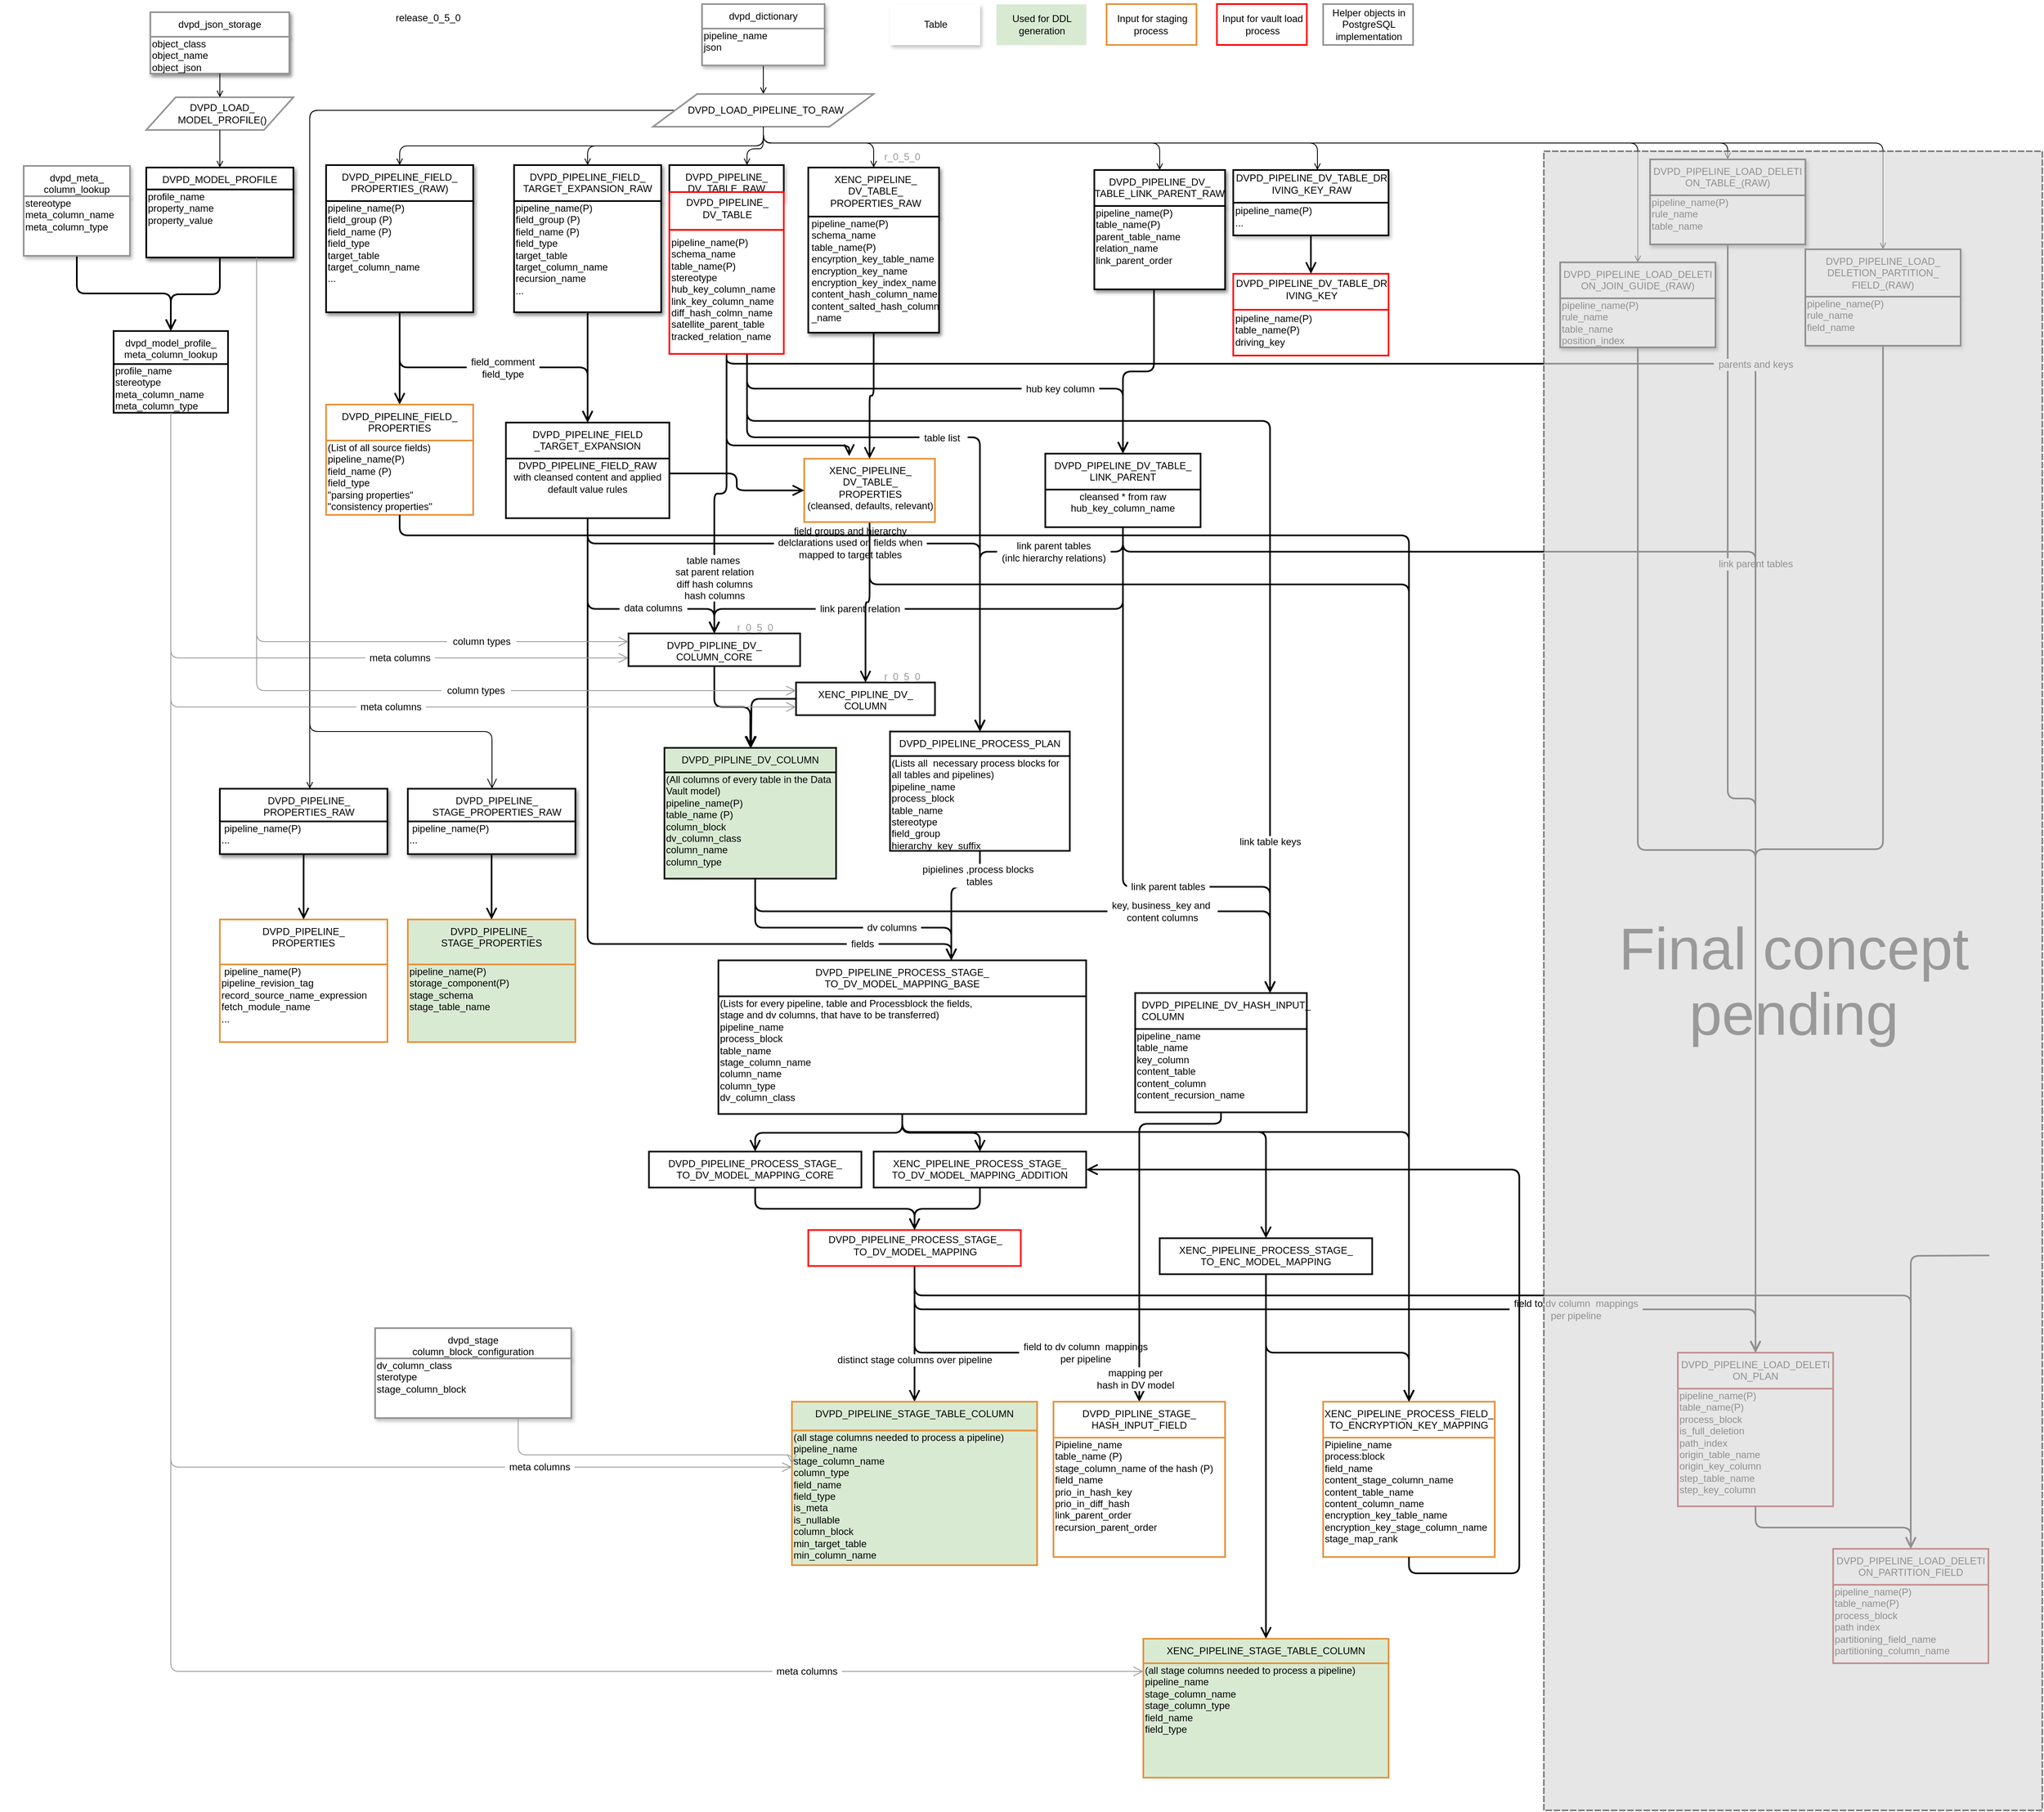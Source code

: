 <mxfile version="21.5.1" type="device">
  <diagram id="Ip6SylgBB0C6o74FARnR" name="Seite-1">
    <mxGraphModel dx="2183" dy="868" grid="1" gridSize="10" guides="1" tooltips="1" connect="1" arrows="1" fold="1" page="1" pageScale="1" pageWidth="827" pageHeight="1169" math="0" shadow="0">
      <root>
        <mxCell id="0" />
        <mxCell id="1" parent="0" />
        <mxCell id="a38BfnecuPuGl3UTYQXL-4" style="shape=rect;verticalAlign=top;align=left;fontSize=12;fontFamily=Helvetica;shadow=1;strokeWidth=2;fillColor=#FFFFFF;strokeColor=#000000;opacity=100.0;gliffyId=211;" parent="1" vertex="1">
          <mxGeometry x="1110" y="213" width="190" height="80" as="geometry" />
        </mxCell>
        <mxCell id="a38BfnecuPuGl3UTYQXL-5" value="&lt;div style=&quot;width: 187.0px;height:auto;word-break: break-word;&quot;&gt;&lt;div align=&quot;center&quot;&gt;&lt;span style=&quot;font-family: Arial; font-size: 12px; line-height: 14px;&quot;&gt;DVPD_PIPELINE_DV_TABLE&lt;/span&gt;&lt;span style=&quot;line-height: normal; line-height: normal;&quot;&gt;_DRIVING_KEY_RAW&lt;/span&gt;&lt;/div&gt;&lt;/div&gt;" style="shape=rect;shadow=0;strokeWidth=2;fillColor=#FFFFFF;strokeColor=#000000;opacity=100.0;html=1;nl2Br=0;verticalAlign=middle;align=center;spacingLeft=2.2;spacingRight=0;spacingTop=1.0;spacingBottom=8;whiteSpace=wrap;gliffyId=212;" parent="a38BfnecuPuGl3UTYQXL-4" vertex="1">
          <mxGeometry width="190" height="40" as="geometry" />
        </mxCell>
        <mxCell id="a38BfnecuPuGl3UTYQXL-6" value="&lt;div style=&quot;width: 187.0px;height:auto;word-break: break-word;&quot;&gt;&lt;div align=&quot;left&quot;&gt;&lt;/div&gt;&lt;div align=&quot;left&quot;&gt;&lt;span style=&quot;line-height: normal; line-height: normal;&quot;&gt;pipeline_name(P)&lt;/span&gt;&lt;/div&gt;&lt;div align=&quot;left&quot;&gt;...&lt;/div&gt;&lt;/div&gt;" style="shape=rect;shadow=0;strokeWidth=2;fillColor=#FFFFFF;strokeColor=#000000;opacity=100.0;html=1;nl2Br=0;verticalAlign=middle;align=center;spacingLeft=2.2;spacingRight=0;spacingTop=-5.0;spacingBottom=2;whiteSpace=wrap;gliffyId=214;" parent="a38BfnecuPuGl3UTYQXL-4" vertex="1">
          <mxGeometry y="40" width="190" height="40" as="geometry" />
        </mxCell>
        <mxCell id="a38BfnecuPuGl3UTYQXL-7" style="shape=rect;verticalAlign=top;align=left;fontSize=12;fontFamily=Helvetica;shadow=0;strokeWidth=2;fillColor=#FFFFFF;strokeColor=#990000;opacity=100.0;gliffyId=288;" parent="1" vertex="1">
          <mxGeometry x="1654" y="1660" width="190" height="188" as="geometry" />
        </mxCell>
        <mxCell id="a38BfnecuPuGl3UTYQXL-8" value="&lt;div style=&#39;width: 187.0px;height:auto;word-break: break-word;&#39;&gt;&lt;div align=&quot;center&quot;&gt;&lt;span style=&quot;font-family: Arial; font-size: 12px; line-height: 14px;&quot;&gt;DVPD_PIPELINE_LOAD_DELETION&lt;/span&gt;&lt;span style=&quot;line-height: normal; line-height: normal;&quot;&gt;_PLAN&lt;/span&gt;&lt;/div&gt;&lt;/div&gt;" style="shape=rect;shadow=0;strokeWidth=2;fillColor=#FFFFFF;strokeColor=#990000;opacity=100.0;html=1;nl2Br=0;verticalAlign=top;align=center;spacingLeft=6.0;spacingRight=6;spacingTop=1.0;spacingBottom=8;whiteSpace=wrap;gliffyId=289;" parent="a38BfnecuPuGl3UTYQXL-7" vertex="1">
          <mxGeometry width="190" height="44" as="geometry" />
        </mxCell>
        <mxCell id="a38BfnecuPuGl3UTYQXL-9" value="&lt;div style=&#39;width: 187.0px;height:auto;word-break: break-word;&#39;&gt;&lt;div align=&quot;left&quot;&gt;&lt;/div&gt;&lt;div align=&quot;left&quot;&gt;&lt;span style=&quot;line-height: normal; line-height: normal;&quot;&gt;pipeline_name(P)&lt;/span&gt;&lt;/div&gt;&lt;div align=&quot;left&quot;&gt;&lt;span style=&quot;line-height: normal; line-height: normal;&quot;&gt;table_name(P)&lt;/span&gt;&lt;/div&gt;&lt;div align=&quot;left&quot;&gt;&lt;span style=&quot;line-height: normal; line-height: normal;&quot;&gt;process_block&lt;/span&gt;&lt;/div&gt;&lt;div align=&quot;left&quot;&gt;&lt;span style=&quot;line-height: normal; line-height: normal;&quot;&gt;is_full_deletion&lt;/span&gt;&lt;/div&gt;&lt;div align=&quot;left&quot;&gt;&lt;span style=&quot;line-height: normal; line-height: normal;&quot;&gt;path_index&lt;/span&gt;&lt;/div&gt;&lt;div align=&quot;left&quot;&gt;&lt;span style=&quot;line-height: normal; line-height: normal;&quot;&gt;origin_table_name&lt;/span&gt;&lt;/div&gt;&lt;div align=&quot;left&quot;&gt;&lt;span style=&quot;line-height: normal; line-height: normal;&quot;&gt;origin_key_column&lt;/span&gt;&lt;/div&gt;&lt;div align=&quot;left&quot;&gt;&lt;span style=&quot;line-height: normal; line-height: normal;&quot;&gt;step_table_name&lt;/span&gt;&lt;/div&gt;&lt;div align=&quot;left&quot;&gt;&lt;span style=&quot;line-height: normal; line-height: normal;&quot;&gt;step_key_column&lt;/span&gt;&lt;/div&gt;&lt;div align=&quot;left&quot;&gt;&lt;span style=&quot;text-decoration: none; line-height: normal; line-height: normal;&quot;&gt;&amp;nbsp;&lt;/span&gt;&lt;/div&gt;&lt;div align=&quot;left&quot;&gt;&lt;/div&gt;&lt;div align=&quot;left&quot;&gt;&lt;/div&gt;&lt;/div&gt;" style="shape=rect;shadow=0;strokeWidth=2;fillColor=#FFFFFF;strokeColor=#990000;opacity=100.0;html=1;nl2Br=0;verticalAlign=top;align=left;spacingLeft=0.0;spacingRight=0;spacingTop=-5.0;spacingBottom=2;whiteSpace=wrap;gliffyId=291;" parent="a38BfnecuPuGl3UTYQXL-7" vertex="1">
          <mxGeometry y="44" width="190" height="144" as="geometry" />
        </mxCell>
        <mxCell id="a38BfnecuPuGl3UTYQXL-10" style="shape=rect;verticalAlign=top;align=left;fontSize=12;fontFamily=Helvetica;shadow=0;strokeWidth=2;fillColor=#FFFFFF;strokeColor=#990000;opacity=100.0;gliffyId=324;" parent="1" vertex="1">
          <mxGeometry x="1844" y="1900" width="190" height="140" as="geometry" />
        </mxCell>
        <mxCell id="a38BfnecuPuGl3UTYQXL-11" value="&lt;div style=&#39;width: 187.0px;height:auto;word-break: break-word;&#39;&gt;&lt;div align=&quot;center&quot;&gt;&lt;span style=&quot;font-family: Arial; font-size: 12px; line-height: 14px;&quot;&gt;DVPD_PIPELINE_LOAD_DELETION&lt;/span&gt;&lt;span style=&quot;line-height: normal; line-height: normal;&quot;&gt;_PARTITION_FIELD&lt;/span&gt;&lt;/div&gt;&lt;/div&gt;" style="shape=rect;shadow=0;strokeWidth=2;fillColor=#FFFFFF;strokeColor=#990000;opacity=100.0;html=1;nl2Br=0;verticalAlign=top;align=center;spacingLeft=6.0;spacingRight=6;spacingTop=1.0;spacingBottom=8;whiteSpace=wrap;gliffyId=325;" parent="a38BfnecuPuGl3UTYQXL-10" vertex="1">
          <mxGeometry width="190" height="44" as="geometry" />
        </mxCell>
        <mxCell id="a38BfnecuPuGl3UTYQXL-12" value="&lt;div style=&#39;width: 187.0px;height:auto;word-break: break-word;&#39;&gt;&lt;div align=&quot;left&quot;&gt;&lt;/div&gt;&lt;div align=&quot;left&quot;&gt;&lt;span style=&quot;line-height: normal; line-height: normal;&quot;&gt;pipeline_name(P)&lt;/span&gt;&lt;/div&gt;&lt;div align=&quot;left&quot;&gt;&lt;span style=&quot;line-height: normal; line-height: normal;&quot;&gt;table_name(P)&lt;/span&gt;&lt;/div&gt;&lt;div align=&quot;left&quot;&gt;&lt;span style=&quot;line-height: normal; line-height: normal;&quot;&gt;process_block&lt;/span&gt;&lt;/div&gt;&lt;div align=&quot;left&quot;&gt;&lt;span style=&quot;line-height: normal; line-height: normal;&quot;&gt;path index&lt;/span&gt;&lt;/div&gt;&lt;div align=&quot;left&quot;&gt;&lt;span style=&quot;line-height: normal; line-height: normal;&quot;&gt;partitioning_field_name&lt;/span&gt;&lt;/div&gt;&lt;div align=&quot;left&quot;&gt;&lt;span style=&quot;line-height: normal; line-height: normal;&quot;&gt;partitioning_column_name&lt;/span&gt;&lt;/div&gt;&lt;div align=&quot;left&quot;&gt;&lt;/div&gt;&lt;div align=&quot;left&quot;&gt;&lt;/div&gt;&lt;/div&gt;" style="shape=rect;shadow=0;strokeWidth=2;fillColor=#FFFFFF;strokeColor=#990000;opacity=100.0;html=1;nl2Br=0;verticalAlign=top;align=left;spacingLeft=0.0;spacingRight=0;spacingTop=-5.0;spacingBottom=2;whiteSpace=wrap;gliffyId=327;" parent="a38BfnecuPuGl3UTYQXL-10" vertex="1">
          <mxGeometry y="44" width="190" height="96" as="geometry" />
        </mxCell>
        <mxCell id="a38BfnecuPuGl3UTYQXL-16" style="shape=rect;verticalAlign=top;align=left;fontSize=12;fontFamily=Helvetica;shadow=1;strokeWidth=2;fillColor=#FFFFFF;strokeColor=#000000;opacity=100.0;gliffyId=293;" parent="1" vertex="1">
          <mxGeometry x="1620" y="200" width="190" height="104" as="geometry" />
        </mxCell>
        <mxCell id="a38BfnecuPuGl3UTYQXL-17" value="&lt;div style=&#39;width: 187.0px;height:auto;word-break: break-word;&#39;&gt;&lt;div align=&quot;center&quot;&gt;&lt;span style=&quot;font-family: Arial; font-size: 12px; line-height: 14px;&quot;&gt;DVPD_PIPELINE_LOAD_DELETION_TABLE&lt;/span&gt;&lt;span style=&quot;line-height: normal; line-height: normal;&quot;&gt;_(RAW)&lt;/span&gt;&lt;/div&gt;&lt;/div&gt;" style="shape=rect;shadow=1;strokeWidth=2;fillColor=#FFFFFF;strokeColor=#000000;opacity=100.0;html=1;nl2Br=0;verticalAlign=top;align=center;spacingLeft=6.0;spacingRight=6;spacingTop=1.0;spacingBottom=8;whiteSpace=wrap;gliffyId=294;" parent="a38BfnecuPuGl3UTYQXL-16" vertex="1">
          <mxGeometry width="190" height="44" as="geometry" />
        </mxCell>
        <mxCell id="a38BfnecuPuGl3UTYQXL-18" value="&lt;div style=&#39;width: 187.0px;height:auto;word-break: break-word;&#39;&gt;&lt;div align=&quot;left&quot;&gt;&lt;/div&gt;&lt;div align=&quot;left&quot;&gt;&lt;span style=&quot;line-height: normal; line-height: normal;&quot;&gt;pipeline_name(P)&lt;/span&gt;&lt;/div&gt;&lt;div align=&quot;left&quot;&gt;&lt;span style=&quot;line-height: normal; line-height: normal;&quot;&gt;rule_name&lt;/span&gt;&lt;/div&gt;&lt;div align=&quot;left&quot;&gt;&lt;span style=&quot;line-height: normal; line-height: normal;&quot;&gt;table_name&lt;/span&gt;&lt;/div&gt;&lt;/div&gt;" style="shape=rect;shadow=1;strokeWidth=2;fillColor=#FFFFFF;strokeColor=#000000;opacity=100.0;html=1;nl2Br=0;verticalAlign=top;align=left;spacingLeft=0.0;spacingRight=0;spacingTop=-5.0;spacingBottom=2;whiteSpace=wrap;gliffyId=296;" parent="a38BfnecuPuGl3UTYQXL-16" vertex="1">
          <mxGeometry y="44" width="190" height="60" as="geometry" />
        </mxCell>
        <mxCell id="a38BfnecuPuGl3UTYQXL-19" style="shape=rect;verticalAlign=top;align=left;fontSize=12;fontFamily=Helvetica;shadow=1;strokeWidth=2;fillColor=#FFFFFF;strokeColor=#000000;opacity=100.0;gliffyId=305;" parent="1" vertex="1">
          <mxGeometry x="1510" y="326" width="190" height="104" as="geometry" />
        </mxCell>
        <mxCell id="a38BfnecuPuGl3UTYQXL-20" value="&lt;div style=&#39;width: 187.0px;height:auto;word-break: break-word;&#39;&gt;&lt;div align=&quot;center&quot;&gt;&lt;span style=&quot;font-family: Arial; font-size: 12px; line-height: 14px;&quot;&gt;DVPD_PIPELINE_LOAD_DELETION_JOIN_GUIDE&lt;/span&gt;&lt;span style=&quot;line-height: normal; line-height: normal;&quot;&gt;_(RAW)&lt;/span&gt;&lt;/div&gt;&lt;/div&gt;" style="shape=rect;shadow=1;strokeWidth=2;fillColor=#FFFFFF;strokeColor=#000000;opacity=100.0;html=1;nl2Br=0;verticalAlign=top;align=center;spacingLeft=6.0;spacingRight=6;spacingTop=1.0;spacingBottom=8;whiteSpace=wrap;gliffyId=306;" parent="a38BfnecuPuGl3UTYQXL-19" vertex="1">
          <mxGeometry width="190" height="44" as="geometry" />
        </mxCell>
        <mxCell id="a38BfnecuPuGl3UTYQXL-21" value="&lt;div style=&#39;width: 187.0px;height:auto;word-break: break-word;&#39;&gt;&lt;div align=&quot;left&quot;&gt;&lt;/div&gt;&lt;div align=&quot;left&quot;&gt;&lt;span style=&quot;line-height: normal; line-height: normal;&quot;&gt;pipeline_name(P)&lt;/span&gt;&lt;/div&gt;&lt;div align=&quot;left&quot;&gt;&lt;span style=&quot;line-height: normal; line-height: normal;&quot;&gt;rule_name&lt;/span&gt;&lt;/div&gt;&lt;div align=&quot;left&quot;&gt;&lt;span style=&quot;line-height: normal; line-height: normal;&quot;&gt;table_name&lt;/span&gt;&lt;/div&gt;&lt;div align=&quot;left&quot;&gt;&lt;span style=&quot;line-height: normal; line-height: normal;&quot;&gt;position_index&lt;/span&gt;&lt;/div&gt;&lt;/div&gt;" style="shape=rect;shadow=1;strokeWidth=2;fillColor=#FFFFFF;strokeColor=#000000;opacity=100.0;html=1;nl2Br=0;verticalAlign=top;align=left;spacingLeft=0.0;spacingRight=0;spacingTop=-5.0;spacingBottom=2;whiteSpace=wrap;gliffyId=308;" parent="a38BfnecuPuGl3UTYQXL-19" vertex="1">
          <mxGeometry y="44" width="190" height="60" as="geometry" />
        </mxCell>
        <mxCell id="a38BfnecuPuGl3UTYQXL-25" style="shape=rect;verticalAlign=top;align=left;fontSize=12;fontFamily=Helvetica;shadow=1;strokeWidth=2;fillColor=#FFFFFF;strokeColor=#000000;opacity=100.0;gliffyId=230;" parent="1" vertex="1">
          <mxGeometry x="940" y="213" width="160" height="146" as="geometry" />
        </mxCell>
        <mxCell id="a38BfnecuPuGl3UTYQXL-26" value="&lt;div style=&quot;width: 187.0px;height:auto;word-break: break-word;&quot;&gt;&lt;div align=&quot;center&quot;&gt;&lt;span style=&quot;font-family: Arial; font-size: 12px; line-height: 14px;&quot;&gt;DVPD_PIPELINE_DV_ TABLE_&lt;/span&gt;&lt;span style=&quot;background-color: initial; line-height: normal;&quot;&gt;LINK_&lt;/span&gt;&lt;span style=&quot;background-color: initial; line-height: normal;&quot;&gt;PARENT_RAW&lt;/span&gt;&lt;/div&gt;&lt;/div&gt;" style="shape=rect;shadow=1;strokeWidth=2;fillColor=#FFFFFF;strokeColor=#000000;opacity=100.0;html=1;nl2Br=0;verticalAlign=top;align=center;spacingLeft=6.0;spacingRight=6;spacingTop=1.0;spacingBottom=8;whiteSpace=wrap;gliffyId=231;" parent="a38BfnecuPuGl3UTYQXL-25" vertex="1">
          <mxGeometry width="160" height="44" as="geometry" />
        </mxCell>
        <mxCell id="a38BfnecuPuGl3UTYQXL-27" value="&lt;div style=&quot;width: 187.0px;height:auto;word-break: break-word;&quot;&gt;&lt;div align=&quot;left&quot;&gt;&lt;/div&gt;&lt;div align=&quot;left&quot;&gt;&lt;span style=&quot;line-height: normal; line-height: normal;&quot;&gt;pipeline_name(P)&lt;/span&gt;&lt;/div&gt;&lt;div align=&quot;left&quot;&gt;&lt;span style=&quot;line-height: normal; line-height: normal;&quot;&gt;table_name(P)&lt;/span&gt;&lt;/div&gt;&lt;div align=&quot;left&quot;&gt;&lt;span style=&quot;text-decoration: none; line-height: normal; line-height: normal;&quot;&gt;parent_table_name&lt;/span&gt;&lt;/div&gt;&lt;div align=&quot;left&quot;&gt;&lt;span style=&quot;background-color: initial;&quot;&gt;relation_name&lt;/span&gt;&lt;br&gt;&lt;/div&gt;&lt;div align=&quot;left&quot;&gt;&lt;span style=&quot;line-height: normal; line-height: normal;&quot;&gt;link_parent_order&lt;/span&gt;&lt;/div&gt;&lt;/div&gt;" style="shape=rect;shadow=1;strokeWidth=2;fillColor=#FFFFFF;strokeColor=#000000;opacity=100.0;html=1;nl2Br=0;verticalAlign=top;align=left;spacingLeft=0.0;spacingRight=0;spacingTop=-5.0;spacingBottom=2;whiteSpace=wrap;gliffyId=233;" parent="a38BfnecuPuGl3UTYQXL-25" vertex="1">
          <mxGeometry y="44" width="160" height="102" as="geometry" />
        </mxCell>
        <mxCell id="a38BfnecuPuGl3UTYQXL-31" style="shape=rect;verticalAlign=top;align=left;fontSize=12;fontFamily=Helvetica;shadow=0;strokeWidth=2;fillColor=#FFFFFF;strokeColor=#000000;opacity=100.0;gliffyId=10;" parent="1" vertex="1">
          <mxGeometry x="220" y="522" width="200" height="117" as="geometry" />
        </mxCell>
        <mxCell id="a38BfnecuPuGl3UTYQXL-32" value="&lt;div style=&#39;width: 197.0px;height:auto;word-break: break-word;&#39;&gt;&lt;div align=&quot;center&quot;&gt;&lt;span style=&quot;font-family: Arial; font-size: 12px; line-height: 14px;&quot;&gt;DVPD_PIPELINE_FIELD&lt;/span&gt;&lt;/div&gt;&lt;div align=&quot;center&quot;&gt;&lt;span style=&quot;font-family: Arial; font-size: 12px; line-height: 14px;&quot;&gt;_TARGET_EXPANSION&lt;span style=&quot;text-decoration: none; line-height: normal;&quot;&gt;&lt;br&gt;&lt;/span&gt;&lt;/span&gt;&lt;/div&gt;&lt;/div&gt;" style="shape=rect;shadow=0;strokeWidth=2;fillColor=#FFFFFF;strokeColor=#000000;opacity=100.0;html=1;nl2Br=0;verticalAlign=top;align=center;spacingLeft=6.0;spacingRight=6;spacingTop=1.0;spacingBottom=8;whiteSpace=wrap;gliffyId=11;" parent="a38BfnecuPuGl3UTYQXL-31" vertex="1">
          <mxGeometry width="200" height="44" as="geometry" />
        </mxCell>
        <mxCell id="a38BfnecuPuGl3UTYQXL-33" value="&lt;div style=&#39;width: 197.0px;height:auto;word-break: break-word;&#39;&gt;&lt;div align=&quot;center&quot;&gt;&lt;span style=&quot;font-family: Arial; font-size: 12px; line-height: 14px;&quot;&gt;DVPD_PIPELINE_FIELD_RAW&lt;/span&gt;&lt;/div&gt;&lt;div align=&quot;center&quot;&gt;&lt;span style=&quot;font-family: Arial; font-size: 12px; line-height: 14px;&quot;&gt;with cleansed content and applied default value rules&lt;/span&gt;&lt;/div&gt;&lt;/div&gt;" style="shape=rect;shadow=0;strokeWidth=2;fillColor=#FFFFFF;strokeColor=#000000;opacity=100.0;html=1;nl2Br=0;verticalAlign=top;align=center;spacingLeft=0.0;spacingRight=0;spacingTop=-5.0;spacingBottom=2;whiteSpace=wrap;gliffyId=13;" parent="a38BfnecuPuGl3UTYQXL-31" vertex="1">
          <mxGeometry y="44" width="200" height="73" as="geometry" />
        </mxCell>
        <mxCell id="a38BfnecuPuGl3UTYQXL-34" style="shape=rect;verticalAlign=top;align=left;fontSize=12;fontFamily=Helvetica;shadow=0;strokeWidth=2;fillColor=#FFFFFF;strokeColor=#000000;opacity=100.0;gliffyId=280;" parent="1" vertex="1">
          <mxGeometry x="880" y="560" width="190" height="90" as="geometry" />
        </mxCell>
        <mxCell id="a38BfnecuPuGl3UTYQXL-35" value="&lt;div style=&#39;width: 187.0px;height:auto;word-break: break-word;&#39;&gt;&lt;div align=&quot;center&quot;&gt;&lt;span style=&quot;line-height: normal; line-height: normal;&quot;&gt;DVPD_PIPELINE_DV_TABLE_&lt;/span&gt;&lt;/div&gt;&lt;div align=&quot;center&quot;&gt;&lt;span style=&quot;line-height: normal; line-height: normal;&quot;&gt;LINK_PARENT&lt;/span&gt;&lt;/div&gt;&lt;/div&gt;" style="shape=rect;shadow=0;strokeWidth=2;fillColor=#FFFFFF;strokeColor=#000000;opacity=100.0;html=1;nl2Br=0;verticalAlign=top;align=center;spacingLeft=6.0;spacingRight=6;spacingTop=1.0;spacingBottom=8;whiteSpace=wrap;gliffyId=281;" parent="a38BfnecuPuGl3UTYQXL-34" vertex="1">
          <mxGeometry width="190" height="44" as="geometry" />
        </mxCell>
        <mxCell id="a38BfnecuPuGl3UTYQXL-36" value="&lt;div style=&#39;width: 187.0px;height:auto;word-break: break-word;&#39;&gt;&lt;div align=&quot;center&quot;&gt;&lt;span style=&quot;font-family: Arial; font-size: 12px; line-height: 14px;&quot;&gt;cleansed * from raw&lt;/span&gt;&lt;/div&gt;&lt;div align=&quot;center&quot;&gt;&lt;span style=&quot;font-family: Arial; font-size: 12px; line-height: 14px;&quot;&gt;hub_key_column_name&lt;/span&gt;&lt;/div&gt;&lt;/div&gt;" style="shape=rect;shadow=0;strokeWidth=2;fillColor=#FFFFFF;strokeColor=#000000;opacity=100.0;html=1;nl2Br=0;verticalAlign=top;align=center;spacingLeft=0.0;spacingRight=0;spacingTop=-5.0;spacingBottom=2;whiteSpace=wrap;gliffyId=283;" parent="a38BfnecuPuGl3UTYQXL-34" vertex="1">
          <mxGeometry y="44" width="190" height="46" as="geometry" />
        </mxCell>
        <mxCell id="a38BfnecuPuGl3UTYQXL-37" style="shape=rect;verticalAlign=top;align=left;fontSize=12;fontFamily=Helvetica;shadow=1;strokeWidth=2;fillColor=#FFFFFF;strokeColor=#000000;opacity=100.0;gliffyId=236;" parent="1" vertex="1">
          <mxGeometry x="230" y="207" width="180" height="180" as="geometry" />
        </mxCell>
        <mxCell id="a38BfnecuPuGl3UTYQXL-38" value="&lt;div style=&#39;width: 177.0px;height:auto;word-break: break-word;&#39;&gt;&lt;div align=&quot;center&quot;&gt;&lt;span style=&quot;font-family: Arial; font-size: 12px; line-height: 14px;&quot;&gt;DVPD_PIPELINE_FIELD_&lt;/span&gt;&lt;/div&gt;&lt;div align=&quot;center&quot;&gt;&lt;span style=&quot;font-family: Arial; font-size: 12px; line-height: 14px;&quot;&gt;TARGET_EXPANSION_RAW&lt;span style=&quot;text-decoration: none; line-height: normal;&quot;&gt;&lt;br&gt;&lt;/span&gt;&lt;/span&gt;&lt;/div&gt;&lt;/div&gt;" style="shape=rect;shadow=1;strokeWidth=2;fillColor=#FFFFFF;strokeColor=#000000;opacity=100.0;html=1;nl2Br=0;verticalAlign=top;align=center;spacingLeft=6.0;spacingRight=6;spacingTop=1.0;spacingBottom=8;whiteSpace=wrap;gliffyId=237;" parent="a38BfnecuPuGl3UTYQXL-37" vertex="1">
          <mxGeometry width="180" height="44" as="geometry" />
        </mxCell>
        <mxCell id="a38BfnecuPuGl3UTYQXL-39" value="&lt;div style=&#39;width: 177.0px;height:auto;word-break: break-word;&#39;&gt;&lt;div align=&quot;left&quot;&gt;&lt;span style=&quot;line-height: normal; line-height: normal;&quot;&gt;pipeline_name(P)&lt;/span&gt;&lt;/div&gt;&lt;div align=&quot;left&quot;&gt;&lt;span style=&quot;line-height: normal; line-height: normal;&quot;&gt;field_group (P)&lt;/span&gt;&lt;/div&gt;&lt;div align=&quot;left&quot;&gt;&lt;span style=&quot;line-height: normal; line-height: normal;&quot;&gt;field_name (P)&lt;/span&gt;&lt;/div&gt;&lt;div align=&quot;left&quot;&gt;&lt;span style=&quot;line-height: normal; line-height: normal;&quot;&gt;field_type&lt;/span&gt;&lt;/div&gt;&lt;div align=&quot;left&quot;&gt;&lt;span style=&quot;line-height: normal; line-height: normal;&quot;&gt;target_table&lt;/span&gt;&lt;/div&gt;&lt;div align=&quot;left&quot;&gt;&lt;span style=&quot;line-height: normal; line-height: normal;&quot;&gt;target_column_name&lt;/span&gt;&lt;/div&gt;&lt;div align=&quot;left&quot;&gt;&lt;span style=&quot;line-height: normal; line-height: normal;&quot;&gt;recursion_name&lt;/span&gt;&lt;/div&gt;&lt;div align=&quot;left&quot;&gt;&lt;span style=&quot;line-height: normal; line-height: normal;&quot;&gt;...&lt;/span&gt;&lt;/div&gt;&lt;/div&gt;" style="shape=rect;shadow=1;strokeWidth=2;fillColor=#FFFFFF;strokeColor=#000000;opacity=100.0;html=1;nl2Br=0;verticalAlign=top;align=left;spacingLeft=0.0;spacingRight=0;spacingTop=-5.0;spacingBottom=2;whiteSpace=wrap;gliffyId=239;" parent="a38BfnecuPuGl3UTYQXL-37" vertex="1">
          <mxGeometry y="44" width="180" height="136" as="geometry" />
        </mxCell>
        <mxCell id="a38BfnecuPuGl3UTYQXL-40" style="shape=rect;verticalAlign=top;align=left;fontSize=12;fontFamily=Helvetica;shadow=1;strokeWidth=2;fillColor=#FFFFFF;strokeColor=#000000;opacity=100.0;gliffyId=242;" parent="1" vertex="1">
          <mxGeometry y="207" width="180" height="180" as="geometry" />
        </mxCell>
        <mxCell id="a38BfnecuPuGl3UTYQXL-41" value="&lt;div style=&#39;width: 177.0px;height:auto;word-break: break-word;&#39;&gt;&lt;div align=&quot;center&quot;&gt;&lt;span style=&quot;font-family: Arial; font-size: 12px; line-height: 14px;&quot;&gt;DVPD_PIPELINE_FIELD_&lt;/span&gt;&lt;/div&gt;&lt;div align=&quot;center&quot;&gt;&lt;span style=&quot;font-family: Arial; font-size: 12px; line-height: 14px;&quot;&gt;PROPERTIES_(RAW)&lt;span style=&quot;text-decoration: none; line-height: normal;&quot;&gt;&lt;br&gt;&lt;/span&gt;&lt;/span&gt;&lt;/div&gt;&lt;/div&gt;" style="shape=rect;shadow=1;strokeWidth=2;fillColor=#FFFFFF;strokeColor=#000000;opacity=100.0;html=1;nl2Br=0;verticalAlign=top;align=center;spacingLeft=6.0;spacingRight=6;spacingTop=1.0;spacingBottom=8;whiteSpace=wrap;gliffyId=243;" parent="a38BfnecuPuGl3UTYQXL-40" vertex="1">
          <mxGeometry width="180" height="44" as="geometry" />
        </mxCell>
        <mxCell id="a38BfnecuPuGl3UTYQXL-42" value="&lt;div style=&#39;width: 177.0px;height:auto;word-break: break-word;&#39;&gt;&lt;div align=&quot;left&quot;&gt;&lt;span style=&quot;line-height: normal; line-height: normal;&quot;&gt;pipeline_name(P)&lt;/span&gt;&lt;/div&gt;&lt;div align=&quot;left&quot;&gt;&lt;span style=&quot;line-height: normal; line-height: normal;&quot;&gt;field_group (P)&lt;/span&gt;&lt;/div&gt;&lt;div align=&quot;left&quot;&gt;&lt;span style=&quot;line-height: normal; line-height: normal;&quot;&gt;field_name (P)&lt;/span&gt;&lt;/div&gt;&lt;div align=&quot;left&quot;&gt;&lt;span style=&quot;line-height: normal; line-height: normal;&quot;&gt;field_type&lt;/span&gt;&lt;/div&gt;&lt;div align=&quot;left&quot;&gt;&lt;span style=&quot;line-height: normal; line-height: normal;&quot;&gt;target_table&lt;/span&gt;&lt;/div&gt;&lt;div align=&quot;left&quot;&gt;&lt;span style=&quot;line-height: normal; line-height: normal;&quot;&gt;target_column_name&lt;/span&gt;&lt;/div&gt;&lt;div align=&quot;left&quot;&gt;&lt;span style=&quot;line-height: normal; line-height: normal;&quot;&gt;...&lt;/span&gt;&lt;/div&gt;&lt;/div&gt;" style="shape=rect;shadow=1;strokeWidth=2;fillColor=#FFFFFF;strokeColor=#000000;opacity=100.0;html=1;nl2Br=0;verticalAlign=top;align=left;spacingLeft=0.0;spacingRight=0;spacingTop=-5.0;spacingBottom=2;whiteSpace=wrap;gliffyId=245;" parent="a38BfnecuPuGl3UTYQXL-40" vertex="1">
          <mxGeometry y="44" width="180" height="136" as="geometry" />
        </mxCell>
        <mxCell id="a38BfnecuPuGl3UTYQXL-46" style="shape=rect;verticalAlign=top;align=left;fontSize=12;fontFamily=Helvetica;shadow=1;strokeWidth=2;fillColor=#FFFFFF;strokeColor=#000000;opacity=100.0;gliffyId=274;" parent="1" vertex="1">
          <mxGeometry x="-130" y="970" width="205" height="80" as="geometry" />
        </mxCell>
        <mxCell id="a38BfnecuPuGl3UTYQXL-47" value="&lt;div style=&quot;width: 202.0px;height:auto;word-break: break-word;&quot;&gt;&lt;div align=&quot;center&quot;&gt;&lt;span style=&quot;font-family: Arial; font-size: 12px; line-height: 0;&quot;&gt;&lt;span style=&quot;text-decoration: none; line-height: 14px;&quot;&gt;DVPD_PIPELINE_&lt;/span&gt;&lt;/span&gt;&lt;/div&gt;&lt;div align=&quot;center&quot;&gt;&lt;span style=&quot;font-family: Arial; font-size: 12px; line-height: 0;&quot;&gt;&lt;span style=&quot;text-decoration: none; line-height: 14px;&quot;&gt;PROPERTIES_RAW&lt;/span&gt;&lt;/span&gt;&lt;/div&gt;&lt;/div&gt;" style="shape=rect;shadow=1;strokeWidth=2;fillColor=#FFFFFF;strokeColor=#000000;opacity=100.0;html=1;nl2Br=0;verticalAlign=top;align=left;spacingLeft=6.0;spacingRight=6;spacingTop=1.0;spacingBottom=8;whiteSpace=wrap;gliffyId=275;" parent="a38BfnecuPuGl3UTYQXL-46" vertex="1">
          <mxGeometry width="205" height="40" as="geometry" />
        </mxCell>
        <mxCell id="a38BfnecuPuGl3UTYQXL-48" value="&lt;div style=&quot;width: 202.0px;height:auto;word-break: break-word;&quot;&gt;&lt;div align=&quot;left&quot;&gt;&lt;span style=&quot;text-decoration: none; line-height: normal; line-height: normal;&quot;&gt;&amp;nbsp;&lt;/span&gt;&lt;span style=&quot;line-height: normal; line-height: normal;&quot;&gt;pipeline_name(P)&lt;/span&gt;&lt;/div&gt;&lt;div align=&quot;left&quot;&gt;...&lt;/div&gt;&lt;div align=&quot;left&quot;&gt;&lt;/div&gt;&lt;div align=&quot;left&quot;&gt;&lt;/div&gt;&lt;/div&gt;" style="shape=rect;shadow=1;strokeWidth=2;fillColor=#FFFFFF;strokeColor=#000000;opacity=100.0;html=1;nl2Br=0;verticalAlign=top;align=left;spacingLeft=0.0;spacingRight=0;spacingTop=-5.0;spacingBottom=2;whiteSpace=wrap;gliffyId=277;" parent="a38BfnecuPuGl3UTYQXL-46" vertex="1">
          <mxGeometry y="40" width="205" height="40" as="geometry" />
        </mxCell>
        <mxCell id="a38BfnecuPuGl3UTYQXL-49" style="shape=filledEdge;strokeWidth=2;strokeColor=#000000;fillColor=none;startArrow=none;startFill=0;startSize=6;endArrow=open;endFill=0;endSize=10;rounded=1;gliffyId=15;edgeStyle=orthogonalEdgeStyle;" parent="1" source="a38BfnecuPuGl3UTYQXL-37" target="a38BfnecuPuGl3UTYQXL-31" edge="1">
          <mxGeometry width="100" height="100" relative="1" as="geometry">
            <Array as="points">
              <mxPoint x="320" y="387" />
              <mxPoint x="320" y="432" />
              <mxPoint x="320" y="477" />
              <mxPoint x="320" y="522" />
            </Array>
          </mxGeometry>
        </mxCell>
        <mxCell id="a38BfnecuPuGl3UTYQXL-50" style="shape=filledEdge;strokeWidth=2;strokeColor=#000000;fillColor=none;startArrow=none;startFill=0;startSize=6;endArrow=open;endFill=0;endSize=10;rounded=1;gliffyId=285;edgeStyle=orthogonalEdgeStyle;" parent="1" source="a38BfnecuPuGl3UTYQXL-25" target="a38BfnecuPuGl3UTYQXL-34" edge="1">
          <mxGeometry width="100" height="100" relative="1" as="geometry">
            <Array as="points">
              <mxPoint x="1013" y="359" />
              <mxPoint x="1013" y="459.5" />
              <mxPoint x="975" y="459.5" />
              <mxPoint x="975" y="560" />
            </Array>
          </mxGeometry>
        </mxCell>
        <mxCell id="a38BfnecuPuGl3UTYQXL-51" style="shape=filledEdge;strokeWidth=2;strokeColor=#000000;fillColor=none;startArrow=none;startFill=0;startSize=6;endArrow=open;endFill=0;endSize=10;rounded=1;gliffyId=156;edgeStyle=orthogonalEdgeStyle;entryX=0.5;entryY=0;entryDx=0;entryDy=0;" parent="1" source="a38BfnecuPuGl3UTYQXL-40" target="a38BfnecuPuGl3UTYQXL-44" edge="1">
          <mxGeometry width="100" height="100" relative="1" as="geometry">
            <Array as="points" />
            <mxPoint x="90.059" y="490.0" as="targetPoint" />
          </mxGeometry>
        </mxCell>
        <mxCell id="a38BfnecuPuGl3UTYQXL-52" style="shape=filledEdge;strokeWidth=2;strokeColor=#000000;fillColor=none;startArrow=none;startFill=0;startSize=6;endArrow=open;endFill=0;endSize=10;rounded=1;html=1;nl2Br=0;gliffyId=254;edgeStyle=orthogonalEdgeStyle;" parent="1" source="a38BfnecuPuGl3UTYQXL-40" target="a38BfnecuPuGl3UTYQXL-31" edge="1">
          <mxGeometry width="100" height="100" relative="1" as="geometry">
            <Array as="points">
              <mxPoint x="90" y="387" />
              <mxPoint x="90" y="454.5" />
              <mxPoint x="320" y="454.5" />
              <mxPoint x="320" y="522" />
            </Array>
          </mxGeometry>
        </mxCell>
        <mxCell id="a38BfnecuPuGl3UTYQXL-53" value="&lt;div style=&#39;width: 89.047px;height:auto;word-break: break-word;&#39;&gt;&lt;div align=&quot;center&quot;&gt;&lt;span style=&quot;font-family: Arial; font-size: 12px; line-height: 0;&quot;&gt;&lt;span style=&quot;line-height: 14px;&quot; class=&quot;&quot;&gt;field_comment&lt;/span&gt;&lt;/span&gt;&lt;/div&gt;&lt;div align=&quot;center&quot;&gt;&lt;span style=&quot;font-family: Arial; font-size: 12px; line-height: 0;&quot;&gt;&lt;span style=&quot;line-height: 14px;&quot; class=&quot;&quot;&gt;field_type&lt;/span&gt;&lt;/span&gt;&lt;/div&gt;&lt;/div&gt;" style="text;html=1;nl2Br=0;labelBackgroundColor=#FFFFFF;html=1;nl2Br=0;verticalAlign=middle;align=center;spacingLeft=0.0;spacingRight=0;gliffyId=260;" parent="a38BfnecuPuGl3UTYQXL-52" vertex="1">
          <mxGeometry x="0.061" relative="1" as="geometry">
            <mxPoint as="offset" />
          </mxGeometry>
        </mxCell>
        <mxCell id="a38BfnecuPuGl3UTYQXL-56" style="shape=filledEdge;strokeWidth=2;strokeColor=#000000;fillColor=none;startArrow=none;startFill=0;startSize=6;endArrow=open;endFill=0;endSize=10;rounded=1;html=1;nl2Br=0;gliffyId=173;edgeStyle=orthogonalEdgeStyle;" parent="1" source="a38BfnecuPuGl3UTYQXL-1" target="a38BfnecuPuGl3UTYQXL-134" edge="1">
          <mxGeometry width="100" height="100" relative="1" as="geometry">
            <Array as="points">
              <mxPoint x="515" y="540" />
              <mxPoint x="800" y="540" />
            </Array>
          </mxGeometry>
        </mxCell>
        <mxCell id="a38BfnecuPuGl3UTYQXL-57" value="&lt;div style=&#39;width: 58.359px;height:auto;word-break: break-word;&#39;&gt;&lt;div align=&quot;center&quot;&gt;&lt;span style=&quot;font-family: Arial; font-size: 12px; line-height: 14px;&quot;&gt;table list&amp;nbsp;&lt;/span&gt;&lt;/div&gt;&lt;/div&gt;" style="text;html=1;nl2Br=0;labelBackgroundColor=#FFFFFF;html=1;nl2Br=0;verticalAlign=middle;align=center;spacingLeft=0.0;spacingRight=0;gliffyId=174;" parent="a38BfnecuPuGl3UTYQXL-56" vertex="1">
          <mxGeometry x="0.388" relative="1" as="geometry">
            <mxPoint x="-45" y="-131" as="offset" />
          </mxGeometry>
        </mxCell>
        <mxCell id="a38BfnecuPuGl3UTYQXL-58" style="shape=filledEdge;strokeWidth=2;strokeColor=#000000;fillColor=none;startArrow=none;startFill=0;startSize=6;endArrow=open;endFill=0;endSize=10;rounded=1;html=1;nl2Br=0;gliffyId=286;edgeStyle=orthogonalEdgeStyle;" parent="1" source="a38BfnecuPuGl3UTYQXL-1" target="a38BfnecuPuGl3UTYQXL-34" edge="1">
          <mxGeometry width="100" height="100" relative="1" as="geometry">
            <Array as="points">
              <mxPoint x="515" y="401" />
              <mxPoint x="515" y="480.5" />
              <mxPoint x="975" y="480.5" />
              <mxPoint x="975" y="560" />
            </Array>
          </mxGeometry>
        </mxCell>
        <mxCell id="a38BfnecuPuGl3UTYQXL-59" value="&lt;div style=&#39;width: 95.047px;height:auto;word-break: break-word;&#39;&gt;&lt;div align=&quot;center&quot;&gt;&lt;span style=&quot;font-family: Arial; font-size: 12px; line-height: 14px;&quot;&gt;hub key column&lt;/span&gt;&lt;/div&gt;&lt;/div&gt;" style="text;html=1;nl2Br=0;labelBackgroundColor=#FFFFFF;html=1;nl2Br=0;verticalAlign=middle;align=center;spacingLeft=0.0;spacingRight=0;gliffyId=287;" parent="a38BfnecuPuGl3UTYQXL-58" vertex="1">
          <mxGeometry x="0.462" relative="1" as="geometry">
            <mxPoint as="offset" />
          </mxGeometry>
        </mxCell>
        <mxCell id="a38BfnecuPuGl3UTYQXL-60" style="shape=filledEdge;strokeWidth=2;strokeColor=#000000;fillColor=none;startArrow=none;startFill=0;startSize=6;endArrow=open;endFill=0;endSize=10;rounded=1;gliffyId=317;edgeStyle=orthogonalEdgeStyle;" parent="1" source="a38BfnecuPuGl3UTYQXL-16" target="a38BfnecuPuGl3UTYQXL-7" edge="1">
          <mxGeometry width="100" height="100" relative="1" as="geometry" />
        </mxCell>
        <mxCell id="a38BfnecuPuGl3UTYQXL-61" style="shape=filledEdge;strokeWidth=2;strokeColor=#000000;fillColor=none;startArrow=none;startFill=0;startSize=6;endArrow=open;endFill=0;endSize=10;rounded=1;gliffyId=319;edgeStyle=orthogonalEdgeStyle;" parent="1" source="a38BfnecuPuGl3UTYQXL-24" target="a38BfnecuPuGl3UTYQXL-7" edge="1">
          <mxGeometry width="100" height="100" relative="1" as="geometry">
            <mxPoint x="1810" y="457.0" as="sourcePoint" />
          </mxGeometry>
        </mxCell>
        <mxCell id="a38BfnecuPuGl3UTYQXL-62" style="shape=filledEdge;strokeWidth=2;strokeColor=#000000;fillColor=none;startArrow=none;startFill=0;startSize=6;endArrow=open;endFill=0;endSize=10;rounded=1;gliffyId=343;edgeStyle=orthogonalEdgeStyle;entryX=0.5;entryY=0;entryDx=0;entryDy=0;" parent="1" target="a38BfnecuPuGl3UTYQXL-11" edge="1">
          <mxGeometry width="100" height="100" relative="1" as="geometry">
            <mxPoint x="2035" y="1541.0" as="sourcePoint" />
          </mxGeometry>
        </mxCell>
        <mxCell id="a38BfnecuPuGl3UTYQXL-63" style="shape=filledEdge;strokeWidth=2;strokeColor=#000000;fillColor=none;startArrow=none;startFill=0;startSize=6;endArrow=open;endFill=0;endSize=10;rounded=1;gliffyId=321;edgeStyle=orthogonalEdgeStyle;" parent="1" source="a38BfnecuPuGl3UTYQXL-19" target="a38BfnecuPuGl3UTYQXL-7" edge="1">
          <mxGeometry width="100" height="100" relative="1" as="geometry" />
        </mxCell>
        <mxCell id="a38BfnecuPuGl3UTYQXL-64" style="shape=filledEdge;strokeWidth=2;strokeColor=#000000;fillColor=none;startArrow=none;startFill=0;startSize=6;endArrow=open;endFill=0;endSize=10;rounded=1;html=1;nl2Br=0;gliffyId=132;edgeStyle=orthogonalEdgeStyle;" parent="1" source="a38BfnecuPuGl3UTYQXL-105" target="a38BfnecuPuGl3UTYQXL-108" edge="1">
          <mxGeometry width="100" height="100" relative="1" as="geometry">
            <Array as="points">
              <mxPoint x="525" y="1120" />
              <mxPoint x="1155" y="1120" />
            </Array>
          </mxGeometry>
        </mxCell>
        <mxCell id="a38BfnecuPuGl3UTYQXL-65" value="&lt;div style=&#39;width: 134.859px;height:auto;word-break: break-word;&#39;&gt;&lt;div align=&quot;center&quot;&gt;&lt;span style=&quot;font-family: Arial; font-size: 12px; line-height: 0;&quot;&gt;&lt;span style=&quot;line-height: 14px;&quot;&gt;key, business_key and&amp;nbsp;&lt;/span&gt;&lt;/span&gt;&lt;/div&gt;&lt;div align=&quot;center&quot;&gt;&lt;span style=&quot;line-height: normal; line-height: normal;&quot;&gt;content columns&lt;/span&gt;&lt;/div&gt;&lt;/div&gt;" style="text;html=1;nl2Br=0;labelBackgroundColor=#FFFFFF;html=1;nl2Br=0;verticalAlign=middle;align=center;spacingLeft=0.0;spacingRight=0;gliffyId=149;" parent="a38BfnecuPuGl3UTYQXL-64" vertex="1">
          <mxGeometry x="0.398" relative="1" as="geometry">
            <mxPoint as="offset" />
          </mxGeometry>
        </mxCell>
        <mxCell id="a38BfnecuPuGl3UTYQXL-66" style="shape=filledEdge;strokeWidth=2;strokeColor=#000000;fillColor=none;startArrow=none;startFill=0;startSize=6;endArrow=open;endFill=0;endSize=10;rounded=1;html=1;nl2Br=0;gliffyId=130;edgeStyle=orthogonalEdgeStyle;" parent="1" source="a38BfnecuPuGl3UTYQXL-34" target="a38BfnecuPuGl3UTYQXL-108" edge="1">
          <mxGeometry width="100" height="100" relative="1" as="geometry">
            <Array as="points">
              <mxPoint x="975" y="1090" />
              <mxPoint x="1155" y="1090" />
            </Array>
          </mxGeometry>
        </mxCell>
        <mxCell id="a38BfnecuPuGl3UTYQXL-67" value="&lt;div style=&#39;width: 101.734px;height:auto;word-break: break-word;&#39;&gt;&lt;div align=&quot;center&quot;&gt;&lt;span style=&quot;font-family: Arial; font-size: 12px; line-height: 0;&quot;&gt;&lt;span style=&quot;line-height: 14px;&quot; class=&quot;&quot;&gt;link parent tables&lt;/span&gt;&lt;/span&gt;&lt;/div&gt;&lt;/div&gt;" style="text;html=1;nl2Br=0;labelBackgroundColor=#FFFFFF;html=1;nl2Br=0;verticalAlign=middle;align=center;spacingLeft=0.0;spacingRight=0;gliffyId=131;" parent="a38BfnecuPuGl3UTYQXL-66" vertex="1">
          <mxGeometry x="0.319" relative="1" as="geometry">
            <mxPoint as="offset" />
          </mxGeometry>
        </mxCell>
        <mxCell id="a38BfnecuPuGl3UTYQXL-68" style="shape=filledEdge;strokeWidth=2;strokeColor=#000000;fillColor=none;startArrow=none;startFill=0;startSize=6;endArrow=open;endFill=0;endSize=10;rounded=1;html=1;nl2Br=0;gliffyId=311;edgeStyle=orthogonalEdgeStyle;" parent="1" source="a38BfnecuPuGl3UTYQXL-34" target="a38BfnecuPuGl3UTYQXL-7" edge="1">
          <mxGeometry width="100" height="100" relative="1" as="geometry">
            <Array as="points">
              <mxPoint x="975" y="680" />
              <mxPoint x="1749" y="680" />
            </Array>
          </mxGeometry>
        </mxCell>
        <mxCell id="a38BfnecuPuGl3UTYQXL-69" value="&lt;div style=&#39;width: 101.734px;height:auto;word-break: break-word;&#39;&gt;&lt;div align=&quot;center&quot;&gt;&lt;span style=&quot;font-family: Arial; font-size: 12px; line-height: 0;&quot;&gt;&lt;span style=&quot;line-height: 14px;&quot; class=&quot;&quot;&gt;link parent tables&lt;/span&gt;&lt;/span&gt;&lt;/div&gt;&lt;/div&gt;" style="text;html=1;nl2Br=0;labelBackgroundColor=#FFFFFF;html=1;nl2Br=0;verticalAlign=middle;align=center;spacingLeft=0.0;spacingRight=0;gliffyId=312;" parent="a38BfnecuPuGl3UTYQXL-68" vertex="1">
          <mxGeometry x="-0.082" relative="1" as="geometry">
            <mxPoint as="offset" />
          </mxGeometry>
        </mxCell>
        <mxCell id="a38BfnecuPuGl3UTYQXL-70" style="shape=filledEdge;strokeWidth=2;strokeColor=#000000;fillColor=none;startArrow=none;startFill=0;startSize=6;endArrow=open;endFill=0;endSize=10;rounded=1;html=1;nl2Br=0;gliffyId=170;edgeStyle=orthogonalEdgeStyle;" parent="1" source="a38BfnecuPuGl3UTYQXL-34" target="a38BfnecuPuGl3UTYQXL-134" edge="1">
          <mxGeometry width="100" height="100" relative="1" as="geometry">
            <Array as="points">
              <mxPoint x="975" y="650" />
              <mxPoint x="975" y="680" />
              <mxPoint x="800" y="680" />
              <mxPoint x="800" y="801" />
            </Array>
          </mxGeometry>
        </mxCell>
        <mxCell id="a38BfnecuPuGl3UTYQXL-71" value="&lt;div style=&#39;width: 138.391px;height:auto;word-break: break-word;&#39;&gt;&lt;div align=&quot;center&quot;&gt;&lt;span style=&quot;font-family: Arial; font-size: 12px; line-height: 0;&quot;&gt;&lt;span style=&quot;line-height: 14px;&quot;&gt;link parent tables&lt;/span&gt;&lt;/span&gt;&lt;/div&gt;&lt;div align=&quot;center&quot;&gt;&lt;span style=&quot;font-family: Arial; font-size: 12px; line-height: 0;&quot;&gt;&lt;span style=&quot;line-height: 14px;&quot;&gt;(inlc hierarchy relations)&lt;/span&gt;&lt;/span&gt;&lt;/div&gt;&lt;/div&gt;" style="text;html=1;nl2Br=0;labelBackgroundColor=#FFFFFF;html=1;nl2Br=0;verticalAlign=middle;align=center;spacingLeft=0.0;spacingRight=0;gliffyId=171;" parent="a38BfnecuPuGl3UTYQXL-70" vertex="1">
          <mxGeometry x="-0.247" relative="1" as="geometry">
            <mxPoint x="45" as="offset" />
          </mxGeometry>
        </mxCell>
        <mxCell id="a38BfnecuPuGl3UTYQXL-72" style="shape=filledEdge;strokeWidth=2;strokeColor=#000000;fillColor=none;startArrow=none;startFill=0;startSize=6;endArrow=open;endFill=0;endSize=10;rounded=1;html=1;nl2Br=0;gliffyId=180;edgeStyle=orthogonalEdgeStyle;" parent="1" source="a38BfnecuPuGl3UTYQXL-134" target="a38BfnecuPuGl3UTYQXL-137" edge="1">
          <mxGeometry width="100" height="100" relative="1" as="geometry">
            <Array as="points">
              <mxPoint x="800" y="1090" />
              <mxPoint x="765" y="1090" />
            </Array>
          </mxGeometry>
        </mxCell>
        <mxCell id="a38BfnecuPuGl3UTYQXL-73" value="&lt;div style=&#39;width: 150.406px;height:auto;word-break: break-word;&#39;&gt;&lt;div align=&quot;center&quot;&gt;&lt;span style=&quot;font-family: Arial; font-size: 12px; line-height: 14px;&quot;&gt;pipielines ,process blocks&amp;nbsp;&lt;span style=&quot;text-decoration: none; line-height: normal;&quot;&gt;&lt;br&gt;&lt;/span&gt;&lt;/span&gt;&lt;/div&gt;&lt;div align=&quot;center&quot;&gt;&lt;span style=&quot;font-family: Arial; font-size: 12px; line-height: 14px;&quot;&gt;tables&lt;/span&gt;&lt;/div&gt;&lt;/div&gt;" style="text;html=1;nl2Br=0;labelBackgroundColor=#FFFFFF;html=1;nl2Br=0;verticalAlign=middle;align=center;spacingLeft=0.0;spacingRight=0;gliffyId=181;" parent="a38BfnecuPuGl3UTYQXL-72" vertex="1">
          <mxGeometry x="-0.167" relative="1" as="geometry">
            <mxPoint x="25" y="-14" as="offset" />
          </mxGeometry>
        </mxCell>
        <mxCell id="a38BfnecuPuGl3UTYQXL-74" style="shape=filledEdge;strokeWidth=2;strokeColor=#000000;fillColor=none;startArrow=none;startFill=0;startSize=6;endArrow=open;endFill=0;endSize=10;rounded=1;html=1;nl2Br=0;gliffyId=182;edgeStyle=orthogonalEdgeStyle;" parent="1" source="a38BfnecuPuGl3UTYQXL-105" target="a38BfnecuPuGl3UTYQXL-137" edge="1">
          <mxGeometry width="100" height="100" relative="1" as="geometry">
            <Array as="points">
              <mxPoint x="525" y="1140" />
              <mxPoint x="765" y="1140" />
            </Array>
          </mxGeometry>
        </mxCell>
        <mxCell id="a38BfnecuPuGl3UTYQXL-75" value="&lt;div style=&#39;width: 71.703px;height:auto;word-break: break-word;&#39;&gt;&lt;div align=&quot;center&quot;&gt;&lt;span style=&quot;font-family: Arial; font-size: 12px; line-height: 14px;&quot;&gt;dv columns&lt;span style=&quot;text-decoration: none;&quot; class=&quot; line-height: normal;&quot;&gt;&lt;br&gt;&lt;/span&gt;&lt;/span&gt;&lt;/div&gt;&lt;/div&gt;" style="text;html=1;nl2Br=0;labelBackgroundColor=#FFFFFF;html=1;nl2Br=0;verticalAlign=middle;align=center;spacingLeft=0.0;spacingRight=0;gliffyId=183;" parent="a38BfnecuPuGl3UTYQXL-74" vertex="1">
          <mxGeometry x="0.333" relative="1" as="geometry">
            <mxPoint as="offset" />
          </mxGeometry>
        </mxCell>
        <mxCell id="a38BfnecuPuGl3UTYQXL-76" style="shape=filledEdge;strokeWidth=2;strokeColor=#000000;fillColor=none;startArrow=none;startFill=0;startSize=6;endArrow=open;endFill=0;endSize=10;rounded=1;html=1;nl2Br=0;gliffyId=184;edgeStyle=orthogonalEdgeStyle;exitX=0.5;exitY=1;exitDx=0;exitDy=0;" parent="1" source="5YA5uJwcRerIdLzBJXsX-6" target="a38BfnecuPuGl3UTYQXL-140" edge="1">
          <mxGeometry width="100" height="100" relative="1" as="geometry">
            <mxPoint x="760" y="1510" as="sourcePoint" />
          </mxGeometry>
        </mxCell>
        <mxCell id="a38BfnecuPuGl3UTYQXL-77" value="&lt;div style=&#39;width: 200.438px;height:auto;word-break: break-word;&#39;&gt;&lt;div align=&quot;center&quot;&gt;&lt;span style=&quot;font-family: Arial; font-size: 12px; line-height: 14px;&quot;&gt;distinct stage columns over pipeline&lt;span style=&quot;text-decoration: none; line-height: normal;&quot;&gt;&lt;br&gt;&lt;/span&gt;&lt;/span&gt;&lt;/div&gt;&lt;/div&gt;" style="text;html=1;nl2Br=0;labelBackgroundColor=#FFFFFF;html=1;nl2Br=0;verticalAlign=middle;align=center;spacingLeft=0.0;spacingRight=0;gliffyId=185;" parent="a38BfnecuPuGl3UTYQXL-76" vertex="1">
          <mxGeometry x="0.326" relative="1" as="geometry">
            <mxPoint y="5" as="offset" />
          </mxGeometry>
        </mxCell>
        <mxCell id="a38BfnecuPuGl3UTYQXL-78" value="&lt;div style=&quot;width: 147.0px;height:auto;word-break: break-word;&quot;&gt;&lt;div align=&quot;center&quot;&gt;&lt;span style=&quot;font-family: Arial; font-size: 12px; line-height: 0;&quot;&gt;&lt;span style=&quot;line-height: 14px;&quot; class=&quot;&quot;&gt;r_0_5_0&lt;/span&gt;&lt;/span&gt;&lt;/div&gt;&lt;/div&gt;" style="text;html=1;nl2Br=0;html=1;nl2Br=0;verticalAlign=middle;align=center;spacingLeft=0.0;spacingRight=0;whiteSpace=wrap;gliffyId=353;fontColor=#999999;" parent="1" vertex="1">
          <mxGeometry x="630" y="190" width="150" height="14" as="geometry" />
        </mxCell>
        <mxCell id="a38BfnecuPuGl3UTYQXL-79" style="shape=filledEdge;strokeWidth=2;strokeColor=#000000;fillColor=none;startArrow=none;startFill=0;startSize=6;endArrow=open;endFill=0;endSize=10;rounded=1;html=1;nl2Br=0;gliffyId=191;edgeStyle=orthogonalEdgeStyle;exitX=0.5;exitY=1;exitDx=0;exitDy=0;" parent="1" source="5YA5uJwcRerIdLzBJXsX-6" target="a38BfnecuPuGl3UTYQXL-111" edge="1">
          <mxGeometry width="100" height="100" relative="1" as="geometry">
            <mxPoint x="660" y="1500" as="sourcePoint" />
            <Array as="points">
              <mxPoint x="720" y="1660" />
              <mxPoint x="995" y="1660" />
            </Array>
          </mxGeometry>
        </mxCell>
        <mxCell id="a38BfnecuPuGl3UTYQXL-80" value="&lt;div style=&#39;width: 163.094px;height:auto;word-break: break-word;&#39;&gt;&lt;div align=&quot;center&quot;&gt;&lt;span style=&quot;font-family: Arial; font-size: 12px; line-height: 14px;&quot;&gt;field to dv column&amp;nbsp; mappings&lt;span style=&quot;text-decoration: none; line-height: normal;&quot;&gt;&lt;br&gt;&lt;/span&gt;&lt;/span&gt;&lt;/div&gt;&lt;div align=&quot;center&quot;&gt;&lt;span style=&quot;font-family: Arial; font-size: 12px; line-height: 14px;&quot;&gt;per pipeline&lt;/span&gt;&lt;/div&gt;&lt;/div&gt;" style="text;html=1;nl2Br=0;labelBackgroundColor=#FFFFFF;html=1;nl2Br=0;verticalAlign=middle;align=center;spacingLeft=0.0;spacingRight=0;gliffyId=192;" parent="a38BfnecuPuGl3UTYQXL-79" vertex="1">
          <mxGeometry x="-0.023" relative="1" as="geometry">
            <mxPoint x="99" as="offset" />
          </mxGeometry>
        </mxCell>
        <mxCell id="a38BfnecuPuGl3UTYQXL-81" style="shape=filledEdge;strokeWidth=2;strokeColor=#000000;fillColor=none;startArrow=none;startFill=0;startSize=6;endArrow=open;endFill=0;endSize=10;rounded=1;html=1;nl2Br=0;gliffyId=313;edgeStyle=orthogonalEdgeStyle;exitX=0.5;exitY=1;exitDx=0;exitDy=0;" parent="1" source="5YA5uJwcRerIdLzBJXsX-6" target="a38BfnecuPuGl3UTYQXL-7" edge="1">
          <mxGeometry width="100" height="100" relative="1" as="geometry" />
        </mxCell>
        <mxCell id="a38BfnecuPuGl3UTYQXL-82" value="&lt;div style=&#39;width: 163.094px;height:auto;word-break: break-word;&#39;&gt;&lt;div align=&quot;center&quot;&gt;&lt;span style=&quot;font-family: Arial; font-size: 12px; line-height: 14px;&quot;&gt;field to dv column&amp;nbsp; mappings&lt;span style=&quot;text-decoration: none; line-height: normal;&quot;&gt;&lt;br&gt;&lt;/span&gt;&lt;/span&gt;&lt;/div&gt;&lt;div align=&quot;center&quot;&gt;&lt;span style=&quot;font-family: Arial; font-size: 12px; line-height: 14px;&quot;&gt;per pipeline&lt;/span&gt;&lt;/div&gt;&lt;/div&gt;" style="text;html=1;nl2Br=0;labelBackgroundColor=#FFFFFF;html=1;nl2Br=0;verticalAlign=middle;align=center;spacingLeft=0.0;spacingRight=0;gliffyId=314;" parent="a38BfnecuPuGl3UTYQXL-81" vertex="1">
          <mxGeometry x="0.519" relative="1" as="geometry">
            <mxPoint as="offset" />
          </mxGeometry>
        </mxCell>
        <mxCell id="a38BfnecuPuGl3UTYQXL-83" style="shape=filledEdge;strokeWidth=2;strokeColor=#000000;fillColor=none;startArrow=none;startFill=0;startSize=6;endArrow=open;endFill=0;endSize=10;rounded=1;gliffyId=340;edgeStyle=orthogonalEdgeStyle;entryX=0.5;entryY=0;entryDx=0;entryDy=0;exitX=0.5;exitY=1;exitDx=0;exitDy=0;" parent="1" source="5YA5uJwcRerIdLzBJXsX-6" target="a38BfnecuPuGl3UTYQXL-11" edge="1">
          <mxGeometry width="100" height="100" relative="1" as="geometry">
            <Array as="points">
              <mxPoint x="720" y="1590" />
              <mxPoint x="1939" y="1590" />
            </Array>
          </mxGeometry>
        </mxCell>
        <mxCell id="a38BfnecuPuGl3UTYQXL-84" style="shape=filledEdge;strokeWidth=2;strokeColor=#000000;fillColor=none;startArrow=none;startFill=0;startSize=6;endArrow=open;endFill=0;endSize=10;rounded=1;gliffyId=342;edgeStyle=orthogonalEdgeStyle;entryX=0.5;entryY=0;entryDx=0;entryDy=0;" parent="1" source="a38BfnecuPuGl3UTYQXL-7" target="a38BfnecuPuGl3UTYQXL-11" edge="1">
          <mxGeometry width="100" height="100" relative="1" as="geometry">
            <mxPoint x="1600" y="1730" as="targetPoint" />
          </mxGeometry>
        </mxCell>
        <mxCell id="a38BfnecuPuGl3UTYQXL-85" style="shape=filledEdge;strokeWidth=2;strokeColor=#000000;fillColor=none;startArrow=none;startFill=0;startSize=6;endArrow=open;endFill=0;endSize=10;rounded=1;html=1;nl2Br=0;gliffyId=193;edgeStyle=orthogonalEdgeStyle;exitX=0.5;exitY=1;exitDx=0;exitDy=0;" parent="1" source="a38BfnecuPuGl3UTYQXL-110" target="a38BfnecuPuGl3UTYQXL-111" edge="1">
          <mxGeometry width="100" height="100" relative="1" as="geometry">
            <Array as="points">
              <mxPoint x="1095" y="1380" />
              <mxPoint x="995" y="1380" />
            </Array>
          </mxGeometry>
        </mxCell>
        <mxCell id="a38BfnecuPuGl3UTYQXL-86" value="&lt;div style=&#39;width: 105.719px;height:auto;word-break: break-word;&#39;&gt;&lt;div align=&quot;center&quot;&gt;&lt;span style=&quot;font-family: Arial; font-size: 12px; line-height: 14px;&quot;&gt;mapping per&lt;span style=&quot;text-decoration: none; line-height: normal;&quot;&gt;&lt;br&gt;&lt;/span&gt;&lt;/span&gt;&lt;/div&gt;&lt;div align=&quot;center&quot;&gt;&lt;span style=&quot;font-family: Arial; font-size: 12px; line-height: 14px;&quot;&gt;hash in DV model&lt;/span&gt;&lt;/div&gt;&lt;/div&gt;" style="text;html=1;nl2Br=0;labelBackgroundColor=#FFFFFF;html=1;nl2Br=0;verticalAlign=middle;align=center;spacingLeft=0.0;spacingRight=0;gliffyId=194;" parent="a38BfnecuPuGl3UTYQXL-85" vertex="1">
          <mxGeometry x="-0.651" relative="1" as="geometry">
            <mxPoint x="-40" y="312" as="offset" />
          </mxGeometry>
        </mxCell>
        <mxCell id="a38BfnecuPuGl3UTYQXL-87" style="shape=filledEdge;strokeWidth=2;strokeColor=#000000;fillColor=none;startArrow=none;startFill=0;startSize=6;endArrow=open;endFill=0;endSize=10;rounded=1;html=1;nl2Br=0;gliffyId=28;edgeStyle=orthogonalEdgeStyle;entryX=0.5;entryY=0;entryDx=0;entryDy=0;" parent="1" source="a38BfnecuPuGl3UTYQXL-1" target="a38BfnecuPuGl3UTYQXL-148" edge="1">
          <mxGeometry width="100" height="100" relative="1" as="geometry">
            <mxPoint x="410" y="850" as="targetPoint" />
          </mxGeometry>
        </mxCell>
        <mxCell id="a38BfnecuPuGl3UTYQXL-88" value="&lt;div style=&#39;width: 107.062px;height:auto;word-break: break-word;&#39;&gt;&lt;div align=&quot;center&quot;&gt;&lt;span style=&quot;font-family: Arial; font-size: 12px; line-height: 0;&quot;&gt;&lt;span style=&quot;line-height: 14px;&quot;&gt;table names&amp;nbsp;&lt;/span&gt;&lt;/span&gt;&lt;/div&gt;&lt;div align=&quot;center&quot;&gt;&lt;span style=&quot;font-family: Arial; font-size: 12px; line-height: 0;&quot;&gt;&lt;span style=&quot;line-height: 14px;&quot;&gt;sat parent relation&lt;/span&gt;&lt;/span&gt;&lt;/div&gt;&lt;div align=&quot;center&quot;&gt;&lt;span style=&quot;font-family: Arial; font-size: 12px; line-height: 0;&quot;&gt;&lt;span style=&quot;line-height: 14px;&quot;&gt;diff hash columns&lt;/span&gt;&lt;/span&gt;&lt;/div&gt;&lt;div align=&quot;center&quot;&gt;&lt;span style=&quot;font-family: Arial; font-size: 12px; line-height: 0;&quot;&gt;&lt;span style=&quot;line-height: 14px;&quot;&gt;hash columns&lt;/span&gt;&lt;/span&gt;&lt;/div&gt;&lt;/div&gt;" style="text;html=1;nl2Br=0;labelBackgroundColor=#FFFFFF;html=1;nl2Br=0;verticalAlign=middle;align=center;spacingLeft=0.0;spacingRight=0;gliffyId=96;" parent="a38BfnecuPuGl3UTYQXL-87" vertex="1">
          <mxGeometry x="0.575" relative="1" as="geometry">
            <mxPoint y="8" as="offset" />
          </mxGeometry>
        </mxCell>
        <mxCell id="a38BfnecuPuGl3UTYQXL-89" style="shape=filledEdge;strokeWidth=2;strokeColor=#000000;fillColor=none;startArrow=none;startFill=0;startSize=6;endArrow=open;endFill=0;endSize=10;rounded=1;html=1;nl2Br=0;gliffyId=266;edgeStyle=orthogonalEdgeStyle;entryX=0.5;entryY=0;entryDx=0;entryDy=0;" parent="1" source="a38BfnecuPuGl3UTYQXL-34" target="a38BfnecuPuGl3UTYQXL-148" edge="1">
          <mxGeometry width="100" height="100" relative="1" as="geometry">
            <Array as="points">
              <mxPoint x="975" y="750" />
              <mxPoint x="475" y="750" />
            </Array>
          </mxGeometry>
        </mxCell>
        <mxCell id="a38BfnecuPuGl3UTYQXL-90" value="&lt;div style=&#39;width: 109.062px;height:auto;word-break: break-word;&#39;&gt;&lt;div align=&quot;center&quot;&gt;&lt;span style=&quot;font-family: Arial; font-size: 12px; line-height: 0;&quot;&gt;&lt;span style=&quot;line-height: 14px;&quot;&gt;link parent relation&lt;/span&gt;&lt;/span&gt;&lt;/div&gt;&lt;/div&gt;" style="text;html=1;nl2Br=0;labelBackgroundColor=#FFFFFF;html=1;nl2Br=0;verticalAlign=middle;align=center;spacingLeft=0.0;spacingRight=0;gliffyId=267;" parent="a38BfnecuPuGl3UTYQXL-89" vertex="1">
          <mxGeometry x="0.52" relative="1" as="geometry">
            <mxPoint x="57" as="offset" />
          </mxGeometry>
        </mxCell>
        <mxCell id="a38BfnecuPuGl3UTYQXL-91" style="shape=filledEdge;strokeWidth=2;strokeColor=#000000;fillColor=none;startArrow=none;startFill=0;startSize=6;endArrow=open;endFill=0;endSize=10;rounded=1;html=1;nl2Br=0;gliffyId=134;edgeStyle=orthogonalEdgeStyle;" parent="1" source="a38BfnecuPuGl3UTYQXL-1" target="a38BfnecuPuGl3UTYQXL-108" edge="1">
          <mxGeometry width="100" height="100" relative="1" as="geometry">
            <Array as="points">
              <mxPoint x="515" y="520" />
              <mxPoint x="1155" y="520" />
            </Array>
          </mxGeometry>
        </mxCell>
        <mxCell id="a38BfnecuPuGl3UTYQXL-92" value="&lt;div style=&#39;width: 86.375px;height:auto;word-break: break-word;&#39;&gt;&lt;div align=&quot;center&quot;&gt;&lt;span style=&quot;font-family: Arial; font-size: 12px; line-height: 0;&quot;&gt;&lt;span style=&quot;line-height: 14px;&quot;&gt;link table keys&lt;/span&gt;&lt;/span&gt;&lt;/div&gt;&lt;/div&gt;" style="text;html=1;nl2Br=0;labelBackgroundColor=#FFFFFF;html=1;nl2Br=0;verticalAlign=middle;align=center;spacingLeft=0.0;spacingRight=0;gliffyId=135;" parent="a38BfnecuPuGl3UTYQXL-91" vertex="1">
          <mxGeometry x="0.74" relative="1" as="geometry">
            <mxPoint as="offset" />
          </mxGeometry>
        </mxCell>
        <mxCell id="a38BfnecuPuGl3UTYQXL-93" style="shape=filledEdge;strokeWidth=2;strokeColor=#000000;fillColor=none;startArrow=none;startFill=0;startSize=6;endArrow=open;endFill=0;endSize=10;rounded=1;html=1;nl2Br=0;gliffyId=315;edgeStyle=orthogonalEdgeStyle;" parent="1" source="a38BfnecuPuGl3UTYQXL-1" target="a38BfnecuPuGl3UTYQXL-7" edge="1">
          <mxGeometry width="100" height="100" relative="1" as="geometry">
            <Array as="points">
              <mxPoint x="490" y="450" />
              <mxPoint x="1749" y="450" />
            </Array>
          </mxGeometry>
        </mxCell>
        <mxCell id="a38BfnecuPuGl3UTYQXL-94" value="&lt;div style=&#39;width: 102.391px;height:auto;word-break: break-word;&#39;&gt;&lt;div align=&quot;center&quot;&gt;&lt;span style=&quot;font-family: Arial; font-size: 12px; line-height: 0;&quot;&gt;&lt;span style=&quot;line-height: 14px;&quot;&gt;parents and keys&lt;/span&gt;&lt;/span&gt;&lt;/div&gt;&lt;/div&gt;" style="text;html=1;nl2Br=0;labelBackgroundColor=#FFFFFF;html=1;nl2Br=0;verticalAlign=middle;align=center;spacingLeft=0.0;spacingRight=0;gliffyId=316;" parent="a38BfnecuPuGl3UTYQXL-93" vertex="1">
          <mxGeometry x="0.041" relative="1" as="geometry">
            <mxPoint y="-20" as="offset" />
          </mxGeometry>
        </mxCell>
        <mxCell id="a38BfnecuPuGl3UTYQXL-95" style="shape=filledEdge;strokeWidth=2;strokeColor=#000000;fillColor=none;startArrow=none;startFill=0;startSize=6;endArrow=open;endFill=0;endSize=10;rounded=1;html=1;nl2Br=0;gliffyId=29;edgeStyle=orthogonalEdgeStyle;entryX=0.5;entryY=0;entryDx=0;entryDy=0;" parent="1" source="a38BfnecuPuGl3UTYQXL-31" target="a38BfnecuPuGl3UTYQXL-148" edge="1">
          <mxGeometry width="100" height="100" relative="1" as="geometry">
            <Array as="points">
              <mxPoint x="320" y="750" />
              <mxPoint x="475" y="750" />
            </Array>
          </mxGeometry>
        </mxCell>
        <mxCell id="a38BfnecuPuGl3UTYQXL-96" value="&lt;div style=&#39;width: 82.375px;height:auto;word-break: break-word;&#39;&gt;&lt;div align=&quot;center&quot;&gt;&lt;span style=&quot;font-family: Arial; font-size: 12px; line-height: 0;&quot;&gt;&lt;span style=&quot;line-height: 14px;&quot;&gt;data columns&lt;/span&gt;&lt;/span&gt;&lt;/div&gt;&lt;/div&gt;" style="text;html=1;nl2Br=0;labelBackgroundColor=#FFFFFF;html=1;nl2Br=0;verticalAlign=middle;align=center;spacingLeft=0.0;spacingRight=0;gliffyId=98;" parent="a38BfnecuPuGl3UTYQXL-95" vertex="1">
          <mxGeometry x="0.395" relative="1" as="geometry">
            <mxPoint x="-16" y="-1" as="offset" />
          </mxGeometry>
        </mxCell>
        <mxCell id="a38BfnecuPuGl3UTYQXL-154" style="edgeStyle=orthogonalEdgeStyle;rounded=0;orthogonalLoop=1;jettySize=auto;html=1;exitX=0;exitY=0;exitDx=0;exitDy=0;" parent="a38BfnecuPuGl3UTYQXL-95" source="a38BfnecuPuGl3UTYQXL-96" target="a38BfnecuPuGl3UTYQXL-96" edge="1">
          <mxGeometry relative="1" as="geometry" />
        </mxCell>
        <mxCell id="a38BfnecuPuGl3UTYQXL-155" style="edgeStyle=orthogonalEdgeStyle;rounded=0;orthogonalLoop=1;jettySize=auto;html=1;exitX=0;exitY=0;exitDx=0;exitDy=0;" parent="a38BfnecuPuGl3UTYQXL-95" source="a38BfnecuPuGl3UTYQXL-96" target="a38BfnecuPuGl3UTYQXL-96" edge="1">
          <mxGeometry relative="1" as="geometry" />
        </mxCell>
        <mxCell id="a38BfnecuPuGl3UTYQXL-97" style="shape=filledEdge;strokeWidth=2;strokeColor=#000000;fillColor=none;startArrow=none;startFill=0;startSize=6;endArrow=open;endFill=0;endSize=10;rounded=1;html=1;nl2Br=0;gliffyId=255;edgeStyle=orthogonalEdgeStyle;" parent="1" source="a38BfnecuPuGl3UTYQXL-31" target="a38BfnecuPuGl3UTYQXL-137" edge="1">
          <mxGeometry width="100" height="100" relative="1" as="geometry">
            <Array as="points">
              <mxPoint x="320" y="1160" />
              <mxPoint x="765" y="1160" />
            </Array>
          </mxGeometry>
        </mxCell>
        <mxCell id="a38BfnecuPuGl3UTYQXL-98" value="&lt;div style=&#39;width: 39.016px;height:auto;word-break: break-word;&#39;&gt;&lt;div align=&quot;center&quot;&gt;&lt;span style=&quot;font-family: Arial; font-size: 12px; line-height: 0;&quot;&gt;&lt;span style=&quot;line-height: 14px;&quot;&gt;fields&lt;/span&gt;&lt;/span&gt;&lt;/div&gt;&lt;/div&gt;" style="text;html=1;nl2Br=0;labelBackgroundColor=#FFFFFF;html=1;nl2Br=0;verticalAlign=middle;align=center;spacingLeft=0.0;spacingRight=0;gliffyId=256;" parent="a38BfnecuPuGl3UTYQXL-97" vertex="1">
          <mxGeometry x="0.737" relative="1" as="geometry">
            <mxPoint as="offset" />
          </mxGeometry>
        </mxCell>
        <mxCell id="a38BfnecuPuGl3UTYQXL-99" style="shape=filledEdge;strokeWidth=2;strokeColor=#000000;fillColor=none;startArrow=none;startFill=0;startSize=6;endArrow=open;endFill=0;endSize=10;rounded=1;html=1;nl2Br=0;gliffyId=166;edgeStyle=orthogonalEdgeStyle;" parent="1" source="a38BfnecuPuGl3UTYQXL-31" target="a38BfnecuPuGl3UTYQXL-134" edge="1">
          <mxGeometry width="100" height="100" relative="1" as="geometry">
            <Array as="points">
              <mxPoint x="320" y="639" />
              <mxPoint x="320" y="670" />
              <mxPoint x="800" y="670" />
              <mxPoint x="800" y="801" />
            </Array>
          </mxGeometry>
        </mxCell>
        <mxCell id="a38BfnecuPuGl3UTYQXL-100" value="&lt;div style=&#39;width: 187.797px;height:auto;word-break: break-word;&#39;&gt;&lt;div align=&quot;center&quot;&gt;&lt;span style=&quot;font-family: Arial; font-size: 12px; line-height: 0;&quot;&gt;&lt;span style=&quot;line-height: 14px;&quot;&gt;field groups and hierarchy &lt;/span&gt;&lt;/span&gt;&lt;/div&gt;&lt;div align=&quot;center&quot;&gt;&lt;span style=&quot;font-family: Arial; font-size: 12px; line-height: 0;&quot;&gt;&lt;span style=&quot;line-height: 14px;&quot;&gt;delclarations&amp;nbsp;&lt;/span&gt;&lt;/span&gt;&lt;span style=&quot;line-height: normal; line-height: normal;&quot;&gt;used on fields&amp;nbsp;&lt;/span&gt;&lt;span style=&quot;line-height: normal; line-height: normal;&quot;&gt;when&lt;/span&gt;&lt;/div&gt;&lt;div align=&quot;center&quot;&gt;&lt;span style=&quot;line-height: normal; line-height: normal;&quot;&gt; mapped&amp;nbsp;&lt;/span&gt;&lt;span style=&quot;line-height: normal; line-height: normal;&quot;&gt;to target tables&lt;/span&gt;&lt;/div&gt;&lt;/div&gt;" style="text;html=1;nl2Br=0;labelBackgroundColor=#FFFFFF;html=1;nl2Br=0;verticalAlign=middle;align=center;spacingLeft=0.0;spacingRight=0;gliffyId=167;" parent="a38BfnecuPuGl3UTYQXL-99" vertex="1">
          <mxGeometry x="0.202" relative="1" as="geometry">
            <mxPoint x="-94" y="-1" as="offset" />
          </mxGeometry>
        </mxCell>
        <mxCell id="a38BfnecuPuGl3UTYQXL-101" style="shape=filledEdge;strokeWidth=1;strokeColor=#999999;fillColor=none;startArrow=none;startFill=0;startSize=6;endArrow=open;endFill=0;endSize=10;rounded=1;html=1;nl2Br=0;gliffyId=35;edgeStyle=elbowEdgeStyle;exitX=0.5;exitY=1;exitDx=0;exitDy=0;elbow=vertical;" parent="1" source="cPbBcN6YKlQiejN258PK-10" target="a38BfnecuPuGl3UTYQXL-148" edge="1">
          <mxGeometry width="100" height="100" relative="1" as="geometry">
            <Array as="points">
              <mxPoint x="-220" y="810" />
            </Array>
          </mxGeometry>
        </mxCell>
        <mxCell id="a38BfnecuPuGl3UTYQXL-102" value="&lt;div style=&#39;width: 85.703px;height:auto;word-break: break-word;&#39;&gt;&lt;div align=&quot;center&quot;&gt;&lt;span style=&quot;font-family: Arial; font-size: 12px; line-height: 0;&quot;&gt;&lt;span style=&quot;line-height: 14px;&quot; class=&quot;&quot;&gt;meta columns&lt;/span&gt;&lt;/span&gt;&lt;/div&gt;&lt;/div&gt;" style="text;html=1;nl2Br=0;labelBackgroundColor=#FFFFFF;html=1;nl2Br=0;verticalAlign=middle;align=center;spacingLeft=0.0;spacingRight=0;gliffyId=95;" parent="a38BfnecuPuGl3UTYQXL-101" vertex="1">
          <mxGeometry x="0.348" relative="1" as="geometry">
            <mxPoint as="offset" />
          </mxGeometry>
        </mxCell>
        <mxCell id="a38BfnecuPuGl3UTYQXL-103" style="shape=filledEdge;strokeWidth=1;strokeColor=#999999;fillColor=none;startArrow=none;startFill=0;startSize=6;endArrow=open;endFill=0;endSize=10;rounded=1;html=1;nl2Br=0;gliffyId=147;edgeStyle=elbowEdgeStyle;exitX=0.5;exitY=1;exitDx=0;exitDy=0;elbow=vertical;" parent="1" source="cPbBcN6YKlQiejN258PK-10" target="a38BfnecuPuGl3UTYQXL-142" edge="1">
          <mxGeometry width="100" height="100" relative="1" as="geometry">
            <Array as="points">
              <mxPoint x="160" y="1800" />
              <mxPoint x="250" y="1630" />
            </Array>
            <mxPoint x="630" y="1640" as="targetPoint" />
          </mxGeometry>
        </mxCell>
        <mxCell id="a38BfnecuPuGl3UTYQXL-104" value="&lt;div style=&#39;width: 85.703px;height:auto;word-break: break-word;&#39;&gt;&lt;div align=&quot;center&quot;&gt;&lt;span style=&quot;font-family: Arial; font-size: 12px; line-height: 0;&quot;&gt;&lt;span style=&quot;line-height: 14px;&quot; class=&quot;&quot;&gt;meta columns&lt;/span&gt;&lt;/span&gt;&lt;/div&gt;&lt;/div&gt;" style="text;html=1;nl2Br=0;labelBackgroundColor=#FFFFFF;html=1;nl2Br=0;verticalAlign=middle;align=center;spacingLeft=0.0;spacingRight=0;gliffyId=148;" parent="a38BfnecuPuGl3UTYQXL-103" vertex="1">
          <mxGeometry x="0.698" relative="1" as="geometry">
            <mxPoint as="offset" />
          </mxGeometry>
        </mxCell>
        <mxCell id="a38BfnecuPuGl3UTYQXL-105" style="shape=rect;verticalAlign=top;align=left;fontSize=12;fontFamily=Helvetica;shadow=0;strokeWidth=2;fillColor=#d9ead3;strokeColor=#000000;opacity=100.0;gliffyId=23;" parent="1" vertex="1">
          <mxGeometry x="414" y="920" width="210" height="160" as="geometry" />
        </mxCell>
        <mxCell id="a38BfnecuPuGl3UTYQXL-106" value="&lt;div style=&#39;width: 207.0px;height:auto;word-break: break-word;&#39;&gt;&lt;div align=&quot;center&quot;&gt;&lt;span style=&quot;font-family: Arial; font-size: 12px; line-height: 14px;&quot;&gt;DVPD_PIPLINE_DV_COLUMN&lt;span style=&quot;text-decoration: none; line-height: normal;&quot;&gt;&lt;br&gt;&lt;/span&gt;&lt;/span&gt;&lt;/div&gt;&lt;/div&gt;" style="shape=rect;shadow=0;strokeWidth=2;fillColor=#d9ead3;strokeColor=#000000;opacity=100.0;html=1;nl2Br=0;verticalAlign=top;align=center;spacingLeft=6.0;spacingRight=6;spacingTop=1.0;spacingBottom=8;whiteSpace=wrap;gliffyId=24;" parent="a38BfnecuPuGl3UTYQXL-105" vertex="1">
          <mxGeometry width="210" height="30" as="geometry" />
        </mxCell>
        <mxCell id="a38BfnecuPuGl3UTYQXL-107" value="&lt;div style=&quot;width: 207.0px;height:auto;word-break: break-word;&quot;&gt;&lt;div align=&quot;left&quot;&gt;&lt;span style=&quot;font-family: Arial; font-size: 12px; font-weight: normal; text-decoration: none; line-height: 14px;&quot;&gt;(All columns of every table in the Data Vault model)&lt;/span&gt;&lt;/div&gt;&lt;div align=&quot;left&quot;&gt;&lt;span style=&quot;font-family: Arial; font-size: 12px; font-weight: normal; text-decoration: none; line-height: 14px;&quot;&gt;pipeline_name(P)&lt;/span&gt;&lt;/div&gt;&lt;div align=&quot;left&quot;&gt;&lt;span style=&quot;font-family: Arial; font-size: 12px; font-weight: normal; text-decoration: none; line-height: 14px;&quot;&gt;table_name (P)&lt;/span&gt;&lt;/div&gt;&lt;div align=&quot;left&quot;&gt;&lt;span style=&quot;font-family: Arial; font-size: 12px; font-weight: normal; text-decoration: none; line-height: 14px;&quot;&gt;column_block&lt;/span&gt;&lt;/div&gt;&lt;div align=&quot;left&quot;&gt;&lt;span style=&quot;font-family: Arial; font-size: 12px; font-weight: normal; text-decoration: none; line-height: 14px;&quot;&gt;dv_column_class&lt;/span&gt;&lt;/div&gt;&lt;div align=&quot;left&quot;&gt;&lt;span style=&quot;line-height: normal; line-height: normal;&quot;&gt;column_name&lt;/span&gt;&lt;/div&gt;&lt;div align=&quot;left&quot;&gt;&lt;span style=&quot;font-family: Arial; font-size: 12px; font-weight: normal; text-decoration: none; line-height: 14px;&quot;&gt;column_type&lt;/span&gt;&lt;/div&gt;&lt;/div&gt;" style="shape=rect;shadow=0;strokeWidth=2;fillColor=#d9ead3;strokeColor=#000000;opacity=100.0;html=1;nl2Br=0;verticalAlign=top;align=left;spacingLeft=0.0;spacingRight=0;spacingTop=-5.0;spacingBottom=2;whiteSpace=wrap;gliffyId=26;" parent="a38BfnecuPuGl3UTYQXL-105" vertex="1">
          <mxGeometry y="30" width="210" height="130" as="geometry" />
        </mxCell>
        <mxCell id="a38BfnecuPuGl3UTYQXL-108" style="shape=rect;verticalAlign=top;align=left;fontSize=12;fontFamily=Helvetica;shadow=0;strokeWidth=2;fillColor=#FFFFFF;strokeColor=#000000;opacity=100.0;gliffyId=125;" parent="1" vertex="1">
          <mxGeometry x="990" y="1220" width="210" height="146" as="geometry" />
        </mxCell>
        <mxCell id="a38BfnecuPuGl3UTYQXL-109" value="&lt;div style=&#39;width: 207.0px;height:auto;word-break: break-word;&#39;&gt;&lt;div align=&quot;left&quot;&gt;&lt;span style=&quot;font-family: Arial; font-size: 12px; line-height: 14px;&quot;&gt;DVPD_PIPELINE_DV_HASH_INPUT_COLUMN&lt;span style=&quot;text-decoration: none; line-height: normal;&quot;&gt;&lt;br&gt;&lt;/span&gt;&lt;/span&gt;&lt;/div&gt;&lt;/div&gt;" style="shape=rect;shadow=0;strokeWidth=2;fillColor=#FFFFFF;strokeColor=#000000;opacity=100.0;html=1;nl2Br=0;verticalAlign=top;align=left;spacingLeft=6.0;spacingRight=6;spacingTop=1.0;spacingBottom=8;whiteSpace=wrap;gliffyId=126;" parent="a38BfnecuPuGl3UTYQXL-108" vertex="1">
          <mxGeometry width="210" height="44" as="geometry" />
        </mxCell>
        <mxCell id="a38BfnecuPuGl3UTYQXL-110" value="&lt;div style=&#39;width: 207.0px;height:auto;word-break: break-word;&#39;&gt;&lt;div align=&quot;left&quot;&gt;&lt;span style=&quot;font-family: Arial; font-size: 12px; text-decoration: none; line-height: 0;&quot;&gt;&lt;span style=&quot;text-decoration: none; line-height: 14px;&quot;&gt;pipeline_name&lt;/span&gt;&lt;/span&gt;&lt;/div&gt;&lt;div align=&quot;left&quot;&gt;&lt;span style=&quot;font-family: Arial; font-size: 12px; text-decoration: none; line-height: 0;&quot;&gt;&lt;span style=&quot;text-decoration: none; line-height: 14px;&quot;&gt;table_name&lt;/span&gt;&lt;/span&gt;&lt;/div&gt;&lt;div align=&quot;left&quot;&gt;&lt;span style=&quot;font-family: Arial; font-size: 12px; text-decoration: none; line-height: 0;&quot;&gt;&lt;span style=&quot;text-decoration: none; line-height: 14px;&quot;&gt;key_column&lt;/span&gt;&lt;/span&gt;&lt;/div&gt;&lt;div align=&quot;left&quot;&gt;&lt;span style=&quot;font-family: Arial; font-size: 12px; text-decoration: none; line-height: 0;&quot;&gt;&lt;span style=&quot;text-decoration: none; line-height: 14px;&quot;&gt;content_table&lt;/span&gt;&lt;/span&gt;&lt;/div&gt;&lt;div align=&quot;left&quot;&gt;&lt;span style=&quot;font-family: Arial; font-size: 12px; text-decoration: none; line-height: 0;&quot;&gt;&lt;span style=&quot;text-decoration: none; line-height: 14px;&quot;&gt;content_column&lt;/span&gt;&lt;/span&gt;&lt;/div&gt;&lt;div align=&quot;left&quot;&gt;&lt;span style=&quot;font-family: Arial; font-size: 12px; text-decoration: none; line-height: 0;&quot;&gt;&lt;span style=&quot;text-decoration: none; line-height: 14px;&quot;&gt;content_recursion_name&lt;/span&gt;&lt;/span&gt;&lt;/div&gt;&lt;/div&gt;" style="shape=rect;shadow=0;strokeWidth=2;fillColor=#FFFFFF;strokeColor=#000000;opacity=100.0;html=1;nl2Br=0;verticalAlign=top;align=left;spacingLeft=0.0;spacingRight=0;spacingTop=-5.0;spacingBottom=2;whiteSpace=wrap;gliffyId=128;" parent="a38BfnecuPuGl3UTYQXL-108" vertex="1">
          <mxGeometry y="44" width="210" height="102" as="geometry" />
        </mxCell>
        <mxCell id="a38BfnecuPuGl3UTYQXL-111" style="shape=rect;verticalAlign=top;align=left;fontSize=12;fontFamily=Helvetica;shadow=0;strokeWidth=2;fillColor=#FFFFFF;strokeColor=#e69138;opacity=100.0;gliffyId=186;" parent="1" vertex="1">
          <mxGeometry x="890" y="1720" width="210" height="190" as="geometry" />
        </mxCell>
        <mxCell id="a38BfnecuPuGl3UTYQXL-112" value="&lt;div style=&#39;width: 207.0px;height:auto;word-break: break-word;&#39;&gt;&lt;div align=&quot;center&quot;&gt;&lt;span style=&quot;font-family: Arial; font-size: 12px; line-height: 14px;&quot;&gt;DVPD_PIPLINE_STAGE_&lt;/span&gt;&lt;/div&gt;&lt;div align=&quot;center&quot;&gt;&lt;span style=&quot;font-family: Arial; font-size: 12px; line-height: 14px;&quot;&gt;HASH_INPUT_FIELD&lt;span style=&quot;text-decoration: none; line-height: normal;&quot;&gt;&lt;br&gt;&lt;/span&gt;&lt;/span&gt;&lt;/div&gt;&lt;/div&gt;" style="shape=rect;shadow=0;strokeWidth=2;fillColor=#FFFFFF;strokeColor=#e69138;opacity=100.0;html=1;nl2Br=0;verticalAlign=top;align=center;spacingLeft=6.0;spacingRight=6;spacingTop=1.0;spacingBottom=8;whiteSpace=wrap;gliffyId=187;" parent="a38BfnecuPuGl3UTYQXL-111" vertex="1">
          <mxGeometry width="210" height="44" as="geometry" />
        </mxCell>
        <mxCell id="a38BfnecuPuGl3UTYQXL-113" value="&lt;div style=&#39;width: 207.0px;height:auto;word-break: break-word;&#39;&gt;&lt;div align=&quot;left&quot;&gt;&lt;/div&gt;&lt;div align=&quot;left&quot;&gt;&lt;span style=&quot;line-height: normal; line-height: normal;&quot;&gt;Pipieline_name&lt;/span&gt;&lt;/div&gt;&lt;div align=&quot;left&quot;&gt;&lt;span style=&quot;line-height: normal; line-height: normal;&quot;&gt;table_name (P)&lt;/span&gt;&lt;/div&gt;&lt;div align=&quot;left&quot;&gt;&lt;span style=&quot;font-family: Arial; font-size: 12px; font-weight: normal; text-decoration: none; line-height: 14px;&quot;&gt;stage_column_name of the hash (P)&lt;/span&gt;&lt;/div&gt;&lt;div align=&quot;left&quot;&gt;&lt;span style=&quot;font-family: Arial; font-size: 12px; font-weight: normal; text-decoration: none; line-height: 14px;&quot;&gt;field_name&lt;/span&gt;&lt;/div&gt;&lt;div align=&quot;left&quot;&gt;&lt;span style=&quot;font-family: Arial; font-size: 12px; font-weight: normal; text-decoration: none; line-height: 14px;&quot;&gt;prio_in_hash_key&lt;/span&gt;&lt;/div&gt;&lt;div align=&quot;left&quot;&gt;&lt;span style=&quot;font-family: Arial; font-size: 12px; font-weight: normal; text-decoration: none; line-height: 14px;&quot;&gt;prio_in_diff_hash&lt;/span&gt;&lt;/div&gt;&lt;div align=&quot;left&quot;&gt;&lt;span style=&quot;font-family: Arial; font-size: 12px; font-weight: normal; text-decoration: none; line-height: 14px;&quot;&gt;link_parent_order&lt;/span&gt;&lt;/div&gt;&lt;div align=&quot;left&quot;&gt;&lt;span style=&quot;font-family: Arial; font-size: 12px; font-weight: normal; text-decoration: none; line-height: 14px;&quot;&gt;recursion_parent_order&lt;/span&gt;&lt;/div&gt;&lt;/div&gt;" style="shape=rect;shadow=0;strokeWidth=2;fillColor=#FFFFFF;strokeColor=#e69138;opacity=100.0;html=1;nl2Br=0;verticalAlign=top;align=left;spacingLeft=0.0;spacingRight=0;spacingTop=-5.0;spacingBottom=2;whiteSpace=wrap;gliffyId=189;" parent="a38BfnecuPuGl3UTYQXL-111" vertex="1">
          <mxGeometry y="44" width="210" height="146" as="geometry" />
        </mxCell>
        <mxCell id="a38BfnecuPuGl3UTYQXL-117" style="shape=filledEdge;strokeWidth=1;strokeColor=#000000;fillColor=none;startArrow=none;startFill=0;startSize=6;endArrow=open;endFill=0;endSize=6;rounded=1;gliffyId=224;entryX=0.5;entryY=0.0;entryPerimeter=0;edgeStyle=orthogonalEdgeStyle;" parent="1" source="a38BfnecuPuGl3UTYQXL-30" target="a38BfnecuPuGl3UTYQXL-133" edge="1">
          <mxGeometry width="26" height="38" relative="1" as="geometry">
            <Array as="points" />
            <mxPoint x="535" y="85" as="sourcePoint" />
          </mxGeometry>
        </mxCell>
        <mxCell id="a38BfnecuPuGl3UTYQXL-118" style="shape=filledEdge;strokeWidth=1;strokeColor=#000000;fillColor=none;startArrow=open;startFill=0;startSize=6;endArrow=none;endFill=0;endSize=6;rounded=1;gliffyId=226;exitX=0.542;exitY=0.0;exitPerimeter=0;entryX=0.5;entryY=1.0;entryPerimeter=0;edgeStyle=orthogonalEdgeStyle;" parent="1" source="a38BfnecuPuGl3UTYQXL-4" target="a38BfnecuPuGl3UTYQXL-133" edge="1">
          <mxGeometry width="199" height="48" relative="1" as="geometry">
            <Array as="points">
              <mxPoint x="1213" y="213" />
              <mxPoint x="1213" y="180" />
              <mxPoint x="535" y="180" />
              <mxPoint x="535" y="160" />
            </Array>
          </mxGeometry>
        </mxCell>
        <mxCell id="a38BfnecuPuGl3UTYQXL-119" style="shape=filledEdge;strokeWidth=1;strokeColor=#000000;fillColor=none;startArrow=open;startFill=0;startSize=6;endArrow=none;endFill=0;endSize=6;rounded=1;gliffyId=303;exitX=0.5;exitY=0.0;exitPerimeter=0;entryX=0.5;entryY=1.0;entryPerimeter=0;edgeStyle=orthogonalEdgeStyle;" parent="1" source="a38BfnecuPuGl3UTYQXL-16" target="a38BfnecuPuGl3UTYQXL-133" edge="1">
          <mxGeometry width="199" height="48" relative="1" as="geometry" />
        </mxCell>
        <mxCell id="a38BfnecuPuGl3UTYQXL-120" style="shape=filledEdge;strokeWidth=1;strokeColor=#000000;fillColor=none;startArrow=open;startFill=0;startSize=6;endArrow=none;endFill=0;endSize=6;rounded=1;gliffyId=304;exitX=0.5;exitY=0;entryX=0.5;entryY=1.0;entryPerimeter=0;edgeStyle=orthogonalEdgeStyle;exitDx=0;exitDy=0;" parent="1" source="a38BfnecuPuGl3UTYQXL-23" target="a38BfnecuPuGl3UTYQXL-133" edge="1">
          <mxGeometry width="199" height="48" relative="1" as="geometry">
            <Array as="points">
              <mxPoint x="1905" y="180" />
              <mxPoint x="535" y="180" />
            </Array>
            <mxPoint x="2035" y="310.0" as="sourcePoint" />
          </mxGeometry>
        </mxCell>
        <mxCell id="a38BfnecuPuGl3UTYQXL-121" style="shape=filledEdge;strokeWidth=1;strokeColor=#000000;fillColor=none;startArrow=open;startFill=0;startSize=6;endArrow=none;endFill=0;endSize=6;rounded=1;gliffyId=310;exitX=0.5;exitY=0.0;exitPerimeter=0;entryX=0.5;entryY=1.0;entryPerimeter=0;edgeStyle=orthogonalEdgeStyle;" parent="1" source="a38BfnecuPuGl3UTYQXL-19" target="a38BfnecuPuGl3UTYQXL-133" edge="1">
          <mxGeometry width="199" height="48" relative="1" as="geometry">
            <Array as="points">
              <mxPoint x="1605" y="180" />
              <mxPoint x="535" y="180" />
            </Array>
          </mxGeometry>
        </mxCell>
        <mxCell id="a38BfnecuPuGl3UTYQXL-123" style="shape=filledEdge;strokeWidth=1;strokeColor=#000000;fillColor=none;startArrow=open;startFill=0;startSize=6;endArrow=none;endFill=0;endSize=6;rounded=1;gliffyId=229;entryX=0.5;entryY=1.0;entryPerimeter=0;edgeStyle=orthogonalEdgeStyle;" parent="1" source="GYDrtTJPPANYYvAklQGL-4" target="a38BfnecuPuGl3UTYQXL-133" edge="1">
          <mxGeometry width="199" height="48" relative="1" as="geometry">
            <Array as="points">
              <mxPoint x="515" y="187" />
              <mxPoint x="535" y="187" />
            </Array>
          </mxGeometry>
        </mxCell>
        <mxCell id="a38BfnecuPuGl3UTYQXL-124" style="shape=filledEdge;strokeWidth=1;strokeColor=#000000;fillColor=none;startArrow=open;startFill=0;startSize=6;endArrow=none;endFill=0;endSize=6;rounded=1;gliffyId=235;entryX=0.5;entryY=1.0;entryPerimeter=0;edgeStyle=orthogonalEdgeStyle;exitX=0.5;exitY=0;exitDx=0;exitDy=0;" parent="1" source="a38BfnecuPuGl3UTYQXL-26" target="a38BfnecuPuGl3UTYQXL-133" edge="1">
          <mxGeometry width="199" height="48" relative="1" as="geometry">
            <Array as="points">
              <mxPoint x="1020" y="180" />
              <mxPoint x="535" y="180" />
            </Array>
            <mxPoint x="1020" y="200" as="sourcePoint" />
          </mxGeometry>
        </mxCell>
        <mxCell id="a38BfnecuPuGl3UTYQXL-125" style="shape=filledEdge;strokeWidth=1;strokeColor=#000000;fillColor=none;startArrow=open;startFill=0;startSize=6;endArrow=none;endFill=0;endSize=6;rounded=1;gliffyId=241;exitX=0.5;exitY=0.0;exitPerimeter=0;entryX=0.5;entryY=1.0;entryPerimeter=0;edgeStyle=orthogonalEdgeStyle;" parent="1" source="a38BfnecuPuGl3UTYQXL-37" target="a38BfnecuPuGl3UTYQXL-133" edge="1">
          <mxGeometry width="199" height="48" relative="1" as="geometry">
            <Array as="points">
              <mxPoint x="320" y="207" />
              <mxPoint x="320" y="183.5" />
              <mxPoint x="535" y="183.5" />
              <mxPoint x="535" y="160" />
            </Array>
          </mxGeometry>
        </mxCell>
        <mxCell id="a38BfnecuPuGl3UTYQXL-126" style="shape=filledEdge;strokeWidth=1;strokeColor=#000000;fillColor=none;startArrow=open;startFill=0;startSize=6;endArrow=none;endFill=0;endSize=6;rounded=1;gliffyId=247;exitX=0.5;exitY=0.0;exitPerimeter=0;entryX=0.5;entryY=1.0;entryPerimeter=0;edgeStyle=orthogonalEdgeStyle;" parent="1" source="a38BfnecuPuGl3UTYQXL-40" target="a38BfnecuPuGl3UTYQXL-133" edge="1">
          <mxGeometry width="199" height="48" relative="1" as="geometry">
            <Array as="points">
              <mxPoint x="90" y="207" />
              <mxPoint x="90" y="183.5" />
              <mxPoint x="535" y="183.5" />
              <mxPoint x="535" y="160" />
            </Array>
          </mxGeometry>
        </mxCell>
        <mxCell id="a38BfnecuPuGl3UTYQXL-127" style="shape=filledEdge;strokeWidth=1;strokeColor=#000000;fillColor=none;startArrow=open;startFill=0;startSize=6;endArrow=none;endFill=0;endSize=6;rounded=1;gliffyId=279;entryX=0.0;entryY=0.5;entryPerimeter=0;edgeStyle=orthogonalEdgeStyle;" parent="1" source="a38BfnecuPuGl3UTYQXL-47" target="a38BfnecuPuGl3UTYQXL-133" edge="1">
          <mxGeometry width="199" height="48" relative="1" as="geometry">
            <Array as="points">
              <mxPoint x="-20" y="140" />
            </Array>
          </mxGeometry>
        </mxCell>
        <mxCell id="a38BfnecuPuGl3UTYQXL-128" value="&lt;div style=&quot;width: 102.6px;height:auto;word-break: break-word;&quot;&gt;&lt;div align=&quot;center&quot;&gt;&lt;font face=&quot;Arial&quot;&gt;Used for DDL generation&lt;/font&gt;&lt;/div&gt;&lt;/div&gt;" style="shape=rect;shadow=0;strokeWidth=0;strokeColor=none;fillColor=#d9ead3;opacity=100.0;html=1;nl2Br=0;verticalAlign=middle;align=center;spacingLeft=2.2;spacingRight=0;whiteSpace=wrap;gliffyId=195;" parent="1" vertex="1">
          <mxGeometry x="820" y="10" width="110" height="50" as="geometry" />
        </mxCell>
        <mxCell id="a38BfnecuPuGl3UTYQXL-129" value="&lt;div style=&#39;width: 102.6px;height:auto;word-break: break-word;&#39;&gt;&lt;div align=&quot;center&quot;&gt;&lt;span style=&quot;font-family: Arial; font-size: 12px; text-decoration: none; line-height: 14px;&quot;&gt;Table&lt;/span&gt;&lt;/div&gt;&lt;/div&gt;" style="shape=rect;shadow=1;strokeWidth=0;strokeColor=none;fillColor=#ffffff;opacity=100.0;html=1;nl2Br=0;verticalAlign=middle;align=center;spacingLeft=2.2;spacingRight=0;whiteSpace=wrap;gliffyId=264;" parent="1" vertex="1">
          <mxGeometry x="690" y="10" width="110" height="50" as="geometry" />
        </mxCell>
        <mxCell id="a38BfnecuPuGl3UTYQXL-130" value="&lt;div style=&quot;width: 102.6px;height:auto;word-break: break-word;&quot;&gt;&lt;div align=&quot;center&quot;&gt;&lt;span style=&quot;font-family: Arial; font-size: 12px; text-decoration: none; line-height: 14px;&quot;&gt; Input for staging process&amp;nbsp;&lt;/span&gt;&lt;/div&gt;&lt;/div&gt;" style="shape=rect;shadow=0;strokeWidth=2;fillColor=#FFFFFF;strokeColor=#e69138;opacity=100.0;html=1;nl2Br=0;verticalAlign=middle;align=center;spacingLeft=2.2;spacingRight=0;whiteSpace=wrap;gliffyId=198;" parent="1" vertex="1">
          <mxGeometry x="955" y="10" width="110" height="50" as="geometry" />
        </mxCell>
        <mxCell id="a38BfnecuPuGl3UTYQXL-131" value="&lt;div style=&quot;width: 102.6px;height:auto;word-break: break-word;&quot;&gt;&lt;div align=&quot;center&quot;&gt;&lt;span style=&quot;font-family: Arial; font-size: 12px; text-decoration: none; line-height: 14px;&quot;&gt; Input for vault load process&lt;/span&gt;&lt;/div&gt;&lt;/div&gt;" style="shape=rect;shadow=0;strokeWidth=2;fillColor=#FFFFFF;strokeColor=#FF0000;opacity=100.0;html=1;nl2Br=0;verticalAlign=middle;align=center;spacingLeft=2.2;spacingRight=0;whiteSpace=wrap;gliffyId=200;" parent="1" vertex="1">
          <mxGeometry x="1090" y="10" width="110" height="50" as="geometry" />
        </mxCell>
        <mxCell id="a38BfnecuPuGl3UTYQXL-132" value="&lt;div style=&#39;width: 147.0px;height:auto;word-break: break-word;&#39;&gt;&lt;div align=&quot;center&quot;&gt;&lt;span style=&quot;font-family: Arial; font-size: 12px; line-height: 0;&quot;&gt;&lt;span style=&quot;line-height: 14px;&quot;&gt;release_0_5_0&lt;/span&gt;&lt;/span&gt;&lt;/div&gt;&lt;/div&gt;" style="text;html=1;nl2Br=0;html=1;nl2Br=0;verticalAlign=middle;align=center;spacingLeft=0.0;spacingRight=0;whiteSpace=wrap;gliffyId=202;" parent="1" vertex="1">
          <mxGeometry x="50" y="20" width="150" height="14" as="geometry" />
        </mxCell>
        <mxCell id="isfB_mdRMPxW0Svjtrjf-8" style="edgeStyle=orthogonalEdgeStyle;shape=filledEdge;rounded=1;orthogonalLoop=1;jettySize=auto;html=1;labelBackgroundColor=default;strokeColor=#000000;strokeWidth=1;fontFamily=Helvetica;fontSize=11;fontColor=default;startArrow=none;startFill=0;endArrow=open;endFill=0;startSize=6;endSize=10;fillColor=none;" parent="1" source="a38BfnecuPuGl3UTYQXL-133" target="isfB_mdRMPxW0Svjtrjf-2" edge="1">
          <mxGeometry relative="1" as="geometry">
            <Array as="points">
              <mxPoint x="-20" y="140" />
              <mxPoint x="-20" y="900" />
              <mxPoint x="203" y="900" />
            </Array>
          </mxGeometry>
        </mxCell>
        <mxCell id="a38BfnecuPuGl3UTYQXL-133" value="&lt;div style=&#39;width: 255.0px;height:auto;word-break: break-word;&#39;&gt;&lt;div align=&quot;center&quot;&gt;&lt;span style=&quot;font-family: Arial; font-size: 12px; text-decoration: none; line-height: 0;&quot;&gt;&lt;span style=&quot;text-decoration: none; line-height: 14px;&quot; class=&quot;&quot;&gt;DVPD_LOAD_PIPELINE_TO_RAW&lt;/span&gt;&lt;/span&gt;&lt;/div&gt;&lt;/div&gt;" style="shape=parallelogram;perimeter=parallelogramPerimeter;shadow=0;strokeWidth=2;fillColor=#FFFFFF;strokeColor=#949494;opacity=100.0;html=1;nl2Br=0;verticalAlign=middle;align=center;spacingLeft=6.0;spacingRight=0;whiteSpace=wrap;gliffyId=222;" parent="1" vertex="1">
          <mxGeometry x="400" y="120" width="270" height="40" as="geometry" />
        </mxCell>
        <mxCell id="a38BfnecuPuGl3UTYQXL-134" style="shape=rect;verticalAlign=top;align=left;fontSize=12;fontFamily=Helvetica;shadow=0;strokeWidth=2;fillColor=#FFFFFF;strokeColor=#000000;opacity=100.0;gliffyId=158;" parent="1" vertex="1">
          <mxGeometry x="690" y="900" width="220" height="146" as="geometry" />
        </mxCell>
        <mxCell id="a38BfnecuPuGl3UTYQXL-135" value="&lt;div style=&#39;width: 217.0px;height:auto;word-break: break-word;&#39;&gt;&lt;div align=&quot;center&quot;&gt;&lt;span style=&quot;font-family: Arial; font-size: 12px; line-height: 0;&quot;&gt;&lt;span style=&quot;text-decoration: none; line-height: 14px;&quot;&gt;DVPD_PIPELINE_PROCESS_PLAN&lt;/span&gt;&lt;/span&gt;&lt;/div&gt;&lt;/div&gt;" style="shape=rect;shadow=0;strokeWidth=2;fillColor=#FFFFFF;strokeColor=#000000;opacity=100.0;html=1;nl2Br=0;verticalAlign=top;align=center;spacingLeft=6.0;spacingRight=6;spacingTop=1.0;spacingBottom=8;whiteSpace=wrap;gliffyId=159;" parent="a38BfnecuPuGl3UTYQXL-134" vertex="1">
          <mxGeometry width="220" height="30" as="geometry" />
        </mxCell>
        <mxCell id="a38BfnecuPuGl3UTYQXL-136" value="&lt;div style=&#39;width: 217.0px;height:auto;word-break: break-word;&#39;&gt;&lt;div align=&quot;left&quot;&gt;&lt;span style=&quot;font-family: Arial; font-size: 12px; font-weight: normal; text-decoration: none; line-height: 14px;&quot;&gt;(Lists all&amp;nbsp; necessary process blocks for all tables and pipelines)&lt;/span&gt;&lt;/div&gt;&lt;div align=&quot;left&quot;&gt;&lt;span style=&quot;font-family: Arial; font-size: 12px; font-weight: normal; text-decoration: none; line-height: 14px;&quot;&gt;pipeline_name&lt;/span&gt;&lt;/div&gt;&lt;div align=&quot;left&quot;&gt;&lt;span style=&quot;font-family: Arial; font-size: 12px; font-weight: normal; text-decoration: none; line-height: 14px;&quot;&gt;process_block&lt;/span&gt;&lt;/div&gt;&lt;div align=&quot;left&quot;&gt;&lt;span style=&quot;font-family: Arial; font-size: 12px; font-weight: normal; text-decoration: none; line-height: 14px;&quot;&gt;table_name&lt;/span&gt;&lt;/div&gt;&lt;div align=&quot;left&quot;&gt;&lt;span style=&quot;font-family: Arial; font-size: 12px; font-weight: normal; text-decoration: none; line-height: 14px;&quot;&gt;stereotype&lt;/span&gt;&lt;/div&gt;&lt;div align=&quot;left&quot;&gt;&lt;/div&gt;&lt;div align=&quot;left&quot;&gt;&lt;span style=&quot;font-family: Arial; font-size: 12px; font-weight: normal; text-decoration: none; line-height: 14px;&quot;&gt;field_group&lt;/span&gt;&lt;/div&gt;&lt;div align=&quot;left&quot;&gt;&lt;span style=&quot;font-family: Arial; font-size: 12px; font-weight: normal; text-decoration: none; line-height: 14px;&quot;&gt;hierarchy_key_suffix&lt;/span&gt;&lt;/div&gt;&lt;/div&gt;" style="shape=rect;shadow=0;strokeWidth=2;fillColor=#FFFFFF;strokeColor=#000000;opacity=100.0;html=1;nl2Br=0;verticalAlign=top;align=left;spacingLeft=0.0;spacingRight=0;spacingTop=-5.0;spacingBottom=2;whiteSpace=wrap;gliffyId=161;" parent="a38BfnecuPuGl3UTYQXL-134" vertex="1">
          <mxGeometry y="30" width="220" height="116" as="geometry" />
        </mxCell>
        <mxCell id="a38BfnecuPuGl3UTYQXL-137" style="shape=rect;verticalAlign=top;align=left;fontSize=12;fontFamily=Helvetica;shadow=0;strokeWidth=2;fillColor=#FFFFFF;strokeColor=#000000;opacity=100.0;gliffyId=175;" parent="1" vertex="1">
          <mxGeometry x="480" y="1180" width="450" height="188" as="geometry" />
        </mxCell>
        <mxCell id="a38BfnecuPuGl3UTYQXL-138" value="&lt;div style=&quot;width: 327.0px;height:auto;word-break: break-word;&quot;&gt;&lt;div align=&quot;center&quot;&gt;&lt;span style=&quot;font-family: Arial; font-size: 12px; line-height: 14px;&quot;&gt;DVPD_PIPELINE_PROCESS_STAGE_&lt;/span&gt;&lt;/div&gt;&lt;div align=&quot;center&quot;&gt;&lt;span style=&quot;font-family: Arial; font-size: 12px; line-height: 14px;&quot;&gt;TO_DV_MODEL_MAPPING_BASE&lt;span style=&quot;text-decoration: none;&quot; class=&quot;line-height: normal;&quot;&gt;&lt;br&gt;&lt;/span&gt;&lt;/span&gt;&lt;/div&gt;&lt;/div&gt;" style="shape=rect;shadow=0;strokeWidth=2;fillColor=#FFFFFF;strokeColor=#000000;opacity=100.0;html=1;nl2Br=0;verticalAlign=top;align=center;spacingLeft=6.0;spacingRight=6;spacingTop=1.0;spacingBottom=8;whiteSpace=wrap;gliffyId=176;" parent="a38BfnecuPuGl3UTYQXL-137" vertex="1">
          <mxGeometry width="450.0" height="44" as="geometry" />
        </mxCell>
        <mxCell id="a38BfnecuPuGl3UTYQXL-139" value="&lt;div style=&#39;width: 327.0px;height:auto;word-break: break-word;&#39;&gt;&lt;div align=&quot;left&quot;&gt;&lt;span style=&quot;font-family: Arial; font-size: 12px; font-weight: normal; text-decoration: none; line-height: 14px;&quot;&gt;(Lists for every pipeline, table and Processblock the fields, stage and dv columns, that have to be transferred)&lt;/span&gt;&lt;/div&gt;&lt;div align=&quot;left&quot;&gt;&lt;/div&gt;&lt;div align=&quot;left&quot;&gt;&lt;span style=&quot;font-family: Arial; font-size: 12px; font-weight: normal; text-decoration: none; line-height: 14px;&quot;&gt;pipeline_name&lt;/span&gt;&lt;/div&gt;&lt;div align=&quot;left&quot;&gt;&lt;span style=&quot;font-family: Arial; font-size: 12px; font-weight: normal; text-decoration: none; line-height: 14px;&quot;&gt;process_block&lt;/span&gt;&lt;/div&gt;&lt;div align=&quot;left&quot;&gt;&lt;span style=&quot;font-family: Arial; font-size: 12px; font-weight: normal; text-decoration: none; line-height: 14px;&quot;&gt;table_name&lt;/span&gt;&lt;/div&gt;&lt;div align=&quot;left&quot;&gt;&lt;/div&gt;&lt;div align=&quot;left&quot;&gt;&lt;/div&gt;&lt;div align=&quot;left&quot;&gt;&lt;span style=&quot;font-family: Arial; font-size: 12px; font-weight: normal; text-decoration: none; line-height: 14px;&quot;&gt;stage_column_name&lt;/span&gt;&lt;/div&gt;&lt;div align=&quot;left&quot;&gt;&lt;span style=&quot;font-family: Arial; font-size: 12px; font-weight: normal; text-decoration: none; line-height: 14px;&quot;&gt;column_name&lt;/span&gt;&lt;/div&gt;&lt;div align=&quot;left&quot;&gt;&lt;span style=&quot;font-family: Arial; font-size: 12px; font-weight: normal; text-decoration: none; line-height: 14px;&quot;&gt;column_type&lt;/span&gt;&lt;/div&gt;&lt;div align=&quot;left&quot;&gt;&lt;span style=&quot;font-family: Arial; font-size: 12px; font-weight: normal; text-decoration: none; line-height: 14px;&quot;&gt;dv_column_class&lt;/span&gt;&lt;/div&gt;&lt;div align=&quot;left&quot;&gt;&lt;span style=&quot;font-family: Arial; font-size: 12px; font-weight: normal; text-decoration: none; line-height: 14px;&quot;&gt;&amp;nbsp;&lt;/span&gt;&lt;/div&gt;&lt;/div&gt;" style="shape=rect;shadow=0;strokeWidth=2;fillColor=#FFFFFF;strokeColor=#000000;opacity=100.0;html=1;nl2Br=0;verticalAlign=top;align=left;spacingLeft=0.0;spacingRight=0;spacingTop=-5.0;spacingBottom=2;whiteSpace=wrap;gliffyId=178;" parent="a38BfnecuPuGl3UTYQXL-137" vertex="1">
          <mxGeometry y="44" width="450.0" height="144" as="geometry" />
        </mxCell>
        <mxCell id="a38BfnecuPuGl3UTYQXL-140" style="shape=rect;verticalAlign=top;align=left;fontSize=12;fontFamily=Helvetica;shadow=0;strokeWidth=2;fillColor=#d9ead3;strokeColor=#e69138;opacity=100.0;gliffyId=81;" parent="1" vertex="1">
          <mxGeometry x="570" y="1720" width="300" height="200" as="geometry" />
        </mxCell>
        <mxCell id="a38BfnecuPuGl3UTYQXL-141" value="&lt;div style=&#39;width: 327.0px;height:auto;word-break: break-word;&#39;&gt;&lt;div align=&quot;center&quot;&gt;&lt;span style=&quot;font-family: Arial; font-size: 12px; line-height: 14px;&quot;&gt;DVPD_PIPELINE_STAGE_TABLE_COLUMN&lt;span style=&quot;text-decoration: none;&quot; class=&quot; line-height: normal;&quot;&gt;&lt;br&gt;&lt;/span&gt;&lt;/span&gt;&lt;/div&gt;&lt;/div&gt;" style="shape=rect;shadow=0;strokeWidth=2;fillColor=#d9ead3;strokeColor=#e69138;opacity=100.0;html=1;nl2Br=0;verticalAlign=top;align=center;spacingLeft=6.0;spacingRight=6;spacingTop=1.0;spacingBottom=8;whiteSpace=wrap;gliffyId=82;" parent="a38BfnecuPuGl3UTYQXL-140" vertex="1">
          <mxGeometry width="300" height="35.294" as="geometry" />
        </mxCell>
        <mxCell id="a38BfnecuPuGl3UTYQXL-142" value="&lt;div style=&quot;width: 327.0px;height:auto;word-break: break-word;&quot;&gt;&lt;div align=&quot;left&quot;&gt;&lt;span style=&quot;font-family: Arial; font-size: 12px; font-weight: normal; text-decoration: none; line-height: 14px;&quot;&gt;(all stage columns needed to process a pipeline)&lt;/span&gt;&lt;/div&gt;&lt;div align=&quot;left&quot;&gt;&lt;span style=&quot;font-family: Arial; font-size: 12px; font-weight: normal; text-decoration: none; line-height: 14px;&quot;&gt;pipeline_name&lt;/span&gt;&lt;/div&gt;&lt;div align=&quot;left&quot;&gt;&lt;span style=&quot;font-family: Arial; font-size: 12px; font-weight: normal; text-decoration: none; line-height: 14px;&quot;&gt;stage_column_name&lt;/span&gt;&lt;/div&gt;&lt;div align=&quot;left&quot;&gt;&lt;span style=&quot;font-family: Arial; font-size: 12px; font-weight: normal; text-decoration: none; line-height: 14px;&quot;&gt;column_type&lt;/span&gt;&lt;/div&gt;&lt;div align=&quot;left&quot;&gt;&lt;span style=&quot;font-family: Arial; font-size: 12px; font-weight: normal; text-decoration: none; line-height: 14px;&quot;&gt;field_name&lt;/span&gt;&lt;/div&gt;&lt;div align=&quot;left&quot;&gt;&lt;span style=&quot;font-family: Arial; font-size: 12px; font-weight: normal; text-decoration: none; line-height: 14px;&quot;&gt;field_type&lt;/span&gt;&lt;/div&gt;&lt;div align=&quot;left&quot;&gt;&lt;span style=&quot;font-family: Arial; font-size: 12px; font-weight: normal; text-decoration: none; line-height: 14px;&quot;&gt;is_meta&lt;/span&gt;&lt;/div&gt;&lt;div align=&quot;left&quot;&gt;&lt;span style=&quot;font-family: Arial; font-size: 12px; font-weight: normal; text-decoration: none; line-height: 14px;&quot;&gt;is_nullable&lt;/span&gt;&lt;/div&gt;&lt;div align=&quot;left&quot;&gt;&lt;span style=&quot;font-family: Arial; font-size: 12px; font-weight: normal; text-decoration: none; line-height: 14px;&quot;&gt;column_block&lt;/span&gt;&lt;/div&gt;&lt;div align=&quot;left&quot;&gt;&lt;span style=&quot;font-family: Arial; font-size: 12px; font-weight: normal; text-decoration: none; line-height: 14px;&quot;&gt;min_target_table&lt;/span&gt;&lt;/div&gt;&lt;div align=&quot;left&quot;&gt;&lt;span style=&quot;font-family: Arial; font-size: 12px; font-weight: normal; text-decoration: none; line-height: 14px;&quot;&gt;min_column_name&lt;/span&gt;&lt;/div&gt;&lt;/div&gt;" style="shape=rect;shadow=0;strokeWidth=2;fillColor=#d9ead3;strokeColor=#e69138;opacity=100.0;html=1;nl2Br=0;verticalAlign=top;align=left;spacingLeft=0.0;spacingRight=0;spacingTop=-5.0;spacingBottom=2;whiteSpace=wrap;gliffyId=84;" parent="a38BfnecuPuGl3UTYQXL-140" vertex="1">
          <mxGeometry y="35.294" width="300" height="164.706" as="geometry" />
        </mxCell>
        <mxCell id="a38BfnecuPuGl3UTYQXL-144" style="shape=rect;verticalAlign=top;align=left;fontSize=12;fontFamily=Helvetica;shadow=1;strokeWidth=2;fillColor=#FFFFFF;strokeColor=#000000;opacity=100.0;gliffyId=348;spacingLeft=2.2;spacingRight=0;" parent="1" vertex="1">
          <mxGeometry x="590" y="210" width="160" height="202" as="geometry" />
        </mxCell>
        <mxCell id="a38BfnecuPuGl3UTYQXL-145" value="&lt;div style=&quot;width: 157.0px;height:auto;word-break: break-word;&quot;&gt;&lt;div align=&quot;center&quot;&gt;&lt;span style=&quot;font-family: Arial; font-size: 12px; line-height: 14px;&quot;&gt;&lt;span style=&quot;background-color: initial; font-family: Helvetica;&quot;&gt;XENC&lt;/span&gt;_PIPELINE_&lt;/span&gt;&lt;/div&gt;&lt;div align=&quot;center&quot;&gt;&lt;span style=&quot;font-family: Arial; font-size: 12px; line-height: 14px;&quot;&gt;DV_&lt;/span&gt;&lt;span style=&quot;line-height: normal; line-height: normal;&quot;&gt;TABLE_&lt;/span&gt;&lt;/div&gt;&lt;div align=&quot;center&quot;&gt;&lt;span style=&quot;line-height: normal; line-height: normal;&quot;&gt;PROPERTIES_RAW&lt;/span&gt;&lt;/div&gt;&lt;/div&gt;" style="shape=rect;shadow=1;strokeWidth=2;fillColor=#FFFFFF;strokeColor=#000000;opacity=100.0;html=1;nl2Br=0;verticalAlign=top;align=left;spacingLeft=2.2;spacingRight=0;spacingTop=1.0;spacingBottom=8;whiteSpace=wrap;gliffyId=349;" parent="a38BfnecuPuGl3UTYQXL-144" vertex="1">
          <mxGeometry width="160" height="60" as="geometry" />
        </mxCell>
        <mxCell id="a38BfnecuPuGl3UTYQXL-146" value="&lt;div style=&quot;width: 157.0px;height:auto;word-break: break-word;&quot;&gt;&lt;div align=&quot;left&quot;&gt;&lt;/div&gt;&lt;div align=&quot;left&quot;&gt;&lt;span style=&quot;line-height: normal; line-height: normal;&quot;&gt;pipeline_name(P)&lt;/span&gt;&lt;/div&gt;&lt;div align=&quot;left&quot;&gt;&lt;span style=&quot;line-height: normal; line-height: normal;&quot;&gt;schema_name&lt;/span&gt;&lt;/div&gt;&lt;div align=&quot;left&quot;&gt;&lt;span style=&quot;line-height: normal; line-height: normal;&quot;&gt;table_name(P)&lt;/span&gt;&lt;/div&gt;&lt;div align=&quot;left&quot;&gt;&lt;span style=&quot;line-height: normal; line-height: normal;&quot;&gt;encyrption_key_table_name&lt;/span&gt;&lt;/div&gt;&lt;div align=&quot;left&quot;&gt;&lt;span style=&quot;line-height: normal; line-height: normal;&quot;&gt;encryption_key_name&lt;/span&gt;&lt;/div&gt;&lt;div align=&quot;left&quot;&gt;&lt;span style=&quot;line-height: normal; line-height: normal;&quot;&gt;encryption_key_index_name&lt;/span&gt;&lt;/div&gt;&lt;div align=&quot;left&quot;&gt;&lt;span style=&quot;line-height: normal; line-height: normal;&quot;&gt;content_hash_column_name&lt;/span&gt;&lt;/div&gt;&lt;div align=&quot;left&quot;&gt;&lt;span style=&quot;line-height: normal; line-height: normal;&quot;&gt;content_salted_hash_column_name&lt;/span&gt;&lt;/div&gt;&lt;/div&gt;" style="shape=rect;shadow=1;strokeWidth=2;fillColor=#FFFFFF;strokeColor=#000000;opacity=100.0;html=1;nl2Br=0;verticalAlign=top;align=left;spacingLeft=2.2;spacingRight=0;spacingTop=-5.0;spacingBottom=2;whiteSpace=wrap;gliffyId=351;" parent="a38BfnecuPuGl3UTYQXL-144" vertex="1">
          <mxGeometry y="60" width="160" height="142" as="geometry" />
        </mxCell>
        <mxCell id="a38BfnecuPuGl3UTYQXL-159" style="edgeStyle=orthogonalEdgeStyle;shape=filledEdge;rounded=1;orthogonalLoop=1;jettySize=auto;html=1;labelBackgroundColor=default;fontFamily=Helvetica;fontSize=11;fontColor=default;startArrow=none;startFill=0;endArrow=open;endFill=0;startSize=6;endSize=10;strokeColor=#000000;strokeWidth=2;fillColor=none;" parent="1" source="a38BfnecuPuGl3UTYQXL-148" target="a38BfnecuPuGl3UTYQXL-106" edge="1">
          <mxGeometry relative="1" as="geometry" />
        </mxCell>
        <mxCell id="a38BfnecuPuGl3UTYQXL-148" value="&lt;div style=&quot;width: 207.0px;height:auto;word-break: break-word;&quot;&gt;&lt;div align=&quot;center&quot;&gt;&lt;span style=&quot;font-family: Arial; font-size: 12px; line-height: 14px;&quot;&gt;DVPD_PIPLINE_DV_&lt;/span&gt;&lt;/div&gt;&lt;div align=&quot;center&quot;&gt;&lt;span style=&quot;font-family: Arial; font-size: 12px; line-height: 14px;&quot;&gt;COLUMN_CORE&lt;span style=&quot;text-decoration: none; line-height: normal;&quot;&gt;&lt;br&gt;&lt;/span&gt;&lt;/span&gt;&lt;/div&gt;&lt;/div&gt;" style="shape=rect;shadow=0;strokeWidth=2;fillColor=#FFFFFF;strokeColor=#000000;opacity=100.0;html=1;nl2Br=0;verticalAlign=top;align=center;spacingLeft=6.0;spacingRight=6;spacingTop=1.0;spacingBottom=8;whiteSpace=wrap;gliffyId=24;" parent="1" vertex="1">
          <mxGeometry x="370" y="780" width="210" height="40" as="geometry" />
        </mxCell>
        <mxCell id="a38BfnecuPuGl3UTYQXL-160" style="edgeStyle=orthogonalEdgeStyle;shape=filledEdge;rounded=1;orthogonalLoop=1;jettySize=auto;html=1;labelBackgroundColor=default;fontFamily=Helvetica;fontSize=11;fontColor=default;startArrow=none;startFill=0;endArrow=open;endFill=0;startSize=6;endSize=10;strokeColor=#000000;strokeWidth=2;fillColor=none;" parent="1" source="a38BfnecuPuGl3UTYQXL-157" edge="1">
          <mxGeometry relative="1" as="geometry">
            <mxPoint x="520" y="920" as="targetPoint" />
          </mxGeometry>
        </mxCell>
        <mxCell id="a38BfnecuPuGl3UTYQXL-157" value="&lt;div style=&quot;width: 207.0px;height:auto;word-break: break-word;&quot;&gt;&lt;div align=&quot;center&quot;&gt;&lt;span style=&quot;font-family: Arial; font-size: 12px; line-height: 14px;&quot;&gt;XENC_PIPLINE_DV_&lt;/span&gt;&lt;/div&gt;&lt;div align=&quot;center&quot;&gt;&lt;span style=&quot;font-family: Arial; font-size: 12px; line-height: 14px;&quot;&gt;COLUMN&lt;span style=&quot;text-decoration: none; line-height: normal;&quot;&gt;&lt;br&gt;&lt;/span&gt;&lt;/span&gt;&lt;/div&gt;&lt;/div&gt;" style="shape=rect;shadow=0;strokeWidth=2;fillColor=#FFFFFF;strokeColor=#000000;opacity=100.0;html=1;nl2Br=0;verticalAlign=top;align=center;spacingLeft=6.0;spacingRight=6;spacingTop=1.0;spacingBottom=8;whiteSpace=wrap;gliffyId=24;" parent="1" vertex="1">
          <mxGeometry x="575" y="840" width="170" height="40" as="geometry" />
        </mxCell>
        <mxCell id="a38BfnecuPuGl3UTYQXL-162" value="&lt;div style=&quot;width: 147.0px;height:auto;word-break: break-word;&quot;&gt;&lt;div align=&quot;center&quot;&gt;&lt;span style=&quot;font-family: Arial; font-size: 12px; line-height: 0;&quot;&gt;&lt;span style=&quot;line-height: 14px;&quot; class=&quot;&quot;&gt;r_0_5_0&lt;/span&gt;&lt;/span&gt;&lt;/div&gt;&lt;/div&gt;" style="text;html=1;nl2Br=0;html=1;nl2Br=0;verticalAlign=middle;align=center;spacingLeft=0.0;spacingRight=0;whiteSpace=wrap;gliffyId=353;fontColor=#999999;" parent="1" vertex="1">
          <mxGeometry x="630" y="826" width="150" height="14" as="geometry" />
        </mxCell>
        <mxCell id="GYDrtTJPPANYYvAklQGL-1" style="shape=filledEdge;strokeWidth=1;strokeColor=#000000;fillColor=none;startArrow=open;startFill=0;startSize=6;endArrow=none;endFill=0;endSize=6;rounded=1;gliffyId=229;entryX=0.5;entryY=1;edgeStyle=orthogonalEdgeStyle;entryDx=0;entryDy=0;exitX=0.5;exitY=0;exitDx=0;exitDy=0;" parent="1" source="a38BfnecuPuGl3UTYQXL-145" target="a38BfnecuPuGl3UTYQXL-133" edge="1">
          <mxGeometry width="199" height="48" relative="1" as="geometry">
            <Array as="points">
              <mxPoint x="670" y="180" />
              <mxPoint x="535" y="180" />
            </Array>
            <mxPoint x="670" y="270" as="sourcePoint" />
            <mxPoint x="545" y="170" as="targetPoint" />
          </mxGeometry>
        </mxCell>
        <mxCell id="GYDrtTJPPANYYvAklQGL-2" style="edgeStyle=orthogonalEdgeStyle;shape=filledEdge;rounded=1;orthogonalLoop=1;jettySize=auto;html=1;labelBackgroundColor=default;fontFamily=Helvetica;fontSize=11;fontColor=default;startArrow=none;startFill=0;endArrow=open;endFill=0;startSize=6;endSize=10;strokeColor=#000000;strokeWidth=2;fillColor=none;entryX=0.344;entryY=-0.042;entryDx=0;entryDy=0;entryPerimeter=0;exitX=0.5;exitY=1;exitDx=0;exitDy=0;" parent="1" source="a38BfnecuPuGl3UTYQXL-3" target="GYDrtTJPPANYYvAklQGL-3" edge="1">
          <mxGeometry relative="1" as="geometry">
            <mxPoint x="570" y="460" as="targetPoint" />
            <Array as="points">
              <mxPoint x="490" y="550" />
              <mxPoint x="640" y="550" />
            </Array>
          </mxGeometry>
        </mxCell>
        <mxCell id="GYDrtTJPPANYYvAklQGL-4" value="&lt;div style=&quot;width: 137.0px;height:auto;word-break: break-word;&quot;&gt;&lt;div align=&quot;center&quot;&gt;&lt;span style=&quot;font-family: Arial; font-size: 12px; line-height: 14px;&quot;&gt;DVPD_PIPELINE_&lt;/span&gt;&lt;/div&gt;&lt;div align=&quot;center&quot;&gt;&lt;span style=&quot;font-family: Arial; font-size: 12px; line-height: 14px;&quot;&gt;DV_&lt;/span&gt;&lt;span style=&quot;line-height: normal; line-height: normal;&quot;&gt;TABLE_RAW&lt;/span&gt;&lt;/div&gt;&lt;/div&gt;" style="shape=rect;shadow=1;strokeWidth=2;fillColor=#FFFFFF;strokeColor=#000000;opacity=100.0;html=1;nl2Br=0;verticalAlign=top;align=center;spacingLeft=6.0;spacingRight=6;spacingTop=1.0;spacingBottom=8;whiteSpace=wrap;gliffyId=207;" parent="1" vertex="1">
          <mxGeometry x="420" y="207" width="140" height="44" as="geometry" />
        </mxCell>
        <mxCell id="a38BfnecuPuGl3UTYQXL-1" style="shape=rect;verticalAlign=top;align=left;fontSize=12;fontFamily=Helvetica;shadow=0;strokeWidth=2;fillColor=#FFFFFF;strokeColor=#990000;opacity=100.0;gliffyId=206;" parent="1" vertex="1">
          <mxGeometry x="420" y="240" width="140" height="198" as="geometry" />
        </mxCell>
        <mxCell id="a38BfnecuPuGl3UTYQXL-2" value="&lt;div style=&quot;width: 137.0px;height:auto;word-break: break-word;&quot;&gt;&lt;div align=&quot;center&quot;&gt;&lt;span style=&quot;font-family: Arial; font-size: 12px; line-height: 14px;&quot;&gt;DVPD_PIPELINE_&lt;/span&gt;&lt;/div&gt;&lt;div align=&quot;center&quot;&gt;&lt;span style=&quot;font-family: Arial; font-size: 12px; line-height: 14px;&quot;&gt;DV_&lt;/span&gt;&lt;span style=&quot;line-height: normal; line-height: normal;&quot;&gt;TABLE&lt;/span&gt;&lt;/div&gt;&lt;/div&gt;" style="shape=rect;shadow=0;strokeWidth=2;fillColor=#FFFFFF;strokeColor=#FF0000;opacity=100.0;html=1;nl2Br=0;verticalAlign=middle;align=center;spacingLeft=2.2;spacingRight=0;spacingTop=1.0;spacingBottom=8;whiteSpace=wrap;gliffyId=207;" parent="a38BfnecuPuGl3UTYQXL-1" vertex="1">
          <mxGeometry width="140" height="46.34" as="geometry" />
        </mxCell>
        <mxCell id="a38BfnecuPuGl3UTYQXL-3" value="&lt;div style=&quot;width: 137.0px;height:auto;word-break: break-word;&quot;&gt;&lt;div align=&quot;left&quot;&gt;&lt;/div&gt;&lt;div align=&quot;left&quot;&gt;&lt;span style=&quot;line-height: normal; line-height: normal;&quot;&gt;pipeline_name(P)&lt;/span&gt;&lt;/div&gt;&lt;div align=&quot;left&quot;&gt;&lt;span style=&quot;line-height: normal; line-height: normal;&quot;&gt;schema_name&lt;/span&gt;&lt;/div&gt;&lt;div align=&quot;left&quot;&gt;&lt;span style=&quot;line-height: normal; line-height: normal;&quot;&gt;table_name(P)&lt;/span&gt;&lt;/div&gt;&lt;div align=&quot;left&quot;&gt;&lt;span style=&quot;line-height: normal; line-height: normal;&quot;&gt;stereotype&lt;/span&gt;&lt;/div&gt;&lt;div align=&quot;left&quot;&gt;&lt;span style=&quot;line-height: normal; line-height: normal;&quot;&gt;hub_key_column_name&lt;/span&gt;&lt;/div&gt;&lt;div align=&quot;left&quot;&gt;&lt;span style=&quot;line-height: normal; line-height: normal;&quot;&gt;link_key_column_name&lt;/span&gt;&lt;/div&gt;&lt;div align=&quot;left&quot;&gt;&lt;span style=&quot;line-height: normal; line-height: normal;&quot;&gt;diff_hash_colmn_name&lt;/span&gt;&lt;/div&gt;&lt;div align=&quot;left&quot;&gt;&lt;span style=&quot;line-height: normal; line-height: normal;&quot;&gt;satellite_parent_table&lt;/span&gt;&lt;/div&gt;&lt;div align=&quot;left&quot;&gt;&lt;span style=&quot;line-height: normal; line-height: normal;&quot;&gt;tracked_relation_name&lt;/span&gt;&lt;/div&gt;&lt;/div&gt;" style="shape=rect;shadow=0;strokeWidth=2;fillColor=#FFFFFF;strokeColor=#FF0000;opacity=100.0;html=1;nl2Br=0;verticalAlign=middle;align=center;spacingLeft=2.2;spacingRight=0;spacingTop=-5.0;spacingBottom=2;whiteSpace=wrap;gliffyId=209;" parent="a38BfnecuPuGl3UTYQXL-1" vertex="1">
          <mxGeometry y="46.34" width="140" height="151.66" as="geometry" />
        </mxCell>
        <mxCell id="GYDrtTJPPANYYvAklQGL-5" value="&lt;div style=&quot;width: 147.0px;height:auto;word-break: break-word;&quot;&gt;&lt;div align=&quot;center&quot;&gt;&lt;span style=&quot;font-family: Arial; font-size: 12px; line-height: 0;&quot;&gt;&lt;span style=&quot;line-height: 14px;&quot; class=&quot;&quot;&gt;r_0_5_0&lt;/span&gt;&lt;/span&gt;&lt;/div&gt;&lt;/div&gt;" style="text;html=1;nl2Br=0;html=1;nl2Br=0;verticalAlign=middle;align=center;spacingLeft=0.0;spacingRight=0;whiteSpace=wrap;gliffyId=353;fontColor=#999999;" parent="1" vertex="1">
          <mxGeometry x="450" y="766" width="150" height="14" as="geometry" />
        </mxCell>
        <mxCell id="MkYY_aAxvu7mnhfNtS-Y-4" style="edgeStyle=orthogonalEdgeStyle;shape=filledEdge;rounded=1;orthogonalLoop=1;jettySize=auto;html=1;labelBackgroundColor=default;fontFamily=Helvetica;fontSize=11;fontColor=default;startArrow=none;startFill=0;endArrow=open;endFill=0;startSize=6;endSize=10;strokeColor=#000000;strokeWidth=2;fillColor=none;" parent="1" source="GYDrtTJPPANYYvAklQGL-3" target="a38BfnecuPuGl3UTYQXL-157" edge="1">
          <mxGeometry relative="1" as="geometry" />
        </mxCell>
        <mxCell id="NLIvMI8WizPxzlTy_N_h-7" style="edgeStyle=elbowEdgeStyle;shape=connector;rounded=1;orthogonalLoop=1;jettySize=auto;elbow=vertical;html=1;entryX=0.5;entryY=0;entryDx=0;entryDy=0;labelBackgroundColor=default;fontFamily=Helvetica;fontSize=11;fontColor=default;startArrow=none;startFill=0;endArrow=open;endFill=0;startSize=6;endSize=10;strokeColor=#000000;strokeWidth=2;fillColor=none;" parent="1" source="GYDrtTJPPANYYvAklQGL-3" target="NLIvMI8WizPxzlTy_N_h-2" edge="1">
          <mxGeometry relative="1" as="geometry">
            <Array as="points">
              <mxPoint x="990" y="720" />
            </Array>
          </mxGeometry>
        </mxCell>
        <mxCell id="GYDrtTJPPANYYvAklQGL-3" value="&lt;div style=&quot;width: 157.0px;height:auto;word-break: break-word;&quot;&gt;&lt;div align=&quot;center&quot;&gt;&lt;span style=&quot;font-family: Arial; font-size: 12px; line-height: 14px;&quot;&gt;&lt;span style=&quot;background-color: initial; font-family: Helvetica;&quot;&gt;XENC&lt;/span&gt;_PIPELINE_&lt;/span&gt;&lt;/div&gt;&lt;div align=&quot;center&quot;&gt;&lt;span style=&quot;font-family: Arial; font-size: 12px; line-height: 14px;&quot;&gt;DV_&lt;/span&gt;&lt;span style=&quot;line-height: normal; line-height: normal;&quot;&gt;TABLE_&lt;/span&gt;&lt;/div&gt;&lt;div align=&quot;center&quot;&gt;&lt;span style=&quot;line-height: normal; line-height: normal;&quot;&gt;PROPERTIES&lt;/span&gt;&lt;/div&gt;&lt;div align=&quot;center&quot;&gt;&lt;span style=&quot;line-height: normal; line-height: normal;&quot;&gt;(cleansed, defaults, relevant)&lt;/span&gt;&lt;/div&gt;&lt;/div&gt;" style="shape=rect;shadow=0;strokeWidth=2;fillColor=#FFFFFF;strokeColor=#e69138;opacity=100.0;html=1;nl2Br=0;verticalAlign=middle;align=center;spacingLeft=2.2;spacingRight=0;spacingTop=1.0;spacingBottom=8;whiteSpace=wrap;gliffyId=349;" parent="1" vertex="1">
          <mxGeometry x="585" y="566.25" width="160" height="77.5" as="geometry" />
        </mxCell>
        <mxCell id="MkYY_aAxvu7mnhfNtS-Y-2" style="edgeStyle=orthogonalEdgeStyle;shape=filledEdge;rounded=1;orthogonalLoop=1;jettySize=auto;html=1;entryX=0.5;entryY=0;entryDx=0;entryDy=0;labelBackgroundColor=default;fontFamily=Helvetica;fontSize=11;fontColor=default;startArrow=none;startFill=0;endArrow=open;endFill=0;startSize=6;endSize=10;strokeColor=#000000;strokeWidth=2;fillColor=none;" parent="1" source="a38BfnecuPuGl3UTYQXL-146" target="GYDrtTJPPANYYvAklQGL-3" edge="1">
          <mxGeometry relative="1" as="geometry" />
        </mxCell>
        <mxCell id="MkYY_aAxvu7mnhfNtS-Y-3" style="edgeStyle=orthogonalEdgeStyle;shape=filledEdge;rounded=1;orthogonalLoop=1;jettySize=auto;html=1;labelBackgroundColor=default;fontFamily=Helvetica;fontSize=11;fontColor=default;startArrow=none;startFill=0;endArrow=open;endFill=0;startSize=6;endSize=10;strokeColor=#000000;strokeWidth=2;fillColor=none;entryX=0;entryY=0.5;entryDx=0;entryDy=0;exitX=1;exitY=0.25;exitDx=0;exitDy=0;" parent="1" source="a38BfnecuPuGl3UTYQXL-33" target="GYDrtTJPPANYYvAklQGL-3" edge="1">
          <mxGeometry relative="1" as="geometry">
            <mxPoint x="650.04" y="579.98" as="targetPoint" />
            <mxPoint x="500" y="448" as="sourcePoint" />
          </mxGeometry>
        </mxCell>
        <mxCell id="5YA5uJwcRerIdLzBJXsX-8" style="edgeStyle=orthogonalEdgeStyle;shape=filledEdge;rounded=1;orthogonalLoop=1;jettySize=auto;html=1;labelBackgroundColor=default;fontFamily=Helvetica;fontSize=11;fontColor=default;startArrow=none;startFill=0;endArrow=open;endFill=0;startSize=6;endSize=10;strokeColor=#000000;strokeWidth=2;fillColor=none;" parent="1" source="5YA5uJwcRerIdLzBJXsX-2" target="5YA5uJwcRerIdLzBJXsX-6" edge="1">
          <mxGeometry relative="1" as="geometry" />
        </mxCell>
        <mxCell id="5YA5uJwcRerIdLzBJXsX-2" value="&lt;div style=&quot;width: 327.0px;height:auto;word-break: break-word;&quot;&gt;&lt;div align=&quot;center&quot;&gt;&lt;span style=&quot;font-family: Arial; font-size: 12px; line-height: 14px;&quot;&gt;DVPD_PIPELINE_PROCESS_STAGE_&lt;/span&gt;&lt;/div&gt;&lt;div align=&quot;center&quot;&gt;&lt;span style=&quot;font-family: Arial; font-size: 12px; line-height: 14px;&quot;&gt;TO_DV_MODEL_MAPPING_CORE&lt;span style=&quot;text-decoration: none;&quot; class=&quot;line-height: normal;&quot;&gt;&lt;br&gt;&lt;/span&gt;&lt;/span&gt;&lt;/div&gt;&lt;/div&gt;" style="shape=rect;shadow=0;strokeWidth=2;fillColor=#FFFFFF;strokeColor=#000000;opacity=100.0;html=1;nl2Br=0;verticalAlign=top;align=center;spacingLeft=6.0;spacingRight=6;spacingTop=1.0;spacingBottom=8;whiteSpace=wrap;gliffyId=176;" parent="1" vertex="1">
          <mxGeometry x="395" y="1414" width="260" height="44" as="geometry" />
        </mxCell>
        <mxCell id="5YA5uJwcRerIdLzBJXsX-6" value="&lt;div style=&quot;width: 327.0px;height:auto;word-break: break-word;&quot;&gt;&lt;div align=&quot;center&quot;&gt;&lt;span style=&quot;font-family: Arial; font-size: 12px; line-height: 14px;&quot;&gt;DVPD_PIPELINE_PROCESS_STAGE_&lt;/span&gt;&lt;/div&gt;&lt;div align=&quot;center&quot;&gt;&lt;span style=&quot;font-family: Arial; font-size: 12px; line-height: 14px;&quot;&gt;TO_DV_MODEL_MAPPING&lt;span style=&quot;text-decoration: none;&quot; class=&quot;line-height: normal;&quot;&gt;&lt;br&gt;&lt;/span&gt;&lt;/span&gt;&lt;/div&gt;&lt;/div&gt;" style="shape=rect;shadow=0;strokeWidth=2;fillColor=#FFFFFF;strokeColor=#FF0000;opacity=100.0;html=1;nl2Br=0;verticalAlign=middle;align=center;spacingLeft=2.2;spacingRight=0;spacingTop=1.0;spacingBottom=8;whiteSpace=wrap;gliffyId=176;" parent="1" vertex="1">
          <mxGeometry x="590" y="1510" width="260" height="44" as="geometry" />
        </mxCell>
        <mxCell id="5YA5uJwcRerIdLzBJXsX-9" style="edgeStyle=orthogonalEdgeStyle;shape=filledEdge;rounded=1;orthogonalLoop=1;jettySize=auto;html=1;labelBackgroundColor=default;fontFamily=Helvetica;fontSize=11;fontColor=default;startArrow=none;startFill=0;endArrow=open;endFill=0;startSize=6;endSize=10;strokeColor=#000000;strokeWidth=2;fillColor=none;" parent="1" source="5YA5uJwcRerIdLzBJXsX-7" target="5YA5uJwcRerIdLzBJXsX-6" edge="1">
          <mxGeometry relative="1" as="geometry" />
        </mxCell>
        <mxCell id="5YA5uJwcRerIdLzBJXsX-7" value="&lt;div style=&quot;width: 327.0px;height:auto;word-break: break-word;&quot;&gt;&lt;div align=&quot;center&quot;&gt;&lt;span style=&quot;font-family: Arial; font-size: 12px; line-height: 14px;&quot;&gt;XENC_PIPELINE_PROCESS_STAGE_&lt;/span&gt;&lt;/div&gt;&lt;div align=&quot;center&quot;&gt;&lt;span style=&quot;font-family: Arial; font-size: 12px; line-height: 14px;&quot;&gt;TO_DV_MODEL_MAPPING_ADDITION&lt;span style=&quot;text-decoration: none;&quot; class=&quot;line-height: normal;&quot;&gt;&lt;br&gt;&lt;/span&gt;&lt;/span&gt;&lt;/div&gt;&lt;/div&gt;" style="shape=rect;shadow=0;strokeWidth=2;fillColor=#FFFFFF;strokeColor=#000000;opacity=100.0;html=1;nl2Br=0;verticalAlign=top;align=center;spacingLeft=6.0;spacingRight=6;spacingTop=1.0;spacingBottom=8;whiteSpace=wrap;gliffyId=176;" parent="1" vertex="1">
          <mxGeometry x="670" y="1414" width="260" height="44" as="geometry" />
        </mxCell>
        <mxCell id="5YA5uJwcRerIdLzBJXsX-10" style="shape=filledEdge;strokeWidth=1;strokeColor=#999999;fillColor=none;startArrow=none;startFill=0;startSize=6;endArrow=open;endFill=0;endSize=10;rounded=1;html=1;nl2Br=0;gliffyId=35;edgeStyle=orthogonalEdgeStyle;exitX=0.5;exitY=1;exitDx=0;exitDy=0;" parent="1" source="cPbBcN6YKlQiejN258PK-10" target="a38BfnecuPuGl3UTYQXL-157" edge="1">
          <mxGeometry width="100" height="100" relative="1" as="geometry">
            <mxPoint x="105" y="738" as="sourcePoint" />
            <mxPoint x="380" y="820" as="targetPoint" />
            <Array as="points">
              <mxPoint x="-190" y="870" />
            </Array>
          </mxGeometry>
        </mxCell>
        <mxCell id="5YA5uJwcRerIdLzBJXsX-11" value="&lt;div style=&#39;width: 85.703px;height:auto;word-break: break-word;&#39;&gt;&lt;div align=&quot;center&quot;&gt;&lt;span style=&quot;font-family: Arial; font-size: 12px; line-height: 0;&quot;&gt;&lt;span style=&quot;line-height: 14px;&quot; class=&quot;&quot;&gt;meta columns&lt;/span&gt;&lt;/span&gt;&lt;/div&gt;&lt;/div&gt;" style="text;html=1;nl2Br=0;labelBackgroundColor=#FFFFFF;html=1;nl2Br=0;verticalAlign=middle;align=center;spacingLeft=0.0;spacingRight=0;gliffyId=95;" parent="5YA5uJwcRerIdLzBJXsX-10" vertex="1">
          <mxGeometry x="0.348" relative="1" as="geometry">
            <mxPoint x="-129" as="offset" />
          </mxGeometry>
        </mxCell>
        <mxCell id="37KwecqmPpCkhN_84nmb-1" style="edgeStyle=orthogonalEdgeStyle;shape=filledEdge;rounded=1;orthogonalLoop=1;jettySize=auto;html=1;labelBackgroundColor=default;fontFamily=Helvetica;fontSize=11;fontColor=default;startArrow=none;startFill=0;endArrow=open;endFill=0;startSize=6;endSize=10;strokeColor=#000000;strokeWidth=2;fillColor=none;" parent="1" source="a38BfnecuPuGl3UTYQXL-139" target="5YA5uJwcRerIdLzBJXsX-2" edge="1">
          <mxGeometry relative="1" as="geometry" />
        </mxCell>
        <mxCell id="37KwecqmPpCkhN_84nmb-2" style="edgeStyle=orthogonalEdgeStyle;shape=filledEdge;rounded=1;orthogonalLoop=1;jettySize=auto;html=1;labelBackgroundColor=default;fontFamily=Helvetica;fontSize=11;fontColor=default;startArrow=none;startFill=0;endArrow=open;endFill=0;startSize=6;endSize=10;strokeColor=#000000;strokeWidth=2;fillColor=none;" parent="1" source="a38BfnecuPuGl3UTYQXL-139" target="5YA5uJwcRerIdLzBJXsX-7" edge="1">
          <mxGeometry relative="1" as="geometry" />
        </mxCell>
        <mxCell id="37KwecqmPpCkhN_84nmb-8" style="edgeStyle=orthogonalEdgeStyle;shape=filledEdge;rounded=1;orthogonalLoop=1;jettySize=auto;html=1;entryX=0.5;entryY=0;entryDx=0;entryDy=0;labelBackgroundColor=default;fontFamily=Helvetica;fontSize=11;fontColor=default;startArrow=none;startFill=0;endArrow=open;endFill=0;startSize=6;endSize=10;strokeColor=#000000;strokeWidth=2;fillColor=none;" parent="1" source="37KwecqmPpCkhN_84nmb-3" target="37KwecqmPpCkhN_84nmb-6" edge="1">
          <mxGeometry relative="1" as="geometry" />
        </mxCell>
        <mxCell id="37KwecqmPpCkhN_84nmb-3" value="&lt;div style=&quot;width: 327.0px;height:auto;word-break: break-word;&quot;&gt;&lt;div align=&quot;center&quot;&gt;&lt;span style=&quot;font-family: Arial; font-size: 12px; line-height: 14px;&quot;&gt;XENC_PIPELINE_PROCESS_STAGE_&lt;/span&gt;&lt;/div&gt;&lt;div align=&quot;center&quot;&gt;&lt;span style=&quot;font-family: Arial; font-size: 12px; line-height: 14px;&quot;&gt;TO_ENC_MODEL_MAPPING&lt;span style=&quot;text-decoration: none;&quot; class=&quot;line-height: normal;&quot;&gt;&lt;br&gt;&lt;/span&gt;&lt;/span&gt;&lt;/div&gt;&lt;/div&gt;" style="shape=rect;shadow=0;strokeWidth=2;fillColor=#FFFFFF;strokeColor=#000000;opacity=100.0;html=1;nl2Br=0;verticalAlign=top;align=center;spacingLeft=6.0;spacingRight=6;spacingTop=1.0;spacingBottom=8;whiteSpace=wrap;gliffyId=176;" parent="1" vertex="1">
          <mxGeometry x="1020" y="1520" width="260" height="44" as="geometry" />
        </mxCell>
        <mxCell id="37KwecqmPpCkhN_84nmb-4" style="edgeStyle=elbowEdgeStyle;shape=filledEdge;rounded=1;orthogonalLoop=1;jettySize=auto;html=1;entryX=0.5;entryY=0;entryDx=0;entryDy=0;labelBackgroundColor=default;fontFamily=Helvetica;fontSize=11;fontColor=default;startArrow=none;startFill=0;endArrow=open;endFill=0;startSize=6;endSize=10;strokeColor=#000000;strokeWidth=2;fillColor=none;elbow=vertical;exitX=0.5;exitY=1;exitDx=0;exitDy=0;" parent="1" source="a38BfnecuPuGl3UTYQXL-139" target="37KwecqmPpCkhN_84nmb-3" edge="1">
          <mxGeometry relative="1" as="geometry">
            <Array as="points">
              <mxPoint x="930" y="1390" />
            </Array>
          </mxGeometry>
        </mxCell>
        <mxCell id="37KwecqmPpCkhN_84nmb-5" style="shape=rect;verticalAlign=top;align=left;fontSize=12;fontFamily=Helvetica;shadow=0;strokeWidth=2;fillColor=#d9ead3;strokeColor=#e69138;opacity=100.0;gliffyId=81;" parent="1" vertex="1">
          <mxGeometry x="1000" y="2010" width="300" height="170" as="geometry" />
        </mxCell>
        <mxCell id="37KwecqmPpCkhN_84nmb-6" value="&lt;div style=&quot;width: 327.0px;height:auto;word-break: break-word;&quot;&gt;&lt;div align=&quot;center&quot;&gt;&lt;span style=&quot;font-family: Arial; font-size: 12px; line-height: 14px;&quot;&gt;XENC_PIPELINE_STAGE_TABLE_COLUMN&lt;span style=&quot;text-decoration: none;&quot; class=&quot;line-height: normal;&quot;&gt;&lt;br&gt;&lt;/span&gt;&lt;/span&gt;&lt;/div&gt;&lt;/div&gt;" style="shape=rect;shadow=0;strokeWidth=2;fillColor=#d9ead3;strokeColor=#e69138;opacity=100.0;html=1;nl2Br=0;verticalAlign=top;align=center;spacingLeft=6.0;spacingRight=6;spacingTop=1.0;spacingBottom=8;whiteSpace=wrap;gliffyId=82;" parent="37KwecqmPpCkhN_84nmb-5" vertex="1">
          <mxGeometry width="300" height="30" as="geometry" />
        </mxCell>
        <mxCell id="37KwecqmPpCkhN_84nmb-7" value="&lt;div style=&#39;width: 327.0px;height:auto;word-break: break-word;&#39;&gt;&lt;div align=&quot;left&quot;&gt;&lt;span style=&quot;font-family: Arial; font-size: 12px; font-weight: normal; text-decoration: none; line-height: 14px;&quot;&gt;(all stage columns needed to process a pipeline)&lt;/span&gt;&lt;/div&gt;&lt;div align=&quot;left&quot;&gt;&lt;span style=&quot;font-family: Arial; font-size: 12px; font-weight: normal; text-decoration: none; line-height: 14px;&quot;&gt;pipeline_name&lt;/span&gt;&lt;/div&gt;&lt;div align=&quot;left&quot;&gt;&lt;span style=&quot;font-family: Arial; font-size: 12px; font-weight: normal; text-decoration: none; line-height: 14px;&quot;&gt;stage_column_name&lt;/span&gt;&lt;/div&gt;&lt;div align=&quot;left&quot;&gt;&lt;span style=&quot;font-family: Arial; font-size: 12px; font-weight: normal; text-decoration: none; line-height: 14px;&quot;&gt;stage_column_type&lt;/span&gt;&lt;/div&gt;&lt;div align=&quot;left&quot;&gt;&lt;span style=&quot;font-family: Arial; font-size: 12px; font-weight: normal; text-decoration: none; line-height: 14px;&quot;&gt;field_name&lt;/span&gt;&lt;/div&gt;&lt;div align=&quot;left&quot;&gt;&lt;span style=&quot;font-family: Arial; font-size: 12px; font-weight: normal; text-decoration: none; line-height: 14px;&quot;&gt;field_type&lt;/span&gt;&lt;/div&gt;&lt;/div&gt;" style="shape=rect;shadow=0;strokeWidth=2;fillColor=#d9ead3;strokeColor=#e69138;opacity=100.0;html=1;nl2Br=0;verticalAlign=top;align=left;spacingLeft=0.0;spacingRight=0;spacingTop=-5.0;spacingBottom=2;whiteSpace=wrap;gliffyId=84;" parent="37KwecqmPpCkhN_84nmb-5" vertex="1">
          <mxGeometry y="30" width="300" height="140" as="geometry" />
        </mxCell>
        <mxCell id="NLIvMI8WizPxzlTy_N_h-1" style="shape=rect;verticalAlign=top;align=left;fontSize=12;fontFamily=Helvetica;shadow=0;strokeWidth=2;fillColor=#FFFFFF;strokeColor=#e69138;opacity=100.0;gliffyId=186;" parent="1" vertex="1">
          <mxGeometry x="1220" y="1720" width="210" height="190" as="geometry" />
        </mxCell>
        <mxCell id="NLIvMI8WizPxzlTy_N_h-2" value="&lt;div style=&quot;width: 207.0px;height:auto;word-break: break-word;&quot;&gt;&lt;div align=&quot;center&quot;&gt;&lt;font face=&quot;Arial&quot;&gt;XENC_PIPELINE_PROCESS_FIELD_TO_ENCRYPTION_KEY_MAPPING&lt;/font&gt;&lt;br&gt;&lt;/div&gt;&lt;/div&gt;" style="shape=rect;shadow=0;strokeWidth=2;fillColor=#FFFFFF;strokeColor=#e69138;opacity=100.0;html=1;nl2Br=0;verticalAlign=top;align=center;spacingLeft=6.0;spacingRight=6;spacingTop=1.0;spacingBottom=8;whiteSpace=wrap;gliffyId=187;" parent="NLIvMI8WizPxzlTy_N_h-1" vertex="1">
          <mxGeometry width="210" height="44" as="geometry" />
        </mxCell>
        <mxCell id="NLIvMI8WizPxzlTy_N_h-3" value="&lt;div style=&quot;width: 207.0px;height:auto;word-break: break-word;&quot;&gt;&lt;div align=&quot;left&quot;&gt;&lt;/div&gt;&lt;div align=&quot;left&quot;&gt;&lt;span style=&quot;line-height: normal; line-height: normal;&quot;&gt;Pipieline_name&lt;/span&gt;&lt;/div&gt;&lt;div align=&quot;left&quot;&gt;&lt;span style=&quot;line-height: normal; line-height: normal;&quot;&gt;process:block&lt;/span&gt;&lt;/div&gt;&lt;div align=&quot;left&quot;&gt;&lt;span style=&quot;line-height: normal; line-height: normal;&quot;&gt;field_name&amp;nbsp;&lt;/span&gt;&lt;/div&gt;&lt;div align=&quot;left&quot;&gt;&lt;span style=&quot;line-height: normal; line-height: normal;&quot;&gt;content_stage_column_name&lt;/span&gt;&lt;/div&gt;&lt;div align=&quot;left&quot;&gt;content_table_name&lt;/div&gt;&lt;div align=&quot;left&quot;&gt;content_column_name&lt;/div&gt;&lt;div align=&quot;left&quot;&gt;encryption_key_table_name&lt;/div&gt;&lt;div align=&quot;left&quot;&gt;encryption_key_stage_column_name&lt;/div&gt;&lt;div align=&quot;left&quot;&gt;stage_map_rank&lt;/div&gt;&lt;div align=&quot;left&quot;&gt;&lt;br&gt;&lt;/div&gt;&lt;/div&gt;" style="shape=rect;shadow=0;strokeWidth=2;fillColor=#FFFFFF;strokeColor=#e69138;opacity=100.0;html=1;nl2Br=0;verticalAlign=top;align=left;spacingLeft=0.0;spacingRight=0;spacingTop=-5.0;spacingBottom=2;whiteSpace=wrap;gliffyId=189;" parent="NLIvMI8WizPxzlTy_N_h-1" vertex="1">
          <mxGeometry y="44" width="210" height="146" as="geometry" />
        </mxCell>
        <mxCell id="a38BfnecuPuGl3UTYQXL-23" value="&lt;div style=&#39;width: 187.0px;height:auto;word-break: break-word;&#39;&gt;&lt;div align=&quot;center&quot;&gt;&lt;span style=&quot;font-family: Arial; font-size: 12px; line-height: 14px;&quot;&gt;DVPD_PIPELINE_LOAD_&lt;/span&gt;&lt;/div&gt;&lt;div align=&quot;center&quot;&gt;&lt;span style=&quot;font-family: Arial; font-size: 12px; line-height: 14px;&quot;&gt;DELETION_PARTITION_&lt;/span&gt;&lt;/div&gt;&lt;div align=&quot;center&quot;&gt;&lt;span style=&quot;font-family: Arial; font-size: 12px; line-height: 14px;&quot;&gt;FIELD&lt;/span&gt;&lt;span style=&quot;line-height: normal; line-height: normal;&quot;&gt;_(RAW)&lt;/span&gt;&lt;/div&gt;&lt;/div&gt;" style="shape=rect;shadow=1;strokeWidth=2;fillColor=#FFFFFF;strokeColor=#000000;opacity=100.0;html=1;nl2Br=0;verticalAlign=top;align=center;spacingLeft=6.0;spacingRight=6;spacingTop=1.0;spacingBottom=8;whiteSpace=wrap;gliffyId=299;" parent="1" vertex="1">
          <mxGeometry x="1810" y="310" width="190" height="58" as="geometry" />
        </mxCell>
        <mxCell id="a38BfnecuPuGl3UTYQXL-24" value="&lt;div style=&#39;width: 187.0px;height:auto;word-break: break-word;&#39;&gt;&lt;div align=&quot;left&quot;&gt;&lt;/div&gt;&lt;div align=&quot;left&quot;&gt;&lt;span style=&quot;line-height: normal; line-height: normal;&quot;&gt;pipeline_name(P)&lt;/span&gt;&lt;/div&gt;&lt;div align=&quot;left&quot;&gt;&lt;span style=&quot;line-height: normal; line-height: normal;&quot;&gt;rule_name&lt;/span&gt;&lt;/div&gt;&lt;div align=&quot;left&quot;&gt;&lt;span style=&quot;text-decoration: none; line-height: normal; line-height: normal;&quot;&gt;field_name&lt;/span&gt;&lt;/div&gt;&lt;/div&gt;" style="shape=rect;shadow=1;strokeWidth=2;fillColor=#FFFFFF;strokeColor=#000000;opacity=100.0;html=1;nl2Br=0;verticalAlign=top;align=left;spacingLeft=0.0;spacingRight=0;spacingTop=-5.0;spacingBottom=2;whiteSpace=wrap;gliffyId=301;" parent="1" vertex="1">
          <mxGeometry x="1810" y="368" width="190" height="60" as="geometry" />
        </mxCell>
        <mxCell id="a38BfnecuPuGl3UTYQXL-143" value="&lt;div style=&quot;width: 443.0px;height:auto;word-break: break-word;&quot;&gt;&lt;div align=&quot;center&quot;&gt;&lt;span style=&quot;font-family: Arial; font-size: 72px; text-decoration: none; color: #999999; line-height: 0;&quot;&gt;&lt;span style=&quot;text-decoration: none; line-height: 80px;&quot;&gt;Final concept pending&lt;/span&gt;&lt;/span&gt;&lt;/div&gt;&lt;/div&gt;" style="shape=rect;shadow=0;strokeWidth=2;fillColor=#d9d9d9;strokeColor=#434343;opacity=66.0;dashed=1;fixDash=1;dashPattern=8.0 2.0;html=1;nl2Br=0;verticalAlign=middle;align=center;spacingLeft=2.0;spacingRight=0;whiteSpace=wrap;gliffyId=344;" parent="1" vertex="1">
          <mxGeometry x="1490" y="190" width="610" height="2030" as="geometry" />
        </mxCell>
        <mxCell id="NLIvMI8WizPxzlTy_N_h-4" style="edgeStyle=elbowEdgeStyle;rounded=1;orthogonalLoop=1;jettySize=auto;html=1;endArrow=open;strokeColor=#000000;startArrow=none;startFill=0;endFill=0;startSize=6;endSize=10;strokeWidth=2;fillColor=none;elbow=vertical;" parent="1" source="a38BfnecuPuGl3UTYQXL-139" target="NLIvMI8WizPxzlTy_N_h-2" edge="1">
          <mxGeometry relative="1" as="geometry">
            <Array as="points">
              <mxPoint x="1000" y="1390" />
            </Array>
          </mxGeometry>
        </mxCell>
        <mxCell id="NLIvMI8WizPxzlTy_N_h-5" value="" style="group" parent="1" connectable="0" vertex="1">
          <mxGeometry y="500" width="180" height="135" as="geometry" />
        </mxCell>
        <mxCell id="a38BfnecuPuGl3UTYQXL-44" value="&lt;div style=&quot;width: 177.0px;height:auto;word-break: break-word;&quot;&gt;&lt;div align=&quot;center&quot;&gt;&lt;span style=&quot;font-family: Arial; font-size: 12px; line-height: 0;&quot;&gt;&lt;span style=&quot;text-decoration: none; line-height: 14px;&quot;&gt;DVPD_PIPELINE_FIELD_ PROPERTIES&lt;/span&gt;&lt;/span&gt;&lt;/div&gt;&lt;/div&gt;" style="shape=rect;shadow=0;strokeWidth=2;fillColor=#FFFFFF;strokeColor=#e69138;opacity=100.0;html=1;nl2Br=0;verticalAlign=top;align=center;spacingLeft=6.0;spacingRight=6;spacingTop=1.0;spacingBottom=8;whiteSpace=wrap;gliffyId=152;" parent="NLIvMI8WizPxzlTy_N_h-5" vertex="1">
          <mxGeometry width="180" height="44" as="geometry" />
        </mxCell>
        <mxCell id="a38BfnecuPuGl3UTYQXL-45" value="&lt;div style=&#39;width: 177.0px;height:auto;word-break: break-word;&#39;&gt;&lt;div align=&quot;left&quot;&gt;&lt;span style=&quot;line-height: normal; line-height: normal;&quot;&gt;(List of all source fields)&lt;/span&gt;&lt;/div&gt;&lt;div align=&quot;left&quot;&gt;&lt;span style=&quot;line-height: normal; line-height: normal;&quot;&gt;pipeline_name(P)&lt;/span&gt;&lt;/div&gt;&lt;div align=&quot;left&quot;&gt;&lt;span style=&quot;line-height: normal; line-height: normal;&quot;&gt;field_name (P)&lt;/span&gt;&lt;/div&gt;&lt;div align=&quot;left&quot;&gt;&lt;span style=&quot;line-height: normal; line-height: normal;&quot;&gt;field_type&lt;/span&gt;&lt;/div&gt;&lt;div align=&quot;left&quot;&gt;&lt;span style=&quot;line-height: normal; line-height: normal;&quot;&gt;&quot;parsing properties&quot;&lt;/span&gt;&lt;/div&gt;&lt;div align=&quot;left&quot;&gt;&lt;span style=&quot;line-height: normal; line-height: normal;&quot;&gt;&quot;consistency properties&quot;&lt;/span&gt;&lt;/div&gt;&lt;div align=&quot;left&quot;&gt;&lt;/div&gt;&lt;/div&gt;" style="shape=rect;shadow=0;strokeWidth=2;fillColor=#FFFFFF;strokeColor=#e69138;opacity=100.0;html=1;nl2Br=0;verticalAlign=top;align=left;spacingLeft=0.0;spacingRight=0;spacingTop=-5.0;spacingBottom=2;whiteSpace=wrap;gliffyId=154;" parent="NLIvMI8WizPxzlTy_N_h-5" vertex="1">
          <mxGeometry y="44" width="180" height="91" as="geometry" />
        </mxCell>
        <mxCell id="NLIvMI8WizPxzlTy_N_h-6" style="edgeStyle=elbowEdgeStyle;rounded=1;orthogonalLoop=1;jettySize=auto;elbow=vertical;html=1;endArrow=open;strokeColor=#000000;strokeWidth=2;fillColor=none;startArrow=none;startFill=0;startSize=6;endFill=0;endSize=10;" parent="1" source="a38BfnecuPuGl3UTYQXL-45" target="NLIvMI8WizPxzlTy_N_h-2" edge="1">
          <mxGeometry relative="1" as="geometry">
            <Array as="points">
              <mxPoint x="700" y="660" />
            </Array>
          </mxGeometry>
        </mxCell>
        <mxCell id="NLIvMI8WizPxzlTy_N_h-8" style="edgeStyle=orthogonalEdgeStyle;shape=filledEdge;rounded=1;orthogonalLoop=1;jettySize=auto;html=1;entryX=0.5;entryY=0;entryDx=0;entryDy=0;labelBackgroundColor=default;fontFamily=Helvetica;fontSize=11;fontColor=default;startArrow=none;startFill=0;endArrow=open;endFill=0;startSize=6;endSize=10;strokeColor=#000000;strokeWidth=2;fillColor=none;exitX=0.5;exitY=1;exitDx=0;exitDy=0;" parent="1" source="37KwecqmPpCkhN_84nmb-3" target="NLIvMI8WizPxzlTy_N_h-2" edge="1">
          <mxGeometry relative="1" as="geometry">
            <mxPoint x="1160.0" y="1564.0" as="sourcePoint" />
            <mxPoint x="1160.0" y="2020" as="targetPoint" />
            <Array as="points">
              <mxPoint x="1150" y="1660" />
              <mxPoint x="1325" y="1660" />
            </Array>
          </mxGeometry>
        </mxCell>
        <mxCell id="5KnmBSyKW2PSDnxZ-HjJ-1" style="edgeStyle=orthogonalEdgeStyle;shape=filledEdge;rounded=1;orthogonalLoop=1;jettySize=auto;html=1;entryX=1;entryY=0.5;entryDx=0;entryDy=0;labelBackgroundColor=default;fontFamily=Helvetica;fontSize=11;fontColor=default;startArrow=none;startFill=0;endArrow=open;endFill=0;startSize=6;endSize=10;strokeColor=#000000;strokeWidth=2;fillColor=none;exitX=0.5;exitY=1;exitDx=0;exitDy=0;" parent="1" source="NLIvMI8WizPxzlTy_N_h-3" target="5YA5uJwcRerIdLzBJXsX-7" edge="1">
          <mxGeometry relative="1" as="geometry">
            <mxPoint x="1160" y="1574" as="sourcePoint" />
            <mxPoint x="1335" y="1730" as="targetPoint" />
            <Array as="points">
              <mxPoint x="1325" y="1930" />
              <mxPoint x="1460" y="1930" />
              <mxPoint x="1460" y="1436" />
            </Array>
          </mxGeometry>
        </mxCell>
        <mxCell id="cPbBcN6YKlQiejN258PK-1" style="shape=rect;verticalAlign=top;align=left;fontSize=12;fontFamily=Helvetica;shadow=1;strokeWidth=2;fillColor=#FFFFFF;strokeColor=#949494;opacity=100.0;gliffyId=5;" parent="1" vertex="1">
          <mxGeometry x="-215" y="20" width="170" height="75" as="geometry" />
        </mxCell>
        <mxCell id="cPbBcN6YKlQiejN258PK-2" value="&lt;div style=&quot;width: 167.0px;height:auto;word-break: break-word;&quot;&gt;&lt;div align=&quot;center&quot;&gt;&lt;span style=&quot;font-family: Arial; font-size: 12px; line-height: 14px;&quot;&gt;dvpd_json_storage&lt;span style=&quot;text-decoration: none;&quot; class=&quot;line-height: normal;&quot;&gt;&lt;br&gt;&lt;/span&gt;&lt;/span&gt;&lt;/div&gt;&lt;/div&gt;" style="shape=rect;shadow=1;strokeWidth=2;fillColor=#FFFFFF;strokeColor=#949494;opacity=100.0;html=1;nl2Br=0;verticalAlign=top;align=center;spacingLeft=6.0;spacingRight=6;spacingTop=1.0;spacingBottom=8;whiteSpace=wrap;gliffyId=6;" parent="cPbBcN6YKlQiejN258PK-1" vertex="1">
          <mxGeometry width="170" height="30" as="geometry" />
        </mxCell>
        <mxCell id="cPbBcN6YKlQiejN258PK-3" value="&lt;div style=&quot;width: 167.0px;height:auto;word-break: break-word;&quot;&gt;&lt;div align=&quot;left&quot;&gt;&lt;span style=&quot;font-family: Arial; font-size: 12px; font-weight: normal; text-decoration: none; line-height: 14px;&quot; class=&quot;&quot;&gt;object_class&lt;/span&gt;&lt;/div&gt;&lt;div align=&quot;left&quot;&gt;&lt;span style=&quot;font-family: Arial; font-size: 12px; font-weight: normal; text-decoration: none; line-height: 14px;&quot; class=&quot;&quot;&gt;object_name&lt;/span&gt;&lt;/div&gt;&lt;div align=&quot;left&quot;&gt;&lt;span style=&quot;font-family: Arial; font-size: 12px; font-weight: normal; text-decoration: none; line-height: 14px;&quot; class=&quot;&quot;&gt;object_json&lt;/span&gt;&lt;/div&gt;&lt;/div&gt;" style="shape=rect;shadow=1;strokeWidth=2;fillColor=#FFFFFF;strokeColor=#949494;opacity=100.0;html=1;nl2Br=0;verticalAlign=top;align=left;spacingLeft=0.0;spacingRight=0;spacingTop=-5.0;spacingBottom=2;whiteSpace=wrap;gliffyId=8;" parent="cPbBcN6YKlQiejN258PK-1" vertex="1">
          <mxGeometry y="30" width="170" height="45" as="geometry" />
        </mxCell>
        <mxCell id="cPbBcN6YKlQiejN258PK-4" value="&lt;div style=&quot;width: 255.0px;height:auto;word-break: break-word;&quot;&gt;&lt;div align=&quot;center&quot;&gt;&lt;span style=&quot;font-family: Arial; font-size: 12px; text-decoration: none; line-height: 0;&quot;&gt;&lt;span style=&quot;text-decoration: none; line-height: 14px;&quot; class=&quot;&quot;&gt;DVPD_LOAD_&lt;/span&gt;&lt;/span&gt;&lt;/div&gt;&lt;div align=&quot;center&quot;&gt;&lt;span style=&quot;font-family: Arial; font-size: 12px; text-decoration: none; line-height: 0;&quot;&gt;&lt;span style=&quot;text-decoration: none; line-height: 14px;&quot; class=&quot;&quot;&gt;MODEL_PROFILE()&lt;/span&gt;&lt;/span&gt;&lt;/div&gt;&lt;/div&gt;" style="shape=parallelogram;perimeter=parallelogramPerimeter;shadow=0;strokeWidth=2;fillColor=#FFFFFF;strokeColor=#949494;opacity=100.0;html=1;nl2Br=0;verticalAlign=middle;align=center;spacingLeft=6.0;spacingRight=0;whiteSpace=wrap;gliffyId=222;" parent="1" vertex="1">
          <mxGeometry x="-220" y="124" width="180" height="40" as="geometry" />
        </mxCell>
        <mxCell id="cPbBcN6YKlQiejN258PK-5" style="shape=rect;verticalAlign=top;align=left;fontSize=12;fontFamily=Helvetica;shadow=1;strokeWidth=2;fillColor=#FFFFFF;strokeColor=#000000;opacity=100.0;gliffyId=242;" parent="1" vertex="1">
          <mxGeometry x="-220" y="210" width="180" height="110" as="geometry" />
        </mxCell>
        <mxCell id="cPbBcN6YKlQiejN258PK-6" value="&lt;div style=&quot;width: 177.0px;height:auto;word-break: break-word;&quot;&gt;&lt;div align=&quot;center&quot;&gt;&lt;span style=&quot;font-family: Arial; font-size: 12px; line-height: 14px;&quot;&gt;DVPD_MODEL_PROFILE&lt;/span&gt;&lt;/div&gt;&lt;/div&gt;" style="shape=rect;shadow=1;strokeWidth=2;fillColor=#FFFFFF;strokeColor=#000000;opacity=100.0;html=1;nl2Br=0;verticalAlign=top;align=center;spacingLeft=6.0;spacingRight=6;spacingTop=1.0;spacingBottom=8;whiteSpace=wrap;gliffyId=243;" parent="cPbBcN6YKlQiejN258PK-5" vertex="1">
          <mxGeometry width="180" height="26.889" as="geometry" />
        </mxCell>
        <mxCell id="cPbBcN6YKlQiejN258PK-7" value="&lt;div style=&quot;width: 177.0px;height:auto;word-break: break-word;&quot;&gt;&lt;div align=&quot;left&quot;&gt;&lt;span style=&quot;line-height: normal; line-height: normal;&quot;&gt;profile_name&lt;/span&gt;&lt;/div&gt;&lt;div align=&quot;left&quot;&gt;&lt;span style=&quot;line-height: normal; line-height: normal;&quot;&gt;property_name&lt;/span&gt;&lt;/div&gt;&lt;div align=&quot;left&quot;&gt;property_value&lt;/div&gt;&lt;/div&gt;" style="shape=rect;shadow=1;strokeWidth=2;fillColor=#FFFFFF;strokeColor=#000000;opacity=100.0;html=1;nl2Br=0;verticalAlign=top;align=left;spacingLeft=0.0;spacingRight=0;spacingTop=-5.0;spacingBottom=2;whiteSpace=wrap;gliffyId=245;" parent="cPbBcN6YKlQiejN258PK-5" vertex="1">
          <mxGeometry y="26.889" width="180" height="83.111" as="geometry" />
        </mxCell>
        <mxCell id="cPbBcN6YKlQiejN258PK-11" value="" style="group" parent="1" connectable="0" vertex="1">
          <mxGeometry x="-260" y="410" width="140" height="120" as="geometry" />
        </mxCell>
        <mxCell id="cPbBcN6YKlQiejN258PK-9" value="&lt;div style=&quot;width: 187.0px;height:auto;word-break: break-word;&quot;&gt;&lt;div align=&quot;center&quot;&gt;&lt;span style=&quot;font-family: Arial; font-size: 12px; line-height: 14px;&quot;&gt;dvpd_model_profile_&lt;/span&gt;&lt;/div&gt;&lt;div align=&quot;center&quot;&gt;&lt;span style=&quot;font-family: Arial; font-size: 12px; line-height: 14px;&quot;&gt;meta_column_lookup&lt;span style=&quot;text-decoration: none;&quot; class=&quot;line-height: normal;&quot;&gt;&lt;br&gt;&lt;/span&gt;&lt;/span&gt;&lt;/div&gt;&lt;/div&gt;" style="shape=rect;shadow=0;strokeWidth=2;fillColor=#FFFFFF;strokeColor=#000000;opacity=100.0;html=1;nl2Br=0;verticalAlign=top;align=center;spacingLeft=6.0;spacingRight=6;spacingTop=1.0;spacingBottom=8;whiteSpace=wrap;gliffyId=31;" parent="cPbBcN6YKlQiejN258PK-11" vertex="1">
          <mxGeometry width="140" height="40.449" as="geometry" />
        </mxCell>
        <mxCell id="cPbBcN6YKlQiejN258PK-10" value="&lt;div style=&quot;width: 187.0px;height:auto;word-break: break-word;&quot;&gt;&lt;div align=&quot;left&quot;&gt;&lt;span style=&quot;font-family: Arial; font-size: 12px; font-weight: normal; text-decoration: none; line-height: 14px;&quot; class=&quot;&quot;&gt;profile_name&lt;/span&gt;&lt;/div&gt;&lt;div align=&quot;left&quot;&gt;&lt;span style=&quot;font-family: Arial; font-size: 12px; font-weight: normal; text-decoration: none; line-height: 14px;&quot; class=&quot;&quot;&gt;stereotype&lt;/span&gt;&lt;/div&gt;&lt;div align=&quot;left&quot;&gt;&lt;span style=&quot;font-family: Arial; font-size: 12px; font-weight: normal; text-decoration: none; line-height: 14px;&quot; class=&quot;&quot;&gt;meta_column_name&lt;/span&gt;&lt;/div&gt;&lt;div align=&quot;left&quot;&gt;&lt;span style=&quot;font-family: Arial; font-size: 12px; font-weight: normal; text-decoration: none; line-height: 14px;&quot; class=&quot;&quot;&gt;meta_column_type&lt;/span&gt;&lt;/div&gt;&lt;/div&gt;" style="shape=rect;shadow=0;strokeWidth=2;fillColor=#FFFFFF;strokeColor=#000000;opacity=100.0;html=1;nl2Br=0;verticalAlign=top;align=left;spacingLeft=0.0;spacingRight=0;spacingTop=-5.0;spacingBottom=2;whiteSpace=wrap;gliffyId=33;" parent="cPbBcN6YKlQiejN258PK-11" vertex="1">
          <mxGeometry y="40.45" width="140" height="59.55" as="geometry" />
        </mxCell>
        <mxCell id="cPbBcN6YKlQiejN258PK-12" style="shape=filledEdge;strokeWidth=1;strokeColor=#000000;fillColor=none;startArrow=open;startFill=0;startSize=6;endArrow=none;endFill=0;endSize=6;rounded=1;gliffyId=247;exitX=0.5;exitY=0;entryX=0.5;entryY=1;edgeStyle=orthogonalEdgeStyle;exitDx=0;exitDy=0;entryDx=0;entryDy=0;" parent="1" source="cPbBcN6YKlQiejN258PK-6" target="cPbBcN6YKlQiejN258PK-4" edge="1">
          <mxGeometry width="199" height="48" relative="1" as="geometry">
            <mxPoint x="100" y="217" as="sourcePoint" />
            <mxPoint x="545" y="170" as="targetPoint" />
          </mxGeometry>
        </mxCell>
        <mxCell id="cPbBcN6YKlQiejN258PK-13" style="shape=filledEdge;strokeWidth=1;strokeColor=#000000;fillColor=none;startArrow=open;startFill=0;startSize=6;endArrow=none;endFill=0;endSize=6;rounded=1;gliffyId=247;edgeStyle=orthogonalEdgeStyle;" parent="1" source="cPbBcN6YKlQiejN258PK-4" target="cPbBcN6YKlQiejN258PK-3" edge="1">
          <mxGeometry width="199" height="48" relative="1" as="geometry">
            <mxPoint x="-120" y="200" as="sourcePoint" />
            <mxPoint x="-120" y="174" as="targetPoint" />
          </mxGeometry>
        </mxCell>
        <mxCell id="cPbBcN6YKlQiejN258PK-14" style="shape=filledEdge;strokeWidth=2;strokeColor=#000000;fillColor=none;startArrow=none;startFill=0;startSize=6;endArrow=open;endFill=0;endSize=10;rounded=1;gliffyId=156;edgeStyle=orthogonalEdgeStyle;" parent="1" source="cPbBcN6YKlQiejN258PK-7" target="cPbBcN6YKlQiejN258PK-9" edge="1">
          <mxGeometry width="100" height="100" relative="1" as="geometry">
            <Array as="points" />
            <mxPoint x="-70" y="426" as="targetPoint" />
            <mxPoint x="-70" y="313" as="sourcePoint" />
          </mxGeometry>
        </mxCell>
        <mxCell id="cPbBcN6YKlQiejN258PK-16" style="edgeStyle=elbowEdgeStyle;rounded=1;orthogonalLoop=1;jettySize=auto;elbow=vertical;html=1;endArrow=open;strokeColor=#000000;strokeWidth=2;fillColor=none;startArrow=none;startFill=0;startSize=6;endFill=0;endSize=10;" parent="1" source="a38BfnecuPuGl3UTYQXL-116" target="cPbBcN6YKlQiejN258PK-9" edge="1">
          <mxGeometry relative="1" as="geometry" />
        </mxCell>
        <mxCell id="cPbBcN6YKlQiejN258PK-17" style="shape=filledEdge;strokeWidth=1;strokeColor=#999999;fillColor=none;startArrow=none;startFill=0;startSize=6;endArrow=open;endFill=0;endSize=10;rounded=1;html=1;nl2Br=0;gliffyId=35;edgeStyle=elbowEdgeStyle;exitX=0.75;exitY=1;exitDx=0;exitDy=0;elbow=vertical;entryX=0;entryY=0.25;entryDx=0;entryDy=0;" parent="1" source="cPbBcN6YKlQiejN258PK-7" target="a38BfnecuPuGl3UTYQXL-148" edge="1">
          <mxGeometry width="100" height="100" relative="1" as="geometry">
            <Array as="points">
              <mxPoint x="150" y="790" />
            </Array>
            <mxPoint x="-215" y="469" as="sourcePoint" />
            <mxPoint x="380" y="810" as="targetPoint" />
          </mxGeometry>
        </mxCell>
        <mxCell id="cPbBcN6YKlQiejN258PK-18" value="&lt;div style=&quot;width: 85.703px;height:auto;word-break: break-word;&quot;&gt;&lt;div align=&quot;center&quot;&gt;&lt;font face=&quot;Arial&quot;&gt;column types&lt;/font&gt;&lt;/div&gt;&lt;/div&gt;" style="text;html=1;nl2Br=0;labelBackgroundColor=#FFFFFF;html=1;nl2Br=0;verticalAlign=middle;align=center;spacingLeft=0.0;spacingRight=0;gliffyId=95;" parent="cPbBcN6YKlQiejN258PK-17" vertex="1">
          <mxGeometry x="0.348" relative="1" as="geometry">
            <mxPoint x="121" as="offset" />
          </mxGeometry>
        </mxCell>
        <mxCell id="cPbBcN6YKlQiejN258PK-20" style="shape=filledEdge;strokeWidth=1;strokeColor=#999999;fillColor=none;startArrow=none;startFill=0;startSize=6;endArrow=open;endFill=0;endSize=10;rounded=1;html=1;nl2Br=0;gliffyId=35;edgeStyle=elbowEdgeStyle;exitX=0.75;exitY=1;exitDx=0;exitDy=0;elbow=vertical;" parent="1" source="cPbBcN6YKlQiejN258PK-7" target="a38BfnecuPuGl3UTYQXL-157" edge="1">
          <mxGeometry width="100" height="100" relative="1" as="geometry">
            <Array as="points">
              <mxPoint x="300" y="850" />
            </Array>
            <mxPoint x="-75" y="300" as="sourcePoint" />
            <mxPoint x="380" y="800" as="targetPoint" />
          </mxGeometry>
        </mxCell>
        <mxCell id="cPbBcN6YKlQiejN258PK-21" value="&lt;div style=&quot;width: 85.703px;height:auto;word-break: break-word;&quot;&gt;&lt;div align=&quot;center&quot;&gt;&lt;font face=&quot;Arial&quot;&gt;column types&lt;/font&gt;&lt;/div&gt;&lt;/div&gt;" style="text;html=1;nl2Br=0;labelBackgroundColor=#FFFFFF;html=1;nl2Br=0;verticalAlign=middle;align=center;spacingLeft=0.0;spacingRight=0;gliffyId=95;" parent="cPbBcN6YKlQiejN258PK-20" vertex="1">
          <mxGeometry x="0.348" relative="1" as="geometry">
            <mxPoint x="-4" as="offset" />
          </mxGeometry>
        </mxCell>
        <mxCell id="cPbBcN6YKlQiejN258PK-22" style="shape=filledEdge;strokeWidth=1;strokeColor=#999999;fillColor=none;startArrow=none;startFill=0;startSize=6;endArrow=open;endFill=0;endSize=10;rounded=1;html=1;nl2Br=0;gliffyId=147;edgeStyle=elbowEdgeStyle;exitX=0.5;exitY=1;exitDx=0;exitDy=0;elbow=vertical;" parent="1" source="cPbBcN6YKlQiejN258PK-10" target="37KwecqmPpCkhN_84nmb-7" edge="1">
          <mxGeometry width="100" height="100" relative="1" as="geometry">
            <Array as="points">
              <mxPoint x="470" y="2050" />
            </Array>
            <mxPoint x="610" y="2040" as="targetPoint" />
            <mxPoint x="-215" y="469" as="sourcePoint" />
          </mxGeometry>
        </mxCell>
        <mxCell id="cPbBcN6YKlQiejN258PK-23" value="&lt;div style=&#39;width: 85.703px;height:auto;word-break: break-word;&#39;&gt;&lt;div align=&quot;center&quot;&gt;&lt;span style=&quot;font-family: Arial; font-size: 12px; line-height: 0;&quot;&gt;&lt;span style=&quot;line-height: 14px;&quot; class=&quot;&quot;&gt;meta columns&lt;/span&gt;&lt;/span&gt;&lt;/div&gt;&lt;/div&gt;" style="text;html=1;nl2Br=0;labelBackgroundColor=#FFFFFF;html=1;nl2Br=0;verticalAlign=middle;align=center;spacingLeft=0.0;spacingRight=0;gliffyId=148;" parent="cPbBcN6YKlQiejN258PK-22" vertex="1">
          <mxGeometry x="0.698" relative="1" as="geometry">
            <mxPoint as="offset" />
          </mxGeometry>
        </mxCell>
        <mxCell id="cPbBcN6YKlQiejN258PK-24" value="" style="group;strokeColor=none;" parent="1" connectable="0" vertex="1">
          <mxGeometry x="-370" y="208" width="130" height="110" as="geometry" />
        </mxCell>
        <mxCell id="a38BfnecuPuGl3UTYQXL-115" value="&lt;div style=&quot;width: 187.0px;height:auto;word-break: break-word;&quot;&gt;&lt;div align=&quot;center&quot;&gt;&lt;span style=&quot;font-family: Arial; font-size: 12px; line-height: 14px;&quot;&gt;dvpd_meta_&lt;/span&gt;&lt;/div&gt;&lt;div align=&quot;center&quot;&gt;&lt;span style=&quot;font-family: Arial; font-size: 12px; line-height: 14px;&quot;&gt;column_lookup&lt;span style=&quot;text-decoration: none;&quot; class=&quot;line-height: normal;&quot;&gt;&lt;br&gt;&lt;/span&gt;&lt;/span&gt;&lt;/div&gt;&lt;/div&gt;" style="shape=rect;shadow=1;strokeWidth=2;fillColor=#FFFFFF;strokeColor=#949494;opacity=100.0;html=1;nl2Br=0;verticalAlign=top;align=center;spacingLeft=6.0;spacingRight=6;spacingTop=1.0;spacingBottom=8;whiteSpace=wrap;gliffyId=31;" parent="cPbBcN6YKlQiejN258PK-24" vertex="1">
          <mxGeometry width="130" height="37.079" as="geometry" />
        </mxCell>
        <mxCell id="a38BfnecuPuGl3UTYQXL-116" value="&lt;div style=&#39;width: 187.0px;height:auto;word-break: break-word;&#39;&gt;&lt;div align=&quot;left&quot;&gt;&lt;span style=&quot;font-family: Arial; font-size: 12px; font-weight: normal; text-decoration: none; line-height: 14px;&quot; class=&quot;&quot;&gt;stereotype&lt;/span&gt;&lt;/div&gt;&lt;div align=&quot;left&quot;&gt;&lt;span style=&quot;font-family: Arial; font-size: 12px; font-weight: normal; text-decoration: none; line-height: 14px;&quot; class=&quot;&quot;&gt;meta_column_name&lt;/span&gt;&lt;/div&gt;&lt;div align=&quot;left&quot;&gt;&lt;span style=&quot;font-family: Arial; font-size: 12px; font-weight: normal; text-decoration: none; line-height: 14px;&quot; class=&quot;&quot;&gt;meta_column_type&lt;/span&gt;&lt;/div&gt;&lt;/div&gt;" style="shape=rect;shadow=1;strokeWidth=2;fillColor=#FFFFFF;strokeColor=#949494;opacity=100.0;html=1;nl2Br=0;verticalAlign=top;align=left;spacingLeft=0.0;spacingRight=0;spacingTop=-5.0;spacingBottom=2;whiteSpace=wrap;gliffyId=33;" parent="cPbBcN6YKlQiejN258PK-24" vertex="1">
          <mxGeometry y="37.079" width="130" height="72.921" as="geometry" />
        </mxCell>
        <mxCell id="cPbBcN6YKlQiejN258PK-25" value="&lt;div style=&quot;width: 102.6px;height:auto;word-break: break-word;&quot;&gt;&lt;div align=&quot;center&quot;&gt;&lt;span style=&quot;font-family: Arial; font-size: 12px; text-decoration: none; line-height: 14px;&quot;&gt;Helper objects in PostgreSQL implementation&lt;/span&gt;&lt;/div&gt;&lt;/div&gt;" style="shape=rect;shadow=0;strokeWidth=2;fillColor=#FFFFFF;strokeColor=#949494;opacity=100.0;html=1;nl2Br=0;verticalAlign=middle;align=center;spacingLeft=2.2;spacingRight=0;whiteSpace=wrap;gliffyId=198;" parent="1" vertex="1">
          <mxGeometry x="1220" y="10" width="110" height="50" as="geometry" />
        </mxCell>
        <mxCell id="cPbBcN6YKlQiejN258PK-26" value="" style="group" parent="1" connectable="0" vertex="1">
          <mxGeometry x="460" y="10" width="150" height="75" as="geometry" />
        </mxCell>
        <mxCell id="a38BfnecuPuGl3UTYQXL-29" value="&lt;div style=&#39;width: 167.0px;height:auto;word-break: break-word;&#39;&gt;&lt;div align=&quot;center&quot;&gt;&lt;span style=&quot;font-family: Arial; font-size: 12px; line-height: 14px;&quot;&gt;dvpd_dictionary&lt;span style=&quot;text-decoration: none;&quot; class=&quot; line-height: normal;&quot;&gt;&lt;br&gt;&lt;/span&gt;&lt;/span&gt;&lt;/div&gt;&lt;/div&gt;" style="shape=rect;shadow=1;strokeWidth=2;fillColor=#FFFFFF;strokeColor=#949494;opacity=100.0;html=1;nl2Br=0;verticalAlign=top;align=center;spacingLeft=6.0;spacingRight=6;spacingTop=1.0;spacingBottom=8;whiteSpace=wrap;gliffyId=6;" parent="cPbBcN6YKlQiejN258PK-26" vertex="1">
          <mxGeometry width="150" height="30" as="geometry" />
        </mxCell>
        <mxCell id="a38BfnecuPuGl3UTYQXL-30" value="&lt;div style=&#39;width: 167.0px;height:auto;word-break: break-word;&#39;&gt;&lt;div align=&quot;left&quot;&gt;&lt;span style=&quot;font-family: Arial; font-size: 12px; font-weight: normal; text-decoration: none; line-height: 14px;&quot; class=&quot;&quot;&gt;pipeline_name&lt;/span&gt;&lt;/div&gt;&lt;div align=&quot;left&quot;&gt;&lt;span style=&quot;font-family: Arial; font-size: 12px; font-weight: normal; text-decoration: none; line-height: 14px;&quot; class=&quot;&quot;&gt;json&lt;/span&gt;&lt;/div&gt;&lt;/div&gt;" style="shape=rect;shadow=1;strokeWidth=2;fillColor=#FFFFFF;strokeColor=#949494;opacity=100.0;html=1;nl2Br=0;verticalAlign=top;align=left;spacingLeft=0.0;spacingRight=0;spacingTop=-5.0;spacingBottom=2;whiteSpace=wrap;gliffyId=8;" parent="cPbBcN6YKlQiejN258PK-26" vertex="1">
          <mxGeometry y="30" width="150" height="45" as="geometry" />
        </mxCell>
        <mxCell id="CVDMiw8rUvfA-kAMbhth-1" value="" style="group;strokeColor=none;" parent="1" connectable="0" vertex="1">
          <mxGeometry x="60" y="1630" width="240" height="110" as="geometry" />
        </mxCell>
        <mxCell id="CVDMiw8rUvfA-kAMbhth-2" value="&lt;div style=&quot;width: 187.0px;height:auto;word-break: break-word;&quot;&gt;&lt;div align=&quot;center&quot;&gt;&lt;span style=&quot;font-family: Arial; font-size: 12px; line-height: 14px;&quot;&gt;dvpd_stage&lt;/span&gt;&lt;/div&gt;&lt;div align=&quot;center&quot;&gt;&lt;span style=&quot;font-family: Arial; font-size: 12px; line-height: 14px;&quot;&gt;column_block_configuration&lt;span style=&quot;text-decoration: none;&quot; class=&quot;line-height: normal;&quot;&gt;&lt;br&gt;&lt;/span&gt;&lt;/span&gt;&lt;/div&gt;&lt;/div&gt;" style="shape=rect;shadow=1;strokeWidth=2;fillColor=#FFFFFF;strokeColor=#949494;opacity=100.0;html=1;nl2Br=0;verticalAlign=top;align=center;spacingLeft=6.0;spacingRight=6;spacingTop=1.0;spacingBottom=8;whiteSpace=wrap;gliffyId=31;" parent="CVDMiw8rUvfA-kAMbhth-1" vertex="1">
          <mxGeometry width="240" height="37.079" as="geometry" />
        </mxCell>
        <mxCell id="CVDMiw8rUvfA-kAMbhth-3" value="&lt;div style=&quot;width: 187.0px;height:auto;word-break: break-word;&quot;&gt;&lt;div align=&quot;left&quot;&gt;&lt;font face=&quot;Arial&quot;&gt;dv_column_class&lt;/font&gt;&lt;/div&gt;&lt;div align=&quot;left&quot;&gt;&lt;font face=&quot;Arial&quot;&gt;sterotype&lt;/font&gt;&lt;/div&gt;&lt;div align=&quot;left&quot;&gt;&lt;font face=&quot;Arial&quot;&gt;stage_column_block&lt;/font&gt;&lt;/div&gt;&lt;/div&gt;" style="shape=rect;shadow=1;strokeWidth=2;fillColor=#FFFFFF;strokeColor=#949494;opacity=100.0;html=1;nl2Br=0;verticalAlign=top;align=left;spacingLeft=0.0;spacingRight=0;spacingTop=-5.0;spacingBottom=2;whiteSpace=wrap;gliffyId=33;" parent="CVDMiw8rUvfA-kAMbhth-1" vertex="1">
          <mxGeometry y="37.079" width="240" height="72.921" as="geometry" />
        </mxCell>
        <mxCell id="CVDMiw8rUvfA-kAMbhth-4" style="edgeStyle=orthogonalEdgeStyle;shape=filledEdge;rounded=1;orthogonalLoop=1;jettySize=auto;html=1;entryX=0;entryY=0.25;entryDx=0;entryDy=0;labelBackgroundColor=default;strokeColor=#999999;strokeWidth=1;fontFamily=Helvetica;fontSize=11;fontColor=default;startArrow=none;startFill=0;endArrow=open;endFill=0;startSize=6;endSize=10;fillColor=none;" parent="1" source="CVDMiw8rUvfA-kAMbhth-3" target="a38BfnecuPuGl3UTYQXL-142" edge="1">
          <mxGeometry relative="1" as="geometry">
            <Array as="points">
              <mxPoint x="235" y="1785" />
            </Array>
          </mxGeometry>
        </mxCell>
        <mxCell id="xWJ_gbW6RZvfibRAOKZM-2" style="shape=rect;verticalAlign=top;align=left;fontSize=12;fontFamily=Helvetica;shadow=0;strokeWidth=2;fillColor=#FFFFFF;strokeColor=#e69138;opacity=100.0;gliffyId=274;" parent="1" vertex="1">
          <mxGeometry x="-130" y="1130" width="205" height="150" as="geometry" />
        </mxCell>
        <mxCell id="xWJ_gbW6RZvfibRAOKZM-3" value="&lt;div style=&quot;width: 202.0px;height:auto;word-break: break-word;&quot;&gt;&lt;div align=&quot;center&quot;&gt;&lt;span style=&quot;font-family: Arial; font-size: 12px; line-height: 0;&quot;&gt;&lt;span style=&quot;text-decoration: none; line-height: 14px;&quot;&gt;DVPD_PIPELINE_&lt;/span&gt;&lt;/span&gt;&lt;/div&gt;&lt;div align=&quot;center&quot;&gt;&lt;span style=&quot;font-family: Arial; font-size: 12px; line-height: 0;&quot;&gt;&lt;span style=&quot;text-decoration: none; line-height: 14px;&quot;&gt;PROPERTIES&lt;/span&gt;&lt;/span&gt;&lt;/div&gt;&lt;/div&gt;" style="shape=rect;shadow=0;strokeWidth=2;fillColor=#FFFFFF;strokeColor=#e69138;opacity=100.0;html=1;nl2Br=0;verticalAlign=top;align=center;spacingLeft=6.0;spacingRight=6;spacingTop=1.0;spacingBottom=8;whiteSpace=wrap;gliffyId=275;" parent="xWJ_gbW6RZvfibRAOKZM-2" vertex="1">
          <mxGeometry width="205" height="55" as="geometry" />
        </mxCell>
        <mxCell id="xWJ_gbW6RZvfibRAOKZM-4" value="&lt;div style=&quot;width: 202.0px;height:auto;word-break: break-word;&quot;&gt;&lt;div align=&quot;left&quot;&gt;&lt;span style=&quot;text-decoration: none; line-height: normal; line-height: normal;&quot;&gt;&amp;nbsp;&lt;/span&gt;&lt;span style=&quot;line-height: normal; line-height: normal;&quot;&gt;pipeline_name(P)&lt;/span&gt;&lt;/div&gt;&lt;div align=&quot;left&quot;&gt;&lt;span style=&quot;line-height: normal; line-height: normal;&quot;&gt;pipeline_revision_tag&lt;/span&gt;&lt;/div&gt;&lt;div align=&quot;left&quot;&gt;&lt;span style=&quot;line-height: normal; line-height: normal;&quot;&gt;record_source_name_expression&lt;/span&gt;&lt;/div&gt;&lt;div align=&quot;left&quot;&gt;&lt;span style=&quot;line-height: normal; line-height: normal;&quot;&gt;fetch_module_name&lt;/span&gt;&lt;/div&gt;&lt;div align=&quot;left&quot;&gt;&lt;span style=&quot;line-height: normal; line-height: normal;&quot;&gt;...&lt;/span&gt;&lt;/div&gt;&lt;div align=&quot;left&quot;&gt;&lt;/div&gt;&lt;div align=&quot;left&quot;&gt;&lt;/div&gt;&lt;/div&gt;" style="shape=rect;shadow=0;strokeWidth=2;fillColor=#FFFFFF;strokeColor=#e69138;opacity=100.0;html=1;nl2Br=0;verticalAlign=top;align=left;spacingLeft=0.0;spacingRight=0;spacingTop=-5.0;spacingBottom=2;whiteSpace=wrap;gliffyId=277;" parent="xWJ_gbW6RZvfibRAOKZM-2" vertex="1">
          <mxGeometry y="55" width="205" height="95" as="geometry" />
        </mxCell>
        <mxCell id="xWJ_gbW6RZvfibRAOKZM-5" style="edgeStyle=orthogonalEdgeStyle;shape=filledEdge;rounded=1;orthogonalLoop=1;jettySize=auto;html=1;labelBackgroundColor=default;strokeColor=#000000;strokeWidth=2;fontFamily=Helvetica;fontSize=11;fontColor=default;startArrow=none;startFill=0;endArrow=open;endFill=0;startSize=6;endSize=10;fillColor=none;" parent="1" source="a38BfnecuPuGl3UTYQXL-48" target="xWJ_gbW6RZvfibRAOKZM-3" edge="1">
          <mxGeometry relative="1" as="geometry" />
        </mxCell>
        <mxCell id="xWJ_gbW6RZvfibRAOKZM-6" style="shape=rect;verticalAlign=top;align=left;fontSize=12;fontFamily=Helvetica;shadow=0;strokeWidth=2;fillColor=#FFFFFF;strokeColor=#990000;opacity=100.0;gliffyId=211;" parent="1" vertex="1">
          <mxGeometry x="1110" y="340" width="190" height="100" as="geometry" />
        </mxCell>
        <mxCell id="xWJ_gbW6RZvfibRAOKZM-7" value="&lt;div style=&quot;width: 187.0px;height:auto;word-break: break-word;&quot;&gt;&lt;div align=&quot;center&quot;&gt;&lt;span style=&quot;font-family: Arial; font-size: 12px; line-height: 14px;&quot;&gt;DVPD_PIPELINE_DV_TABLE&lt;/span&gt;&lt;span style=&quot;line-height: normal; line-height: normal;&quot;&gt;_DRIVING_KEY&lt;/span&gt;&lt;/div&gt;&lt;/div&gt;" style="shape=rect;shadow=0;strokeWidth=2;fillColor=#FFFFFF;strokeColor=#FF0000;opacity=100.0;html=1;nl2Br=0;verticalAlign=middle;align=center;spacingLeft=2.2;spacingRight=0;spacingTop=1.0;spacingBottom=8;whiteSpace=wrap;gliffyId=212;" parent="xWJ_gbW6RZvfibRAOKZM-6" vertex="1">
          <mxGeometry width="190" height="44" as="geometry" />
        </mxCell>
        <mxCell id="xWJ_gbW6RZvfibRAOKZM-8" value="&lt;div style=&#39;width: 187.0px;height:auto;word-break: break-word;&#39;&gt;&lt;div align=&quot;left&quot;&gt;&lt;/div&gt;&lt;div align=&quot;left&quot;&gt;&lt;span style=&quot;line-height: normal; line-height: normal;&quot;&gt;pipeline_name(P)&lt;/span&gt;&lt;/div&gt;&lt;div align=&quot;left&quot;&gt;&lt;span style=&quot;line-height: normal; line-height: normal;&quot;&gt;table_name(P)&lt;/span&gt;&lt;/div&gt;&lt;div align=&quot;left&quot;&gt;&lt;span style=&quot;line-height: normal; line-height: normal;&quot;&gt;driving_key&lt;/span&gt;&lt;/div&gt;&lt;/div&gt;" style="shape=rect;shadow=0;strokeWidth=2;fillColor=#FFFFFF;strokeColor=#FF0000;opacity=100.0;html=1;nl2Br=0;verticalAlign=middle;align=center;spacingLeft=2.2;spacingRight=0;spacingTop=-5.0;spacingBottom=2;whiteSpace=wrap;gliffyId=214;" parent="xWJ_gbW6RZvfibRAOKZM-6" vertex="1">
          <mxGeometry y="44" width="190" height="56" as="geometry" />
        </mxCell>
        <mxCell id="xWJ_gbW6RZvfibRAOKZM-9" style="edgeStyle=orthogonalEdgeStyle;shape=filledEdge;rounded=1;orthogonalLoop=1;jettySize=auto;html=1;labelBackgroundColor=default;strokeColor=#000000;strokeWidth=2;fontFamily=Helvetica;fontSize=11;fontColor=default;startArrow=none;startFill=0;endArrow=open;endFill=0;startSize=6;endSize=10;fillColor=none;" parent="1" source="a38BfnecuPuGl3UTYQXL-6" target="xWJ_gbW6RZvfibRAOKZM-7" edge="1">
          <mxGeometry relative="1" as="geometry" />
        </mxCell>
        <mxCell id="isfB_mdRMPxW0Svjtrjf-1" style="shape=rect;verticalAlign=top;align=left;fontSize=12;fontFamily=Helvetica;shadow=1;strokeWidth=2;fillColor=#FFFFFF;strokeColor=#000000;opacity=100.0;gliffyId=274;" parent="1" vertex="1">
          <mxGeometry x="100" y="970" width="205" height="80" as="geometry" />
        </mxCell>
        <mxCell id="isfB_mdRMPxW0Svjtrjf-2" value="&lt;div style=&quot;width: 202.0px;height:auto;word-break: break-word;&quot;&gt;&lt;div align=&quot;center&quot;&gt;&lt;span style=&quot;font-family: Arial; font-size: 12px; line-height: 0;&quot;&gt;&lt;span style=&quot;text-decoration: none; line-height: 14px;&quot;&gt;DVPD_PIPELINE_&lt;/span&gt;&lt;/span&gt;&lt;/div&gt;&lt;div align=&quot;center&quot;&gt;&lt;span style=&quot;font-family: Arial; font-size: 12px; line-height: 0;&quot;&gt;&lt;span style=&quot;text-decoration: none; line-height: 14px;&quot;&gt;STAGE_PROPERTIES_RAW&lt;/span&gt;&lt;/span&gt;&lt;/div&gt;&lt;/div&gt;" style="shape=rect;shadow=1;strokeWidth=2;fillColor=#FFFFFF;strokeColor=#000000;opacity=100.0;html=1;nl2Br=0;verticalAlign=top;align=left;spacingLeft=6.0;spacingRight=6;spacingTop=1.0;spacingBottom=8;whiteSpace=wrap;gliffyId=275;" parent="isfB_mdRMPxW0Svjtrjf-1" vertex="1">
          <mxGeometry width="205" height="40" as="geometry" />
        </mxCell>
        <mxCell id="isfB_mdRMPxW0Svjtrjf-3" value="&lt;div style=&quot;width: 202.0px;height:auto;word-break: break-word;&quot;&gt;&lt;div align=&quot;left&quot;&gt;&lt;span style=&quot;text-decoration: none; line-height: normal; line-height: normal;&quot;&gt;&amp;nbsp;&lt;/span&gt;&lt;span style=&quot;line-height: normal; line-height: normal;&quot;&gt;pipeline_name(P)&lt;/span&gt;&lt;/div&gt;&lt;div align=&quot;left&quot;&gt;...&lt;/div&gt;&lt;div align=&quot;left&quot;&gt;&lt;/div&gt;&lt;div align=&quot;left&quot;&gt;&lt;/div&gt;&lt;/div&gt;" style="shape=rect;shadow=1;strokeWidth=2;fillColor=#FFFFFF;strokeColor=#000000;opacity=100.0;html=1;nl2Br=0;verticalAlign=top;align=left;spacingLeft=0.0;spacingRight=0;spacingTop=-5.0;spacingBottom=2;whiteSpace=wrap;gliffyId=277;" parent="isfB_mdRMPxW0Svjtrjf-1" vertex="1">
          <mxGeometry y="40" width="205" height="40" as="geometry" />
        </mxCell>
        <mxCell id="isfB_mdRMPxW0Svjtrjf-4" style="shape=rect;verticalAlign=top;align=left;fontSize=12;fontFamily=Helvetica;shadow=0;strokeWidth=2;fillColor=#D9EAD3;strokeColor=#e69138;opacity=100.0;gliffyId=274;" parent="1" vertex="1">
          <mxGeometry x="100" y="1130" width="205" height="150" as="geometry" />
        </mxCell>
        <mxCell id="isfB_mdRMPxW0Svjtrjf-5" value="&lt;div style=&quot;width: 202.0px;height:auto;word-break: break-word;&quot;&gt;&lt;div align=&quot;center&quot;&gt;&lt;span style=&quot;font-family: Arial; font-size: 12px; line-height: 0;&quot;&gt;&lt;span style=&quot;text-decoration: none; line-height: 14px;&quot;&gt;DVPD_PIPELINE_&lt;/span&gt;&lt;/span&gt;&lt;/div&gt;&lt;div align=&quot;center&quot;&gt;&lt;span style=&quot;font-family: Arial; font-size: 12px; line-height: 0;&quot;&gt;&lt;span style=&quot;text-decoration: none; line-height: 14px;&quot;&gt;STAGE_PROPERTIES&lt;/span&gt;&lt;/span&gt;&lt;/div&gt;&lt;/div&gt;" style="shape=rect;shadow=0;strokeWidth=2;fillColor=#D9EAD3;strokeColor=#e69138;opacity=100.0;html=1;nl2Br=0;verticalAlign=top;align=center;spacingLeft=6.0;spacingRight=6;spacingTop=1.0;spacingBottom=8;whiteSpace=wrap;gliffyId=275;" parent="isfB_mdRMPxW0Svjtrjf-4" vertex="1">
          <mxGeometry width="205" height="55" as="geometry" />
        </mxCell>
        <mxCell id="isfB_mdRMPxW0Svjtrjf-6" value="&lt;div style=&quot;width: 202.0px;height:auto;word-break: break-word;&quot;&gt;&lt;div align=&quot;left&quot;&gt;&lt;span style=&quot;line-height: normal; line-height: normal;&quot;&gt;pipeline_name(P)&lt;/span&gt;&lt;/div&gt;&lt;div align=&quot;left&quot;&gt;&lt;span style=&quot;background-color: initial;&quot;&gt;storage_component(P)&lt;/span&gt;&lt;/div&gt;&lt;div align=&quot;left&quot;&gt;&lt;span style=&quot;background-color: initial;&quot;&gt;stage_schema&lt;/span&gt;&lt;/div&gt;&lt;div align=&quot;left&quot;&gt;&lt;span style=&quot;background-color: initial;&quot;&gt;stage_table_name&lt;/span&gt;&lt;br&gt;&lt;/div&gt;&lt;div align=&quot;left&quot;&gt;&lt;/div&gt;&lt;div align=&quot;left&quot;&gt;&lt;/div&gt;&lt;/div&gt;" style="shape=rect;shadow=0;strokeWidth=2;fillColor=#D9EAD3;strokeColor=#e69138;opacity=100.0;html=1;nl2Br=0;verticalAlign=top;align=left;spacingLeft=0.0;spacingRight=0;spacingTop=-5.0;spacingBottom=2;whiteSpace=wrap;gliffyId=277;" parent="isfB_mdRMPxW0Svjtrjf-4" vertex="1">
          <mxGeometry y="55" width="205" height="95" as="geometry" />
        </mxCell>
        <mxCell id="isfB_mdRMPxW0Svjtrjf-7" style="edgeStyle=orthogonalEdgeStyle;shape=filledEdge;rounded=1;orthogonalLoop=1;jettySize=auto;html=1;entryX=0.5;entryY=0;entryDx=0;entryDy=0;labelBackgroundColor=default;strokeColor=#000000;strokeWidth=2;fontFamily=Helvetica;fontSize=11;fontColor=default;startArrow=none;startFill=0;endArrow=open;endFill=0;startSize=6;endSize=10;fillColor=none;" parent="1" source="isfB_mdRMPxW0Svjtrjf-3" target="isfB_mdRMPxW0Svjtrjf-5" edge="1">
          <mxGeometry relative="1" as="geometry" />
        </mxCell>
      </root>
    </mxGraphModel>
  </diagram>
</mxfile>
